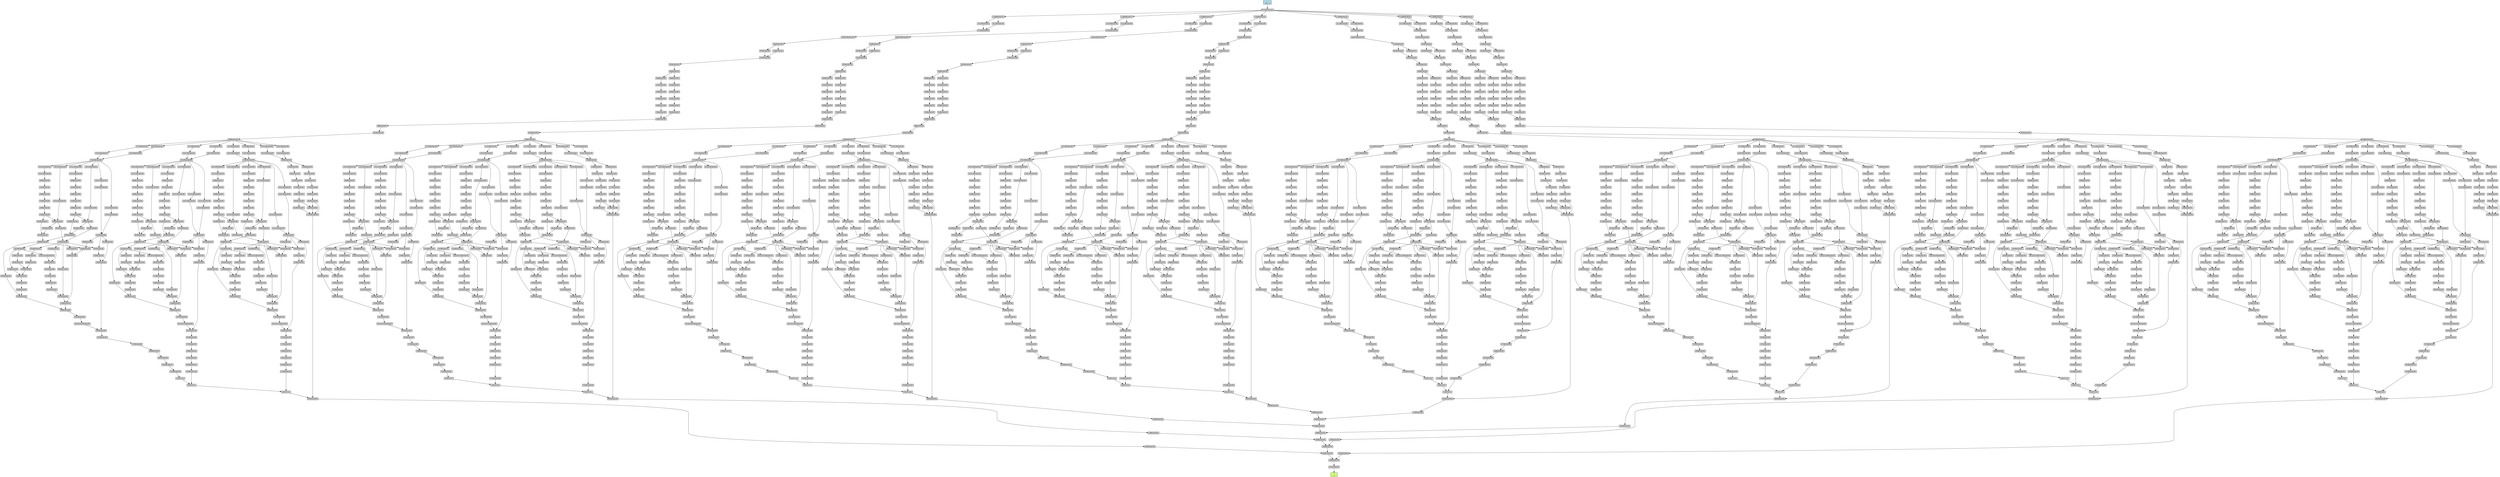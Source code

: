 digraph {
	graph [size="810.9,810.9"]
	node [align=left fontname=monospace fontsize=10 height=0.2 ranksep=0.1 shape=box style=filled]
	1786136040752 [label="
 ()" fillcolor=darkolivegreen1]
	1786154455232 [label=DivBackward0]
	1786154461664 -> 1786154455232
	1786154461664 [label=AddBackward0]
	1786154462768 -> 1786154461664
	1786154462768 [label=AddBackward0]
	1786154456192 -> 1786154462768
	1786154456192 [label=AddBackward0]
	1786154454512 -> 1786154456192
	1786154454512 [label=AddBackward0]
	1786154454224 -> 1786154454512
	1786154454224 [label=AddBackward0]
	1786154455616 -> 1786154454224
	1786154455616 [label=AddBackward0]
	1786154453168 -> 1786154455616
	1786154453168 [label=AddBackward0]
	1786154457680 -> 1786154453168
	1786154457680 [label=AddBackward0]
	1786154454992 -> 1786154457680
	1786154454992 [label=SumBackward0]
	1786154451200 -> 1786154454992
	1786154451200 [label=MulBackward0]
	1786154451248 -> 1786154451200
	1786154451248 [label=CopySlices]
	1786154462192 -> 1786154451248
	1786154462192 [label=CopySlices]
	1786154458016 -> 1786154462192
	1786154458016 [label=CopySlices]
	1786157986528 -> 1786154458016
	1786157986528 [label=ViewBackward0]
	1786157986624 -> 1786157986528
	1786157986624 [label=RsubBackward1]
	1786157983696 -> 1786157986624
	1786157983696 [label=MulBackward0]
	1786157983792 -> 1786157983696
	1786157983792 [label=AddBackward0]
	1786157983888 -> 1786157983792
	1786157983888 [label=ErfBackward0]
	1786157974960 -> 1786157983888
	1786157974960 [label=DivBackward0]
	1786157978944 -> 1786157974960
	1786157978944 [label=MulBackward0]
	1786157975776 -> 1786157978944
	1786157975776 [label=SubBackward0]
	1786157979136 -> 1786157975776
	1786157979136 [label=DivBackward0]
	1786157979760 -> 1786157979136
	1786157979760 [label=DivBackward0]
	1786157979328 -> 1786157979760
	1786157979328 [label=SelectBackward0]
	1786157979664 -> 1786157979328
	1786157979664 [label=SelectBackward0]
	1786157976352 -> 1786157979664
	1786157976352 [label=StackBackward0]
	1786157979568 -> 1786157976352
	1786157979568 [label=SelectBackward0]
	1786157976400 -> 1786157979568
	1786157976400 [label=SliceBackward0]
	1786157979904 -> 1786157976400
	1786157979904 [label=AddBackward0]
	1786157980432 -> 1786157979904
	1786157980432 [label=MulBackward0]
	1786157980720 -> 1786157980432
	1786157980720 [label=MmBackward0]
	1786157979952 -> 1786157980720
	1786157979952 [label=AddBackward0]
	1786157980096 -> 1786157979952
	1786157980096 [label=PowBackward0]
	1786157980480 -> 1786157980096
	1786157980480 [label=AddBackward0]
	1786157976544 -> 1786157980480
	1786157976544 [label=ExpBackward0]
	1786157981344 -> 1786157976544
	1786157981344 [label=AddBackward0]
	1786157981488 -> 1786157981344
	1786157981488 [label=DivBackward0]
	1786157979280 -> 1786157981488
	1786157979280 [label=NegBackward0]
	1786157979472 -> 1786157979280
	1786157979472 [label=AddBackward0]
	1786157983024 -> 1786157979472
	1786157983024 [label=MulBackward0]
	1786157982832 -> 1786157983024
	1786157982832 [label=DivBackward0]
	1786157982736 -> 1786157982832
	1786157982736 [label=MulBackward0]
	1786157982448 -> 1786157982736
	1786157982448 [label=ExpBackward0]
	1786157982304 -> 1786157982448
	1786157982304 [label=SqueezeBackward0]
	1786157982208 -> 1786157982304
	1786157982208 [label=StackBackward0]
	1786157983216 -> 1786157982208
	1786157983216 [label=SliceBackward0]
	1786157982352 -> 1786157983216
	1786157982352 [label=ClampBackward1]
	1786157982592 -> 1786157982352
	1786158635408 [label="
 (28, 1)" fillcolor=lightblue]
	1786158635408 -> 1786157982592
	1786157982592 [label=AccumulateGrad]
	1786157982064 -> 1786157982208
	1786157982064 [label=SliceBackward0]
	1786157982352 -> 1786157982064
	1786157982784 -> 1786157982832
	1786157982784 [label=SumBackward1]
	1786157982448 -> 1786157982784
	1786157980576 -> 1786157979952
	1786157980576 [label=PowBackward0]
	1786157981248 -> 1786157980576
	1786157981248 [label=AddBackward0]
	1786157979376 -> 1786157981248
	1786157979376 [label=ExpBackward0]
	1786157983168 -> 1786157979376
	1786157983168 [label=AddBackward0]
	1786157980528 -> 1786157983168
	1786157980528 [label=DivBackward0]
	1786157982400 -> 1786157980528
	1786157982400 [label=NegBackward0]
	1786157979472 -> 1786157982400
	1786157980288 -> 1786157976352
	1786157980288 [label=SelectBackward0]
	1786157980144 -> 1786157980288
	1786157980144 [label=SliceBackward0]
	1786157979904 -> 1786157980144
	1786157979808 -> 1786157979760
	1786157979808 [label=SelectBackward0]
	1786157975056 -> 1786157979808
	1786157975056 [label=SelectBackward0]
	1786157976352 -> 1786157975056
	1786157979520 -> 1786157975776
	1786157979520 [label=SubBackward0]
	1786157978848 -> 1786157979520
	1786157978848 [label=MulBackward0]
	1786157979856 -> 1786157978848
	1786157979856 [label=SubBackward0]
	1786157979232 -> 1786157979856
	1786157979232 [label=MulBackward0]
	1786157973568 -> 1786157979232
	1786157973568 [label=MulBackward0]
	1786157975632 -> 1786157973568
	1786157975632 [label=SelectBackward0]
	1786157982688 -> 1786157975632
	1786157982688 [label=SelectBackward0]
	1786157976352 -> 1786157982688
	1786157981440 -> 1786157973568
	1786157981440 [label=PowBackward0]
	1786157982544 -> 1786157981440
	1786157982544 [label=AddBackward0]
	1786157982496 -> 1786157982544
	1786157982496 [label=ExpBackward0]
	1786157982976 -> 1786157982496
	1786157982976 [label=AddBackward0]
	1786157983120 -> 1786157982976
	1786157983120 [label=DivBackward0]
	1786157983072 -> 1786157983120
	1786157983072 [label=NegBackward0]
	1786157982160 -> 1786157983072
	1786157982160 [label=SelectBackward0]
	1786157981392 -> 1786157982160
	1786157981392 [label=SelectBackward0]
	1786157976352 -> 1786157981392
	1786157978800 -> 1786157979856
	1786157978800 [label=MulBackward0]
	1786157980240 -> 1786157978800
	1786157980240 [label=MulBackward0]
	1786157982928 -> 1786157980240
	1786157982928 [label=SelectBackward0]
	1786157982640 -> 1786157982928
	1786157982640 [label=SelectBackward0]
	1786157976352 -> 1786157982640
	1786157982880 -> 1786157980240
	1786157982880 [label=PowBackward0]
	1786157982112 -> 1786157982880
	1786157982112 [label=AddBackward0]
	1786157981968 -> 1786157982112
	1786157981968 [label=ExpBackward0]
	1786157981872 -> 1786157981968
	1786157981872 [label=AddBackward0]
	1786157981776 -> 1786157981872
	1786157981776 [label=DivBackward0]
	1786157981680 -> 1786157981776
	1786157981680 [label=NegBackward0]
	1786157981632 -> 1786157981680
	1786157981632 [label=SelectBackward0]
	1786157979088 -> 1786157981632
	1786157979088 [label=SelectBackward0]
	1786157976352 -> 1786157979088
	1786157979760 -> 1786157978848
	1786157975680 -> 1786157978944
	1786157975680 [label=ReciprocalBackward0]
	1786157980384 -> 1786157975680
	1786157980384 [label=SqrtBackward0]
	1786157978704 -> 1786157980384
	1786157978704 [label=AddBackward0]
	1786157981920 -> 1786157978704
	1786157981920 [label=SubBackward0]
	1786157981824 -> 1786157981920
	1786157981824 [label=AddBackward0]
	1786157981584 -> 1786157981824
	1786157981584 [label=MulBackward0]
	1786157979856 -> 1786157981584
	1786157981200 -> 1786157981824
	1786157981200 [label=MulBackward0]
	1786157976256 -> 1786157981200
	1786157976256 [label=AddBackward0]
	1786157976880 -> 1786157976256
	1786157976880 [label=MulBackward0]
	1786157974528 -> 1786157976880
	1786157974528 [label=MulBackward0]
	1786157973568 -> 1786157974528
	1786157974480 -> 1786157976880
	1786157974480 [label=RsubBackward1]
	1786157981440 -> 1786157974480
	1786157976832 -> 1786157976256
	1786157976832 [label=MulBackward0]
	1786157978416 -> 1786157976832
	1786157978416 [label=MulBackward0]
	1786157980240 -> 1786157978416
	1786157978512 -> 1786157976832
	1786157978512 [label=RsubBackward1]
	1786157982880 -> 1786157978512
	1786157976448 -> 1786157981200
	1786157976448 [label=PowBackward0]
	1786157979760 -> 1786157976448
	1786157982256 -> 1786157981920
	1786157982256 [label=MulBackward0]
	1786157978368 -> 1786157982256
	1786157978368 [label=MulBackward0]
	1786157979856 -> 1786157978368
	1786157982016 -> 1786157982256
	1786157982016 [label=MulBackward0]
	1786157974624 -> 1786157982016
	1786157974624 [label=AddBackward0]
	1786157978128 -> 1786157974624
	1786157978128 [label=ErfBackward0]
	1786157978032 -> 1786157978128
	1786157978032 [label=DivBackward0]
	1786157977840 -> 1786157978032
	1786157977840 [label=MulBackward0]
	1786157977696 -> 1786157977840
	1786157977696 [label=RsubBackward1]
	1786157979856 -> 1786157977696
	1786157977744 -> 1786157977840
	1786157977744 [label=ReciprocalBackward0]
	1786157977600 -> 1786157977744
	1786157977600 [label=SqrtBackward0]
	1786157976256 -> 1786157977600
	1786157980048 -> 1786157978704
	1786157980048 [label=MulBackward0]
	1786157976736 -> 1786157980048
	1786157976736 [label=MulBackward0]
	1786157976256 -> 1786157976736
	1786157981728 -> 1786157980048
	1786157981728 [label=ExpBackward0]
	1786157978176 -> 1786157981728
	1786157978176 [label=SubBackward0]
	1786157977456 -> 1786157978176
	1786157977456 [label=SubBackward0]
	1786157978608 -> 1786157977456
	1786157978608 [label=DivBackward0]
	1786157978272 -> 1786157978608
	1786157978272 [label=NegBackward0]
	1786157977792 -> 1786157978272
	1786157977792 [label=PowBackward0]
	1786157978464 -> 1786157977792
	1786157978464 [label=RsubBackward1]
	1786157979856 -> 1786157978464
	1786157977648 -> 1786157978608
	1786157977648 [label=MulBackward0]
	1786157977552 -> 1786157977648
	1786157977552 [label=PowBackward0]
	1786157977600 -> 1786157977552
	1786157978320 -> 1786157977456
	1786157978320 [label=LogBackward0]
	1786157977600 -> 1786157978320
	1786154456864 -> 1786154462192
	1786154456864 [label=ViewBackward0]
	1786157983840 -> 1786154456864
	1786157983840 [label=RsubBackward1]
	1786157986240 -> 1786157983840
	1786157986240 [label=MulBackward0]
	1786157978896 -> 1786157986240
	1786157978896 [label=AddBackward0]
	1786157979616 -> 1786157978896
	1786157979616 [label=ErfBackward0]
	1786157976160 -> 1786157979616
	1786157976160 [label=DivBackward0]
	1786157978080 -> 1786157976160
	1786157978080 [label=MulBackward0]
	1786157977984 -> 1786157978080
	1786157977984 [label=SubBackward0]
	1786157978560 -> 1786157977984
	1786157978560 [label=DivBackward0]
	1786157977504 -> 1786157978560
	1786157977504 [label=DivBackward0]
	1786157977360 -> 1786157977504
	1786157977360 [label=SelectBackward0]
	1786157977216 -> 1786157977360
	1786157977216 [label=SelectBackward0]
	1786157977120 -> 1786157977216
	1786157977120 [label=StackBackward0]
	1786157976592 -> 1786157977120
	1786157976592 [label=SelectBackward0]
	1786157976976 -> 1786157976592
	1786157976976 [label=SliceBackward0]
	1786157979904 -> 1786157976976
	1786157977072 -> 1786157977120
	1786157977072 [label=SelectBackward0]
	1786157977024 -> 1786157977072
	1786157977024 [label=SliceBackward0]
	1786157979904 -> 1786157977024
	1786157976784 -> 1786157977504
	1786157976784 [label=SelectBackward0]
	1786157977312 -> 1786157976784
	1786157977312 [label=SelectBackward0]
	1786157977120 -> 1786157977312
	1786157977408 -> 1786157977984
	1786157977408 [label=SubBackward0]
	1786157977168 -> 1786157977408
	1786157977168 [label=MulBackward0]
	1786157977264 -> 1786157977168
	1786157977264 [label=SubBackward0]
	1786154642560 -> 1786157977264
	1786154642560 [label=MulBackward0]
	1786154641120 -> 1786154642560
	1786154641120 [label=MulBackward0]
	1786154642128 -> 1786154641120
	1786154642128 [label=SelectBackward0]
	1786154646352 -> 1786154642128
	1786154646352 [label=SelectBackward0]
	1786157977120 -> 1786154646352
	1786154646208 -> 1786154641120
	1786154646208 [label=PowBackward0]
	1786154647360 -> 1786154646208
	1786154647360 [label=AddBackward0]
	1786154642320 -> 1786154647360
	1786154642320 [label=ExpBackward0]
	1786154645536 -> 1786154642320
	1786154645536 [label=AddBackward0]
	1786154645632 -> 1786154645536
	1786154645632 [label=DivBackward0]
	1786154642464 -> 1786154645632
	1786154642464 [label=NegBackward0]
	1786154639968 -> 1786154642464
	1786154639968 [label=SelectBackward0]
	1786154640160 -> 1786154639968
	1786154640160 [label=SelectBackward0]
	1786157977120 -> 1786154640160
	1786154647024 -> 1786157977264
	1786154647024 [label=MulBackward0]
	1786154645440 -> 1786154647024
	1786154645440 [label=MulBackward0]
	1786154645920 -> 1786154645440
	1786154645920 [label=SelectBackward0]
	1786154641888 -> 1786154645920
	1786154641888 [label=SelectBackward0]
	1786157977120 -> 1786154641888
	1786154646784 -> 1786154645440
	1786154646784 [label=PowBackward0]
	1786154645728 -> 1786154646784
	1786154645728 [label=AddBackward0]
	1786154643232 -> 1786154645728
	1786154643232 [label=ExpBackward0]
	1786154647216 -> 1786154643232
	1786154647216 [label=AddBackward0]
	1786154645968 -> 1786154647216
	1786154645968 [label=DivBackward0]
	1786154647264 -> 1786154645968
	1786154647264 [label=NegBackward0]
	1786154646016 -> 1786154647264
	1786154646016 [label=SelectBackward0]
	1786154645824 -> 1786154646016
	1786154645824 [label=SelectBackward0]
	1786157977120 -> 1786154645824
	1786157977504 -> 1786157977168
	1786157978224 -> 1786157978080
	1786157978224 [label=ReciprocalBackward0]
	1786157976688 -> 1786157978224
	1786157976688 [label=SqrtBackward0]
	1786157977888 -> 1786157976688
	1786157977888 [label=AddBackward0]
	1786154647120 -> 1786157977888
	1786154647120 [label=SubBackward0]
	1786154647168 -> 1786154647120
	1786154647168 [label=AddBackward0]
	1786154645392 -> 1786154647168
	1786154645392 [label=MulBackward0]
	1786157977264 -> 1786154645392
	1786154646160 -> 1786154647168
	1786154646160 [label=MulBackward0]
	1786154645584 -> 1786154646160
	1786154645584 [label=AddBackward0]
	1786154640016 -> 1786154645584
	1786154640016 [label=MulBackward0]
	1786154642080 -> 1786154640016
	1786154642080 [label=MulBackward0]
	1786154641120 -> 1786154642080
	1786154645872 -> 1786154640016
	1786154645872 [label=RsubBackward1]
	1786154646208 -> 1786154645872
	1786154646064 -> 1786154645584
	1786154646064 [label=MulBackward0]
	1786154642704 -> 1786154646064
	1786154642704 [label=MulBackward0]
	1786154645440 -> 1786154642704
	1786154645296 -> 1786154646064
	1786154645296 [label=RsubBackward1]
	1786154646784 -> 1786154645296
	1786154641696 -> 1786154646160
	1786154641696 [label=PowBackward0]
	1786157977504 -> 1786154641696
	1786154645680 -> 1786154647120
	1786154645680 [label=MulBackward0]
	1786154645248 -> 1786154645680
	1786154645248 [label=MulBackward0]
	1786157977264 -> 1786154645248
	1786154641936 -> 1786154645680
	1786154641936 [label=MulBackward0]
	1786154645344 -> 1786154641936
	1786154645344 [label=AddBackward0]
	1786154641504 -> 1786154645344
	1786154641504 [label=ErfBackward0]
	1786154645776 -> 1786154641504
	1786154645776 [label=DivBackward0]
	1786154641984 -> 1786154645776
	1786154641984 [label=MulBackward0]
	1786154642512 -> 1786154641984
	1786154642512 [label=RsubBackward1]
	1786157977264 -> 1786154642512
	1786154639920 -> 1786154641984
	1786154639920 [label=ReciprocalBackward0]
	1786154642752 -> 1786154639920
	1786154642752 [label=SqrtBackward0]
	1786154645584 -> 1786154642752
	1786154647504 -> 1786157977888
	1786154647504 [label=MulBackward0]
	1786154641792 -> 1786154647504
	1786154641792 [label=MulBackward0]
	1786154645584 -> 1786154641792
	1786154641552 -> 1786154647504
	1786154641552 [label=ExpBackward0]
	1786154641648 -> 1786154641552
	1786154641648 [label=SubBackward0]
	1786154646976 -> 1786154641648
	1786154646976 [label=SubBackward0]
	1786154641264 -> 1786154646976
	1786154641264 [label=DivBackward0]
	1786154642656 -> 1786154641264
	1786154642656 [label=NegBackward0]
	1786159121072 -> 1786154642656
	1786159121072 [label=PowBackward0]
	1786159121168 -> 1786159121072
	1786159121168 [label=RsubBackward1]
	1786157977264 -> 1786159121168
	1786154642992 -> 1786154641264
	1786154642992 [label=MulBackward0]
	1786159121264 -> 1786154642992
	1786159121264 [label=PowBackward0]
	1786154642752 -> 1786159121264
	1786154642896 -> 1786154646976
	1786154642896 [label=LogBackward0]
	1786154642752 -> 1786154642896
	1786154456672 -> 1786154451248
	1786154456672 [label=ViewBackward0]
	1786154456336 -> 1786154456672
	1786154456336 [label=RsubBackward1]
	1786157984416 -> 1786154456336
	1786157984416 [label=MulBackward0]
	1786157981296 -> 1786157984416
	1786157981296 [label=AddBackward0]
	1786157977936 -> 1786157981296
	1786157977936 [label=ErfBackward0]
	1786157988400 -> 1786157977936
	1786157988400 [label=DivBackward0]
	1786154641840 -> 1786157988400
	1786154641840 [label=MulBackward0]
	1786154646256 -> 1786154641840
	1786154646256 [label=SubBackward0]
	1786159120928 -> 1786154646256
	1786159120928 [label=DivBackward0]
	1786159121312 -> 1786159120928
	1786159121312 [label=DivBackward0]
	1786159121408 -> 1786159121312
	1786159121408 [label=SelectBackward0]
	1786159121552 -> 1786159121408
	1786159121552 [label=SelectBackward0]
	1786159121648 -> 1786159121552
	1786159121648 [label=StackBackward0]
	1786159121744 -> 1786159121648
	1786159121744 [label=SelectBackward0]
	1786159121888 -> 1786159121744
	1786159121888 [label=SliceBackward0]
	1786157979904 -> 1786159121888
	1786159121696 -> 1786159121648
	1786159121696 [label=SelectBackward0]
	1786159121936 -> 1786159121696
	1786159121936 [label=SliceBackward0]
	1786157979904 -> 1786159121936
	1786159121360 -> 1786159121312
	1786159121360 [label=SelectBackward0]
	1786159121456 -> 1786159121360
	1786159121456 [label=SelectBackward0]
	1786159121648 -> 1786159121456
	1786159121120 -> 1786154646256
	1786159121120 [label=SubBackward0]
	1786159121600 -> 1786159121120
	1786159121600 [label=MulBackward0]
	1786159121984 -> 1786159121600
	1786159121984 [label=SubBackward0]
	1786159121792 -> 1786159121984
	1786159121792 [label=MulBackward0]
	1786159122176 -> 1786159121792
	1786159122176 [label=MulBackward0]
	1786159122272 -> 1786159122176
	1786159122272 [label=SelectBackward0]
	1786159122416 -> 1786159122272
	1786159122416 [label=SelectBackward0]
	1786159121648 -> 1786159122416
	1786159122224 -> 1786159122176
	1786159122224 [label=PowBackward0]
	1786159122464 -> 1786159122224
	1786159122464 [label=AddBackward0]
	1786159122560 -> 1786159122464
	1786159122560 [label=ExpBackward0]
	1786159122656 -> 1786159122560
	1786159122656 [label=AddBackward0]
	1786159122752 -> 1786159122656
	1786159122752 [label=DivBackward0]
	1786159122848 -> 1786159122752
	1786159122848 [label=NegBackward0]
	1786159122944 -> 1786159122848
	1786159122944 [label=SelectBackward0]
	1786159123040 -> 1786159122944
	1786159123040 [label=SelectBackward0]
	1786159121648 -> 1786159123040
	1786159121504 -> 1786159121984
	1786159121504 [label=MulBackward0]
	1786159122512 -> 1786159121504
	1786159122512 [label=MulBackward0]
	1786159122608 -> 1786159122512
	1786159122608 [label=SelectBackward0]
	1786159122896 -> 1786159122608
	1786159122896 [label=SelectBackward0]
	1786159121648 -> 1786159122896
	1786159122320 -> 1786159122512
	1786159122320 [label=PowBackward0]
	1786159122992 -> 1786159122320
	1786159122992 [label=AddBackward0]
	1786159123088 -> 1786159122992
	1786159123088 [label=ExpBackward0]
	1786159123184 -> 1786159123088
	1786159123184 [label=AddBackward0]
	1786159123280 -> 1786159123184
	1786159123280 [label=DivBackward0]
	1786159123376 -> 1786159123280
	1786159123376 [label=NegBackward0]
	1786159123472 -> 1786159123376
	1786159123472 [label=SelectBackward0]
	1786159123568 -> 1786159123472
	1786159123568 [label=SelectBackward0]
	1786159121648 -> 1786159123568
	1786159121312 -> 1786159121600
	1786154641600 -> 1786154641840
	1786154641600 [label=ReciprocalBackward0]
	1786159122032 -> 1786154641600
	1786159122032 [label=SqrtBackward0]
	1786159122080 -> 1786159122032
	1786159122080 [label=AddBackward0]
	1786159123136 -> 1786159122080
	1786159123136 [label=SubBackward0]
	1786159123232 -> 1786159123136
	1786159123232 [label=AddBackward0]
	1786159123520 -> 1786159123232
	1786159123520 [label=MulBackward0]
	1786159121984 -> 1786159123520
	1786159123424 -> 1786159123232
	1786159123424 [label=MulBackward0]
	1786159123664 -> 1786159123424
	1786159123664 [label=AddBackward0]
	1786159123808 -> 1786159123664
	1786159123808 [label=MulBackward0]
	1786159123952 -> 1786159123808
	1786159123952 [label=MulBackward0]
	1786159122176 -> 1786159123952
	1786159123904 -> 1786159123808
	1786159123904 [label=RsubBackward1]
	1786159122224 -> 1786159123904
	1786159123760 -> 1786159123664
	1786159123760 [label=MulBackward0]
	1786159124048 -> 1786159123760
	1786159124048 [label=MulBackward0]
	1786159122512 -> 1786159124048
	1786159124000 -> 1786159123760
	1786159124000 [label=RsubBackward1]
	1786159122320 -> 1786159124000
	1786159123616 -> 1786159123424
	1786159123616 [label=PowBackward0]
	1786159121312 -> 1786159123616
	1786159122368 -> 1786159123136
	1786159122368 [label=MulBackward0]
	1786159124096 -> 1786159122368
	1786159124096 [label=MulBackward0]
	1786159121984 -> 1786159124096
	1786159122800 -> 1786159122368
	1786159122800 [label=MulBackward0]
	1786159123856 -> 1786159122800
	1786159123856 [label=AddBackward0]
	1786159124240 -> 1786159123856
	1786159124240 [label=ErfBackward0]
	1786159124336 -> 1786159124240
	1786159124336 [label=DivBackward0]
	1786159124432 -> 1786159124336
	1786159124432 [label=MulBackward0]
	1786159124528 -> 1786159124432
	1786159124528 [label=RsubBackward1]
	1786159121984 -> 1786159124528
	1786159124480 -> 1786159124432
	1786159124480 [label=ReciprocalBackward0]
	1786159124576 -> 1786159124480
	1786159124576 [label=SqrtBackward0]
	1786159123664 -> 1786159124576
	1786159122128 -> 1786159122080
	1786159122128 [label=MulBackward0]
	1786159123712 -> 1786159122128
	1786159123712 [label=MulBackward0]
	1786159123664 -> 1786159123712
	1786159123328 -> 1786159122128
	1786159123328 [label=ExpBackward0]
	1786159124192 -> 1786159123328
	1786159124192 [label=SubBackward0]
	1786159124624 -> 1786159124192
	1786159124624 [label=SubBackward0]
	1786159124720 -> 1786159124624
	1786159124720 [label=DivBackward0]
	1786159124864 -> 1786159124720
	1786159124864 [label=NegBackward0]
	1786159125008 -> 1786159124864
	1786159125008 [label=PowBackward0]
	1786159125104 -> 1786159125008
	1786159125104 [label=RsubBackward1]
	1786159121984 -> 1786159125104
	1786159124816 -> 1786159124720
	1786159124816 [label=MulBackward0]
	1786159125200 -> 1786159124816
	1786159125200 [label=PowBackward0]
	1786159124576 -> 1786159125200
	1786159124768 -> 1786159124624
	1786159124768 [label=LogBackward0]
	1786159124576 -> 1786159124768
	1786154457776 -> 1786154451200
	1786154457776 [label=StackBackward0]
	1786154462624 -> 1786154457776
	1786154462624 [label=RsubBackward1]
	1786157981008 -> 1786154462624
	1786157981008 [label=MulBackward0]
	1786154647072 -> 1786157981008
	1786154647072 [label=AddBackward0]
	1786159120976 -> 1786154647072
	1786159120976 [label=ErfBackward0]
	1786159124288 -> 1786159120976
	1786159124288 [label=DivBackward0]
	1786159124384 -> 1786159124288
	1786159124384 [label=MulBackward0]
	1786159125056 -> 1786159124384
	1786159125056 [label=SubBackward0]
	1786159125152 -> 1786159125056
	1786159125152 [label=SubBackward0]
	1786159125248 -> 1786159125152
	1786159125248 [label=SelectBackward0]
	1786159125392 -> 1786159125248
	1786159125392 [label=SelectBackward0]
	1786157979904 -> 1786159125392
	1786159124960 -> 1786159125152
	1786159124960 [label=SelectBackward0]
	1786159125440 -> 1786159124960
	1786159125440 [label=SelectBackward0]
	1786157979904 -> 1786159125440
	1786157988496 -> 1786154457776
	1786157988496 [label=SubBackward0]
	1786157981008 -> 1786157988496
	1786157983936 -> 1786157988496
	1786157983936 [label=MulBackward0]
	1786154646112 -> 1786157983936
	1786154646112 [label=AddBackward0]
	1786159124912 -> 1786154646112
	1786159124912 [label=ErfBackward0]
	1786159121216 -> 1786159124912
	1786159121216 [label=DivBackward0]
	1786159125536 -> 1786159121216
	1786159125536 [label=MulBackward0]
	1786159125344 -> 1786159125536
	1786159125344 [label=SubBackward0]
	1786159125152 -> 1786159125344
	1786157983936 -> 1786154457776
	1786154455664 -> 1786154453168
	1786154455664 [label=SumBackward0]
	1786154456816 -> 1786154455664
	1786154456816 [label=MulBackward0]
	1786154646592 -> 1786154456816
	1786154646592 [label=CopySlices]
	1786159124672 -> 1786154646592
	1786159124672 [label=CopySlices]
	1786159125632 -> 1786159124672
	1786159125632 [label=CopySlices]
	1786159125680 -> 1786159125632
	1786159125680 [label=ViewBackward0]
	1786159125776 -> 1786159125680
	1786159125776 [label=RsubBackward1]
	1786159125872 -> 1786159125776
	1786159125872 [label=MulBackward0]
	1786159125968 -> 1786159125872
	1786159125968 [label=AddBackward0]
	1786159126064 -> 1786159125968
	1786159126064 [label=ErfBackward0]
	1786159126160 -> 1786159126064
	1786159126160 [label=DivBackward0]
	1786159126256 -> 1786159126160
	1786159126256 [label=MulBackward0]
	1786159126352 -> 1786159126256
	1786159126352 [label=SubBackward0]
	1786159126496 -> 1786159126352
	1786159126496 [label=DivBackward0]
	1786159126640 -> 1786159126496
	1786159126640 [label=DivBackward0]
	1786159126736 -> 1786159126640
	1786159126736 [label=SelectBackward0]
	1786159126880 -> 1786159126736
	1786159126880 [label=SelectBackward0]
	1786159126976 -> 1786159126880
	1786159126976 [label=StackBackward0]
	1786159127072 -> 1786159126976
	1786159127072 [label=SelectBackward0]
	1786159127216 -> 1786159127072
	1786159127216 [label=SliceBackward0]
	1786159127312 -> 1786159127216
	1786159127312 [label=AddBackward0]
	1786159127408 -> 1786159127312
	1786159127408 [label=MulBackward0]
	1786159127504 -> 1786159127408
	1786159127504 [label=MmBackward0]
	1786159127600 -> 1786159127504
	1786159127600 [label=AddBackward0]
	1786159127696 -> 1786159127600
	1786159127696 [label=PowBackward0]
	1786159127840 -> 1786159127696
	1786159127840 [label=AddBackward0]
	1786159127936 -> 1786159127840
	1786159127936 [label=ExpBackward0]
	1786159128032 -> 1786159127936
	1786159128032 [label=AddBackward0]
	1786159128128 -> 1786159128032
	1786159128128 [label=DivBackward0]
	1786159128224 -> 1786159128128
	1786159128224 [label=NegBackward0]
	1786159128320 -> 1786159128224
	1786159128320 [label=AddBackward0]
	1786159128416 -> 1786159128320
	1786159128416 [label=MulBackward0]
	1786159128512 -> 1786159128416
	1786159128512 [label=DivBackward0]
	1786159128608 -> 1786159128512
	1786159128608 [label=MulBackward0]
	1786159128752 -> 1786159128608
	1786159128752 [label=ExpBackward0]
	1786159128848 -> 1786159128752
	1786159128848 [label=SqueezeBackward0]
	1786159128944 -> 1786159128848
	1786159128944 [label=StackBackward0]
	1786159129040 -> 1786159128944
	1786159129040 [label=SliceBackward0]
	1786159129184 -> 1786159129040
	1786159129184 [label=ClampBackward1]
	1786157982592 -> 1786159129184
	1786159128992 -> 1786159128944
	1786159128992 [label=SliceBackward0]
	1786159129184 -> 1786159128992
	1786159128560 -> 1786159128512
	1786159128560 [label=SumBackward1]
	1786159128752 -> 1786159128560
	1786159127648 -> 1786159127600
	1786159127648 [label=PowBackward0]
	1786159127984 -> 1786159127648
	1786159127984 [label=AddBackward0]
	1786159128176 -> 1786159127984
	1786159128176 [label=ExpBackward0]
	1786159128368 -> 1786159128176
	1786159128368 [label=AddBackward0]
	1786159127744 -> 1786159128368
	1786159127744 [label=DivBackward0]
	1786159128800 -> 1786159127744
	1786159128800 [label=NegBackward0]
	1786159128320 -> 1786159128800
	1786159127024 -> 1786159126976
	1786159127024 [label=SelectBackward0]
	1786159127360 -> 1786159127024
	1786159127360 [label=SliceBackward0]
	1786159127312 -> 1786159127360
	1786159126688 -> 1786159126640
	1786159126688 [label=SelectBackward0]
	1786159126784 -> 1786159126688
	1786159126784 [label=SelectBackward0]
	1786159126976 -> 1786159126784
	1786159126448 -> 1786159126352
	1786159126448 [label=SubBackward0]
	1786159126928 -> 1786159126448
	1786159126928 [label=MulBackward0]
	1786159127264 -> 1786159126928
	1786159127264 [label=SubBackward0]
	1786159127456 -> 1786159127264
	1786159127456 [label=MulBackward0]
	1786159127888 -> 1786159127456
	1786159127888 [label=MulBackward0]
	1786159128272 -> 1786159127888
	1786159128272 [label=SelectBackward0]
	1786159128656 -> 1786159128272
	1786159128656 [label=SelectBackward0]
	1786159126976 -> 1786159128656
	1786159128080 -> 1786159127888
	1786159128080 [label=PowBackward0]
	1786159128704 -> 1786159128080
	1786159128704 [label=AddBackward0]
	1786159129232 -> 1786159128704
	1786159129232 [label=ExpBackward0]
	1786159129136 -> 1786159129232
	1786159129136 [label=AddBackward0]
	1786159129328 -> 1786159129136
	1786159129328 [label=DivBackward0]
	1786159129424 -> 1786159129328
	1786159129424 [label=NegBackward0]
	1786159129520 -> 1786159129424
	1786159129520 [label=SelectBackward0]
	1786159129616 -> 1786159129520
	1786159129616 [label=SelectBackward0]
	1786159126976 -> 1786159129616
	1786159126832 -> 1786159127264
	1786159126832 [label=MulBackward0]
	1786159127792 -> 1786159126832
	1786159127792 [label=MulBackward0]
	1786159129280 -> 1786159127792
	1786159129280 [label=SelectBackward0]
	1786159129472 -> 1786159129280
	1786159129472 [label=SelectBackward0]
	1786159126976 -> 1786159129472
	1786159128464 -> 1786159127792
	1786159128464 [label=PowBackward0]
	1786159129568 -> 1786159128464
	1786159129568 [label=AddBackward0]
	1786159129664 -> 1786159129568
	1786159129664 [label=ExpBackward0]
	1786159129760 -> 1786159129664
	1786159129760 [label=AddBackward0]
	1786159129856 -> 1786159129760
	1786159129856 [label=DivBackward0]
	1786159129952 -> 1786159129856
	1786159129952 [label=NegBackward0]
	1786159130048 -> 1786159129952
	1786159130048 [label=SelectBackward0]
	1786159130144 -> 1786159130048
	1786159130144 [label=SelectBackward0]
	1786159126976 -> 1786159130144
	1786159126640 -> 1786159126928
	1786159126304 -> 1786159126256
	1786159126304 [label=ReciprocalBackward0]
	1786159127552 -> 1786159126304
	1786159127552 [label=SqrtBackward0]
	1786159127168 -> 1786159127552
	1786159127168 [label=AddBackward0]
	1786159129712 -> 1786159127168
	1786159129712 [label=SubBackward0]
	1786159129808 -> 1786159129712
	1786159129808 [label=AddBackward0]
	1786159130096 -> 1786159129808
	1786159130096 [label=MulBackward0]
	1786159127264 -> 1786159130096
	1786159130000 -> 1786159129808
	1786159130000 [label=MulBackward0]
	1786159130240 -> 1786159130000
	1786159130240 [label=AddBackward0]
	1786159130384 -> 1786159130240
	1786159130384 [label=MulBackward0]
	1786159130528 -> 1786159130384
	1786159130528 [label=MulBackward0]
	1786159127888 -> 1786159130528
	1786159130480 -> 1786159130384
	1786159130480 [label=RsubBackward1]
	1786159128080 -> 1786159130480
	1786159130336 -> 1786159130240
	1786159130336 [label=MulBackward0]
	1786159130624 -> 1786159130336
	1786159130624 [label=MulBackward0]
	1786159127792 -> 1786159130624
	1786159130576 -> 1786159130336
	1786159130576 [label=RsubBackward1]
	1786159128464 -> 1786159130576
	1786159130192 -> 1786159130000
	1786159130192 [label=PowBackward0]
	1786159126640 -> 1786159130192
	1786159128896 -> 1786159129712
	1786159128896 [label=MulBackward0]
	1786159130672 -> 1786159128896
	1786159130672 [label=MulBackward0]
	1786159127264 -> 1786159130672
	1786159129376 -> 1786159128896
	1786159129376 [label=MulBackward0]
	1786159130432 -> 1786159129376
	1786159130432 [label=AddBackward0]
	1786159130816 -> 1786159130432
	1786159130816 [label=ErfBackward0]
	1786159130912 -> 1786159130816
	1786159130912 [label=DivBackward0]
	1786159131008 -> 1786159130912
	1786159131008 [label=MulBackward0]
	1786159131104 -> 1786159131008
	1786159131104 [label=RsubBackward1]
	1786159127264 -> 1786159131104
	1786159131056 -> 1786159131008
	1786159131056 [label=ReciprocalBackward0]
	1786159131152 -> 1786159131056
	1786159131152 [label=SqrtBackward0]
	1786159130240 -> 1786159131152
	1786159127120 -> 1786159127168
	1786159127120 [label=MulBackward0]
	1786159130288 -> 1786159127120
	1786159130288 [label=MulBackward0]
	1786159130240 -> 1786159130288
	1786159129904 -> 1786159127120
	1786159129904 [label=ExpBackward0]
	1786159130768 -> 1786159129904
	1786159130768 [label=SubBackward0]
	1786159131200 -> 1786159130768
	1786159131200 [label=SubBackward0]
	1786159131296 -> 1786159131200
	1786159131296 [label=DivBackward0]
	1786159131440 -> 1786159131296
	1786159131440 [label=NegBackward0]
	1786159131632 -> 1786159131440
	1786159131632 [label=PowBackward0]
	1786159131728 -> 1786159131632
	1786159131728 [label=RsubBackward1]
	1786159127264 -> 1786159131728
	1786159131392 -> 1786159131296
	1786159131392 [label=MulBackward0]
	1786159131824 -> 1786159131392
	1786159131824 [label=PowBackward0]
	1786159131152 -> 1786159131824
	1786159131344 -> 1786159131200
	1786159131344 [label=LogBackward0]
	1786159131152 -> 1786159131344
	1786159125296 -> 1786159124672
	1786159125296 [label=ViewBackward0]
	1786159125824 -> 1786159125296
	1786159125824 [label=RsubBackward1]
	1786159126016 -> 1786159125824
	1786159126016 [label=MulBackward0]
	1786159126208 -> 1786159126016
	1786159126208 [label=AddBackward0]
	1786159126544 -> 1786159126208
	1786159126544 [label=ErfBackward0]
	1786159126400 -> 1786159126544
	1786159126400 [label=DivBackward0]
	1786159130864 -> 1786159126400
	1786159130864 [label=MulBackward0]
	1786159130960 -> 1786159130864
	1786159130960 [label=SubBackward0]
	1786159131248 -> 1786159130960
	1786159131248 [label=DivBackward0]
	1786159131872 -> 1786159131248
	1786159131872 [label=DivBackward0]
	1786159131968 -> 1786159131872
	1786159131968 [label=SelectBackward0]
	1786159132112 -> 1786159131968
	1786159132112 [label=SelectBackward0]
	1786159132208 -> 1786159132112
	1786159132208 [label=StackBackward0]
	1786159132304 -> 1786159132208
	1786159132304 [label=SelectBackward0]
	1786159132448 -> 1786159132304
	1786159132448 [label=SliceBackward0]
	1786159127312 -> 1786159132448
	1786159132256 -> 1786159132208
	1786159132256 [label=SelectBackward0]
	1786159132496 -> 1786159132256
	1786159132496 [label=SliceBackward0]
	1786159127312 -> 1786159132496
	1786159131920 -> 1786159131872
	1786159131920 [label=SelectBackward0]
	1786159132016 -> 1786159131920
	1786159132016 [label=SelectBackward0]
	1786159132208 -> 1786159132016
	1786159131680 -> 1786159130960
	1786159131680 [label=SubBackward0]
	1786159132160 -> 1786159131680
	1786159132160 [label=MulBackward0]
	1786159132544 -> 1786159132160
	1786159132544 [label=SubBackward0]
	1786159132352 -> 1786159132544
	1786159132352 [label=MulBackward0]
	1786159132688 -> 1786159132352
	1786159132688 [label=MulBackward0]
	1786159132784 -> 1786159132688
	1786159132784 [label=SelectBackward0]
	1786159132928 -> 1786159132784
	1786159132928 [label=SelectBackward0]
	1786159132208 -> 1786159132928
	1786159132736 -> 1786159132688
	1786159132736 [label=PowBackward0]
	1786159132976 -> 1786159132736
	1786159132976 [label=AddBackward0]
	1786159133072 -> 1786159132976
	1786159133072 [label=ExpBackward0]
	1786159133168 -> 1786159133072
	1786159133168 [label=AddBackward0]
	1786159133264 -> 1786159133168
	1786159133264 [label=DivBackward0]
	1786159133360 -> 1786159133264
	1786159133360 [label=NegBackward0]
	1786159133456 -> 1786159133360
	1786159133456 [label=SelectBackward0]
	1786159133552 -> 1786159133456
	1786159133552 [label=SelectBackward0]
	1786159132208 -> 1786159133552
	1786159132064 -> 1786159132544
	1786159132064 [label=MulBackward0]
	1786159133024 -> 1786159132064
	1786159133024 [label=MulBackward0]
	1786159133120 -> 1786159133024
	1786159133120 [label=SelectBackward0]
	1786159133408 -> 1786159133120
	1786159133408 [label=SelectBackward0]
	1786159132208 -> 1786159133408
	1786159132832 -> 1786159133024
	1786159132832 [label=PowBackward0]
	1786159133504 -> 1786159132832
	1786159133504 [label=AddBackward0]
	1786159133600 -> 1786159133504
	1786159133600 [label=ExpBackward0]
	1786159133696 -> 1786159133600
	1786159133696 [label=AddBackward0]
	1786159133792 -> 1786159133696
	1786159133792 [label=DivBackward0]
	1786159133888 -> 1786159133792
	1786159133888 [label=NegBackward0]
	1786159133984 -> 1786159133888
	1786159133984 [label=SelectBackward0]
	1786159134080 -> 1786159133984
	1786159134080 [label=SelectBackward0]
	1786159132208 -> 1786159134080
	1786159131872 -> 1786159132160
	1786159130720 -> 1786159130864
	1786159130720 [label=ReciprocalBackward0]
	1786159132592 -> 1786159130720
	1786159132592 [label=SqrtBackward0]
	1786159132400 -> 1786159132592
	1786159132400 [label=AddBackward0]
	1786159133648 -> 1786159132400
	1786159133648 [label=SubBackward0]
	1786159133744 -> 1786159133648
	1786159133744 [label=AddBackward0]
	1786159134032 -> 1786159133744
	1786159134032 [label=MulBackward0]
	1786159132544 -> 1786159134032
	1786159133936 -> 1786159133744
	1786159133936 [label=MulBackward0]
	1786159134176 -> 1786159133936
	1786159134176 [label=AddBackward0]
	1786159134320 -> 1786159134176
	1786159134320 [label=MulBackward0]
	1786159134464 -> 1786159134320
	1786159134464 [label=MulBackward0]
	1786159132688 -> 1786159134464
	1786159134416 -> 1786159134320
	1786159134416 [label=RsubBackward1]
	1786159132736 -> 1786159134416
	1786159134272 -> 1786159134176
	1786159134272 [label=MulBackward0]
	1786159134560 -> 1786159134272
	1786159134560 [label=MulBackward0]
	1786159133024 -> 1786159134560
	1786159134512 -> 1786159134272
	1786159134512 [label=RsubBackward1]
	1786159132832 -> 1786159134512
	1786159134128 -> 1786159133936
	1786159134128 [label=PowBackward0]
	1786159131872 -> 1786159134128
	1786159132880 -> 1786159133648
	1786159132880 [label=MulBackward0]
	1786159134608 -> 1786159132880
	1786159134608 [label=MulBackward0]
	1786159132544 -> 1786159134608
	1786159133312 -> 1786159132880
	1786159133312 [label=MulBackward0]
	1786159134368 -> 1786159133312
	1786159134368 [label=AddBackward0]
	1786159134752 -> 1786159134368
	1786159134752 [label=ErfBackward0]
	1786159134848 -> 1786159134752
	1786159134848 [label=DivBackward0]
	1786159134944 -> 1786159134848
	1786159134944 [label=MulBackward0]
	1786159135040 -> 1786159134944
	1786159135040 [label=RsubBackward1]
	1786159132544 -> 1786159135040
	1786159134992 -> 1786159134944
	1786159134992 [label=ReciprocalBackward0]
	1786159135088 -> 1786159134992
	1786159135088 [label=SqrtBackward0]
	1786159134176 -> 1786159135088
	1786159132640 -> 1786159132400
	1786159132640 [label=MulBackward0]
	1786159134224 -> 1786159132640
	1786159134224 [label=MulBackward0]
	1786159134176 -> 1786159134224
	1786159133840 -> 1786159132640
	1786159133840 [label=ExpBackward0]
	1786159134704 -> 1786159133840
	1786159134704 [label=SubBackward0]
	1786159135136 -> 1786159134704
	1786159135136 [label=SubBackward0]
	1786159135232 -> 1786159135136
	1786159135232 [label=DivBackward0]
	1786159135376 -> 1786159135232
	1786159135376 [label=NegBackward0]
	1786159135520 -> 1786159135376
	1786159135520 [label=PowBackward0]
	1786159135616 -> 1786159135520
	1786159135616 [label=RsubBackward1]
	1786159132544 -> 1786159135616
	1786159135328 -> 1786159135232
	1786159135328 [label=MulBackward0]
	1786159135712 -> 1786159135328
	1786159135712 [label=PowBackward0]
	1786159135088 -> 1786159135712
	1786159135280 -> 1786159135136
	1786159135280 [label=LogBackward0]
	1786159135088 -> 1786159135280
	1786159124144 -> 1786154646592
	1786159124144 [label=ViewBackward0]
	1786159125920 -> 1786159124144
	1786159125920 [label=RsubBackward1]
	1786159125584 -> 1786159125920
	1786159125584 [label=MulBackward0]
	1786159129088 -> 1786159125584
	1786159129088 [label=AddBackward0]
	1786159131776 -> 1786159129088
	1786159131776 [label=ErfBackward0]
	1786159131536 -> 1786159131776
	1786159131536 [label=DivBackward0]
	1786159134800 -> 1786159131536
	1786159134800 [label=MulBackward0]
	1786159134896 -> 1786159134800
	1786159134896 [label=SubBackward0]
	1786159135184 -> 1786159134896
	1786159135184 [label=DivBackward0]
	1786159135760 -> 1786159135184
	1786159135760 [label=DivBackward0]
	1786159135856 -> 1786159135760
	1786159135856 [label=SelectBackward0]
	1786159136000 -> 1786159135856
	1786159136000 [label=SelectBackward0]
	1786159136096 -> 1786159136000
	1786159136096 [label=StackBackward0]
	1786159136192 -> 1786159136096
	1786159136192 [label=SelectBackward0]
	1786159136336 -> 1786159136192
	1786159136336 [label=SliceBackward0]
	1786159127312 -> 1786159136336
	1786159136144 -> 1786159136096
	1786159136144 [label=SelectBackward0]
	1786159136384 -> 1786159136144
	1786159136384 [label=SliceBackward0]
	1786159127312 -> 1786159136384
	1786159135808 -> 1786159135760
	1786159135808 [label=SelectBackward0]
	1786159135904 -> 1786159135808
	1786159135904 [label=SelectBackward0]
	1786159136096 -> 1786159135904
	1786159135568 -> 1786159134896
	1786159135568 [label=SubBackward0]
	1786159136048 -> 1786159135568
	1786159136048 [label=MulBackward0]
	1786159136432 -> 1786159136048
	1786159136432 [label=SubBackward0]
	1786159136240 -> 1786159136432
	1786159136240 [label=MulBackward0]
	1786159136576 -> 1786159136240
	1786159136576 [label=MulBackward0]
	1786159136672 -> 1786159136576
	1786159136672 [label=SelectBackward0]
	1786159136720 -> 1786159136672
	1786159136720 [label=SelectBackward0]
	1786159136096 -> 1786159136720
	1786159136624 -> 1786159136576
	1786159136624 [label=PowBackward0]
	1786158891168 -> 1786159136624
	1786158891168 [label=AddBackward0]
	1786158891264 -> 1786158891168
	1786158891264 [label=ExpBackward0]
	1786158891360 -> 1786158891264
	1786158891360 [label=AddBackward0]
	1786158891456 -> 1786158891360
	1786158891456 [label=DivBackward0]
	1786158891552 -> 1786158891456
	1786158891552 [label=NegBackward0]
	1786158891648 -> 1786158891552
	1786158891648 [label=SelectBackward0]
	1786158891744 -> 1786158891648
	1786158891744 [label=SelectBackward0]
	1786159136096 -> 1786158891744
	1786159135952 -> 1786159136432
	1786159135952 [label=MulBackward0]
	1786159136288 -> 1786159135952
	1786159136288 [label=MulBackward0]
	1786158891312 -> 1786159136288
	1786158891312 [label=SelectBackward0]
	1786158891600 -> 1786158891312
	1786158891600 [label=SelectBackward0]
	1786159136096 -> 1786158891600
	1786158891072 -> 1786159136288
	1786158891072 [label=PowBackward0]
	1786158891696 -> 1786158891072
	1786158891696 [label=AddBackward0]
	1786158891792 -> 1786158891696
	1786158891792 [label=ExpBackward0]
	1786158891888 -> 1786158891792
	1786158891888 [label=AddBackward0]
	1786158891984 -> 1786158891888
	1786158891984 [label=DivBackward0]
	1786158892080 -> 1786158891984
	1786158892080 [label=NegBackward0]
	1786158892176 -> 1786158892080
	1786158892176 [label=SelectBackward0]
	1786158892272 -> 1786158892176
	1786158892272 [label=SelectBackward0]
	1786159136096 -> 1786158892272
	1786159135760 -> 1786159136048
	1786159134656 -> 1786159134800
	1786159134656 [label=ReciprocalBackward0]
	1786159136480 -> 1786159134656
	1786159136480 [label=SqrtBackward0]
	1786159136528 -> 1786159136480
	1786159136528 [label=AddBackward0]
	1786159135424 -> 1786159136528
	1786159135424 [label=SubBackward0]
	1786158891936 -> 1786159135424
	1786158891936 [label=AddBackward0]
	1786158892224 -> 1786158891936
	1786158892224 [label=MulBackward0]
	1786159136432 -> 1786158892224
	1786158892128 -> 1786158891936
	1786158892128 [label=MulBackward0]
	1786158892368 -> 1786158892128
	1786158892368 [label=AddBackward0]
	1786158892512 -> 1786158892368
	1786158892512 [label=MulBackward0]
	1786158892656 -> 1786158892512
	1786158892656 [label=MulBackward0]
	1786159136576 -> 1786158892656
	1786158892608 -> 1786158892512
	1786158892608 [label=RsubBackward1]
	1786159136624 -> 1786158892608
	1786158892464 -> 1786158892368
	1786158892464 [label=MulBackward0]
	1786158892752 -> 1786158892464
	1786158892752 [label=MulBackward0]
	1786159136288 -> 1786158892752
	1786158892704 -> 1786158892464
	1786158892704 [label=RsubBackward1]
	1786158891072 -> 1786158892704
	1786158892320 -> 1786158892128
	1786158892320 [label=PowBackward0]
	1786159135760 -> 1786158892320
	1786158891120 -> 1786159135424
	1786158891120 [label=MulBackward0]
	1786158892800 -> 1786158891120
	1786158892800 [label=MulBackward0]
	1786159136432 -> 1786158892800
	1786158891504 -> 1786158891120
	1786158891504 [label=MulBackward0]
	1786158892560 -> 1786158891504
	1786158892560 [label=AddBackward0]
	1786158892944 -> 1786158892560
	1786158892944 [label=ErfBackward0]
	1786158893040 -> 1786158892944
	1786158893040 [label=DivBackward0]
	1786158893136 -> 1786158893040
	1786158893136 [label=MulBackward0]
	1786158893232 -> 1786158893136
	1786158893232 [label=RsubBackward1]
	1786159136432 -> 1786158893232
	1786158893184 -> 1786158893136
	1786158893184 [label=ReciprocalBackward0]
	1786158893280 -> 1786158893184
	1786158893280 [label=SqrtBackward0]
	1786158892368 -> 1786158893280
	1786158891840 -> 1786159136528
	1786158891840 [label=MulBackward0]
	1786158892416 -> 1786158891840
	1786158892416 [label=MulBackward0]
	1786158892368 -> 1786158892416
	1786158892032 -> 1786158891840
	1786158892032 [label=ExpBackward0]
	1786158892896 -> 1786158892032
	1786158892896 [label=SubBackward0]
	1786158893328 -> 1786158892896
	1786158893328 [label=SubBackward0]
	1786158893424 -> 1786158893328
	1786158893424 [label=DivBackward0]
	1786158893568 -> 1786158893424
	1786158893568 [label=NegBackward0]
	1786158893712 -> 1786158893568
	1786158893712 [label=PowBackward0]
	1786158893808 -> 1786158893712
	1786158893808 [label=RsubBackward1]
	1786159136432 -> 1786158893808
	1786158893520 -> 1786158893424
	1786158893520 [label=MulBackward0]
	1786158893904 -> 1786158893520
	1786158893904 [label=PowBackward0]
	1786158893280 -> 1786158893904
	1786158893472 -> 1786158893328
	1786158893472 [label=LogBackward0]
	1786158893280 -> 1786158893472
	1786157979712 -> 1786154456816
	1786157979712 [label=StackBackward0]
	1786159126112 -> 1786157979712
	1786159126112 [label=RsubBackward1]
	1786159133216 -> 1786159126112
	1786159133216 [label=MulBackward0]
	1786159135664 -> 1786159133216
	1786159135664 [label=AddBackward0]
	1786159135472 -> 1786159135664
	1786159135472 [label=ErfBackward0]
	1786158892992 -> 1786159135472
	1786158892992 [label=DivBackward0]
	1786158893088 -> 1786158892992
	1786158893088 [label=MulBackward0]
	1786158893760 -> 1786158893088
	1786158893760 [label=SubBackward0]
	1786158893856 -> 1786158893760
	1786158893856 [label=SubBackward0]
	1786158893952 -> 1786158893856
	1786158893952 [label=SelectBackward0]
	1786158894096 -> 1786158893952
	1786158894096 [label=SelectBackward0]
	1786159127312 -> 1786158894096
	1786158893664 -> 1786158893856
	1786158893664 [label=SelectBackward0]
	1786158894144 -> 1786158893664
	1786158894144 [label=SelectBackward0]
	1786159127312 -> 1786158894144
	1786159125728 -> 1786157979712
	1786159125728 [label=SubBackward0]
	1786159133216 -> 1786159125728
	1786159122704 -> 1786159125728
	1786159122704 [label=MulBackward0]
	1786159131584 -> 1786159122704
	1786159131584 [label=AddBackward0]
	1786158893616 -> 1786159131584
	1786158893616 [label=ErfBackward0]
	1786158891216 -> 1786158893616
	1786158891216 [label=DivBackward0]
	1786158894240 -> 1786158891216
	1786158894240 [label=MulBackward0]
	1786158894048 -> 1786158894240
	1786158894048 [label=SubBackward0]
	1786158893856 -> 1786158894048
	1786159122704 -> 1786157979712
	1786154454272 -> 1786154455616
	1786154454272 [label=SumBackward0]
	1786154457056 -> 1786154454272
	1786154457056 [label=MulBackward0]
	1786154456384 -> 1786154457056
	1786154456384 [label=CopySlices]
	1786159125488 -> 1786154456384
	1786159125488 [label=CopySlices]
	1786158894336 -> 1786159125488
	1786158894336 [label=CopySlices]
	1786158894384 -> 1786158894336
	1786158894384 [label=ViewBackward0]
	1786158894480 -> 1786158894384
	1786158894480 [label=RsubBackward1]
	1786158894576 -> 1786158894480
	1786158894576 [label=MulBackward0]
	1786158894672 -> 1786158894576
	1786158894672 [label=AddBackward0]
	1786158894768 -> 1786158894672
	1786158894768 [label=ErfBackward0]
	1786158894864 -> 1786158894768
	1786158894864 [label=DivBackward0]
	1786158894960 -> 1786158894864
	1786158894960 [label=MulBackward0]
	1786158895056 -> 1786158894960
	1786158895056 [label=SubBackward0]
	1786158895200 -> 1786158895056
	1786158895200 [label=DivBackward0]
	1786158895344 -> 1786158895200
	1786158895344 [label=DivBackward0]
	1786158895440 -> 1786158895344
	1786158895440 [label=SelectBackward0]
	1786158895584 -> 1786158895440
	1786158895584 [label=SelectBackward0]
	1786158895680 -> 1786158895584
	1786158895680 [label=StackBackward0]
	1786158895776 -> 1786158895680
	1786158895776 [label=SelectBackward0]
	1786158895920 -> 1786158895776
	1786158895920 [label=SliceBackward0]
	1786158896016 -> 1786158895920
	1786158896016 [label=AddBackward0]
	1786158896112 -> 1786158896016
	1786158896112 [label=MulBackward0]
	1786158896208 -> 1786158896112
	1786158896208 [label=MmBackward0]
	1786158896304 -> 1786158896208
	1786158896304 [label=AddBackward0]
	1786158896400 -> 1786158896304
	1786158896400 [label=PowBackward0]
	1786158896544 -> 1786158896400
	1786158896544 [label=AddBackward0]
	1786158896640 -> 1786158896544
	1786158896640 [label=ExpBackward0]
	1786158896736 -> 1786158896640
	1786158896736 [label=AddBackward0]
	1786158896832 -> 1786158896736
	1786158896832 [label=DivBackward0]
	1786158896928 -> 1786158896832
	1786158896928 [label=NegBackward0]
	1786158897024 -> 1786158896928
	1786158897024 [label=AddBackward0]
	1786158897120 -> 1786158897024
	1786158897120 [label=MulBackward0]
	1786158897216 -> 1786158897120
	1786158897216 [label=DivBackward0]
	1786158897312 -> 1786158897216
	1786158897312 [label=MulBackward0]
	1786158897456 -> 1786158897312
	1786158897456 [label=ExpBackward0]
	1786158897552 -> 1786158897456
	1786158897552 [label=SqueezeBackward0]
	1786158897648 -> 1786158897552
	1786158897648 [label=StackBackward0]
	1786158897744 -> 1786158897648
	1786158897744 [label=SliceBackward0]
	1786158897888 -> 1786158897744
	1786158897888 [label=ClampBackward1]
	1786157982592 -> 1786158897888
	1786158897696 -> 1786158897648
	1786158897696 [label=SliceBackward0]
	1786158897888 -> 1786158897696
	1786158897264 -> 1786158897216
	1786158897264 [label=SumBackward1]
	1786158897456 -> 1786158897264
	1786158896352 -> 1786158896304
	1786158896352 [label=PowBackward0]
	1786158896688 -> 1786158896352
	1786158896688 [label=AddBackward0]
	1786158896880 -> 1786158896688
	1786158896880 [label=ExpBackward0]
	1786158897072 -> 1786158896880
	1786158897072 [label=AddBackward0]
	1786158896448 -> 1786158897072
	1786158896448 [label=DivBackward0]
	1786158897504 -> 1786158896448
	1786158897504 [label=NegBackward0]
	1786158897024 -> 1786158897504
	1786158895728 -> 1786158895680
	1786158895728 [label=SelectBackward0]
	1786158896064 -> 1786158895728
	1786158896064 [label=SliceBackward0]
	1786158896016 -> 1786158896064
	1786158895392 -> 1786158895344
	1786158895392 [label=SelectBackward0]
	1786158895488 -> 1786158895392
	1786158895488 [label=SelectBackward0]
	1786158895680 -> 1786158895488
	1786158895152 -> 1786158895056
	1786158895152 [label=SubBackward0]
	1786158895632 -> 1786158895152
	1786158895632 [label=MulBackward0]
	1786158895968 -> 1786158895632
	1786158895968 [label=SubBackward0]
	1786158896160 -> 1786158895968
	1786158896160 [label=MulBackward0]
	1786158896592 -> 1786158896160
	1786158896592 [label=MulBackward0]
	1786158896976 -> 1786158896592
	1786158896976 [label=SelectBackward0]
	1786158897360 -> 1786158896976
	1786158897360 [label=SelectBackward0]
	1786158895680 -> 1786158897360
	1786158896784 -> 1786158896592
	1786158896784 [label=PowBackward0]
	1786158897408 -> 1786158896784
	1786158897408 [label=AddBackward0]
	1786158897936 -> 1786158897408
	1786158897936 [label=ExpBackward0]
	1786158897840 -> 1786158897936
	1786158897840 [label=AddBackward0]
	1786158898032 -> 1786158897840
	1786158898032 [label=DivBackward0]
	1786158898128 -> 1786158898032
	1786158898128 [label=NegBackward0]
	1786158898224 -> 1786158898128
	1786158898224 [label=SelectBackward0]
	1786158898320 -> 1786158898224
	1786158898320 [label=SelectBackward0]
	1786158895680 -> 1786158898320
	1786158895536 -> 1786158895968
	1786158895536 [label=MulBackward0]
	1786158896496 -> 1786158895536
	1786158896496 [label=MulBackward0]
	1786158897984 -> 1786158896496
	1786158897984 [label=SelectBackward0]
	1786158898176 -> 1786158897984
	1786158898176 [label=SelectBackward0]
	1786158895680 -> 1786158898176
	1786158897168 -> 1786158896496
	1786158897168 [label=PowBackward0]
	1786158898272 -> 1786158897168
	1786158898272 [label=AddBackward0]
	1786158898368 -> 1786158898272
	1786158898368 [label=ExpBackward0]
	1786158898464 -> 1786158898368
	1786158898464 [label=AddBackward0]
	1786158898560 -> 1786158898464
	1786158898560 [label=DivBackward0]
	1786158898656 -> 1786158898560
	1786158898656 [label=NegBackward0]
	1786158898752 -> 1786158898656
	1786158898752 [label=SelectBackward0]
	1786158898848 -> 1786158898752
	1786158898848 [label=SelectBackward0]
	1786158895680 -> 1786158898848
	1786158895344 -> 1786158895632
	1786158895008 -> 1786158894960
	1786158895008 [label=ReciprocalBackward0]
	1786158896256 -> 1786158895008
	1786158896256 [label=SqrtBackward0]
	1786158895872 -> 1786158896256
	1786158895872 [label=AddBackward0]
	1786158898416 -> 1786158895872
	1786158898416 [label=SubBackward0]
	1786158898512 -> 1786158898416
	1786158898512 [label=AddBackward0]
	1786158898800 -> 1786158898512
	1786158898800 [label=MulBackward0]
	1786158895968 -> 1786158898800
	1786158898704 -> 1786158898512
	1786158898704 [label=MulBackward0]
	1786158898944 -> 1786158898704
	1786158898944 [label=AddBackward0]
	1786158899088 -> 1786158898944
	1786158899088 [label=MulBackward0]
	1786158899232 -> 1786158899088
	1786158899232 [label=MulBackward0]
	1786158896592 -> 1786158899232
	1786158899184 -> 1786158899088
	1786158899184 [label=RsubBackward1]
	1786158896784 -> 1786158899184
	1786158899040 -> 1786158898944
	1786158899040 [label=MulBackward0]
	1786158899328 -> 1786158899040
	1786158899328 [label=MulBackward0]
	1786158896496 -> 1786158899328
	1786158899280 -> 1786158899040
	1786158899280 [label=RsubBackward1]
	1786158897168 -> 1786158899280
	1786158898896 -> 1786158898704
	1786158898896 [label=PowBackward0]
	1786158895344 -> 1786158898896
	1786158897600 -> 1786158898416
	1786158897600 [label=MulBackward0]
	1786158899376 -> 1786158897600
	1786158899376 [label=MulBackward0]
	1786158895968 -> 1786158899376
	1786158898080 -> 1786158897600
	1786158898080 [label=MulBackward0]
	1786158899136 -> 1786158898080
	1786158899136 [label=AddBackward0]
	1786158899520 -> 1786158899136
	1786158899520 [label=ErfBackward0]
	1786158899616 -> 1786158899520
	1786158899616 [label=DivBackward0]
	1786158899712 -> 1786158899616
	1786158899712 [label=MulBackward0]
	1786158899808 -> 1786158899712
	1786158899808 [label=RsubBackward1]
	1786158895968 -> 1786158899808
	1786158899760 -> 1786158899712
	1786158899760 [label=ReciprocalBackward0]
	1786158899856 -> 1786158899760
	1786158899856 [label=SqrtBackward0]
	1786158898944 -> 1786158899856
	1786158895824 -> 1786158895872
	1786158895824 [label=MulBackward0]
	1786158898992 -> 1786158895824
	1786158898992 [label=MulBackward0]
	1786158898944 -> 1786158898992
	1786158898608 -> 1786158895824
	1786158898608 [label=ExpBackward0]
	1786158899472 -> 1786158898608
	1786158899472 [label=SubBackward0]
	1786158899904 -> 1786158899472
	1786158899904 [label=SubBackward0]
	1786158900000 -> 1786158899904
	1786158900000 [label=DivBackward0]
	1786158900144 -> 1786158900000
	1786158900144 [label=NegBackward0]
	1786158900288 -> 1786158900144
	1786158900288 [label=PowBackward0]
	1786158900384 -> 1786158900288
	1786158900384 [label=RsubBackward1]
	1786158895968 -> 1786158900384
	1786158900096 -> 1786158900000
	1786158900096 [label=MulBackward0]
	1786158900480 -> 1786158900096
	1786158900480 [label=PowBackward0]
	1786158899856 -> 1786158900480
	1786158900048 -> 1786158899904
	1786158900048 [label=LogBackward0]
	1786158899856 -> 1786158900048
	1786158894000 -> 1786159125488
	1786158894000 [label=ViewBackward0]
	1786158894528 -> 1786158894000
	1786158894528 [label=RsubBackward1]
	1786158894720 -> 1786158894528
	1786158894720 [label=MulBackward0]
	1786158894912 -> 1786158894720
	1786158894912 [label=AddBackward0]
	1786158895248 -> 1786158894912
	1786158895248 [label=ErfBackward0]
	1786158895104 -> 1786158895248
	1786158895104 [label=DivBackward0]
	1786158899568 -> 1786158895104
	1786158899568 [label=MulBackward0]
	1786158899664 -> 1786158899568
	1786158899664 [label=SubBackward0]
	1786158899952 -> 1786158899664
	1786158899952 [label=DivBackward0]
	1786158900528 -> 1786158899952
	1786158900528 [label=DivBackward0]
	1786158900624 -> 1786158900528
	1786158900624 [label=SelectBackward0]
	1786158900768 -> 1786158900624
	1786158900768 [label=SelectBackward0]
	1786158900864 -> 1786158900768
	1786158900864 [label=StackBackward0]
	1786158900960 -> 1786158900864
	1786158900960 [label=SelectBackward0]
	1786158901104 -> 1786158900960
	1786158901104 [label=SliceBackward0]
	1786158896016 -> 1786158901104
	1786158900912 -> 1786158900864
	1786158900912 [label=SelectBackward0]
	1786158901152 -> 1786158900912
	1786158901152 [label=SliceBackward0]
	1786158896016 -> 1786158901152
	1786158900576 -> 1786158900528
	1786158900576 [label=SelectBackward0]
	1786158900672 -> 1786158900576
	1786158900672 [label=SelectBackward0]
	1786158900864 -> 1786158900672
	1786158900336 -> 1786158899664
	1786158900336 [label=SubBackward0]
	1786158900816 -> 1786158900336
	1786158900816 [label=MulBackward0]
	1786158901200 -> 1786158900816
	1786158901200 [label=SubBackward0]
	1786158901008 -> 1786158901200
	1786158901008 [label=MulBackward0]
	1786158901344 -> 1786158901008
	1786158901344 [label=MulBackward0]
	1786158901440 -> 1786158901344
	1786158901440 [label=SelectBackward0]
	1786158901584 -> 1786158901440
	1786158901584 [label=SelectBackward0]
	1786158900864 -> 1786158901584
	1786158901392 -> 1786158901344
	1786158901392 [label=PowBackward0]
	1786158901632 -> 1786158901392
	1786158901632 [label=AddBackward0]
	1786158901728 -> 1786158901632
	1786158901728 [label=ExpBackward0]
	1786158901824 -> 1786158901728
	1786158901824 [label=AddBackward0]
	1786158901920 -> 1786158901824
	1786158901920 [label=DivBackward0]
	1786158902016 -> 1786158901920
	1786158902016 [label=NegBackward0]
	1786158902112 -> 1786158902016
	1786158902112 [label=SelectBackward0]
	1786158902208 -> 1786158902112
	1786158902208 [label=SelectBackward0]
	1786158900864 -> 1786158902208
	1786158900720 -> 1786158901200
	1786158900720 [label=MulBackward0]
	1786158901680 -> 1786158900720
	1786158901680 [label=MulBackward0]
	1786158901776 -> 1786158901680
	1786158901776 [label=SelectBackward0]
	1786158902064 -> 1786158901776
	1786158902064 [label=SelectBackward0]
	1786158900864 -> 1786158902064
	1786158901488 -> 1786158901680
	1786158901488 [label=PowBackward0]
	1786158902160 -> 1786158901488
	1786158902160 [label=AddBackward0]
	1786158902256 -> 1786158902160
	1786158902256 [label=ExpBackward0]
	1786158902352 -> 1786158902256
	1786158902352 [label=AddBackward0]
	1786158902448 -> 1786158902352
	1786158902448 [label=DivBackward0]
	1786158902544 -> 1786158902448
	1786158902544 [label=NegBackward0]
	1786158902640 -> 1786158902544
	1786158902640 [label=SelectBackward0]
	1786158902736 -> 1786158902640
	1786158902736 [label=SelectBackward0]
	1786158900864 -> 1786158902736
	1786158900528 -> 1786158900816
	1786158899424 -> 1786158899568
	1786158899424 [label=ReciprocalBackward0]
	1786158901248 -> 1786158899424
	1786158901248 [label=SqrtBackward0]
	1786158901056 -> 1786158901248
	1786158901056 [label=AddBackward0]
	1786158902304 -> 1786158901056
	1786158902304 [label=SubBackward0]
	1786158902400 -> 1786158902304
	1786158902400 [label=AddBackward0]
	1786158902688 -> 1786158902400
	1786158902688 [label=MulBackward0]
	1786158901200 -> 1786158902688
	1786158902592 -> 1786158902400
	1786158902592 [label=MulBackward0]
	1786158902832 -> 1786158902592
	1786158902832 [label=AddBackward0]
	1786158902976 -> 1786158902832
	1786158902976 [label=MulBackward0]
	1786158903120 -> 1786158902976
	1786158903120 [label=MulBackward0]
	1786158901344 -> 1786158903120
	1786158903072 -> 1786158902976
	1786158903072 [label=RsubBackward1]
	1786158901392 -> 1786158903072
	1786158902928 -> 1786158902832
	1786158902928 [label=MulBackward0]
	1786158903216 -> 1786158902928
	1786158903216 [label=MulBackward0]
	1786158901680 -> 1786158903216
	1786158903168 -> 1786158902928
	1786158903168 [label=RsubBackward1]
	1786158901488 -> 1786158903168
	1786158902784 -> 1786158902592
	1786158902784 [label=PowBackward0]
	1786158900528 -> 1786158902784
	1786158901536 -> 1786158902304
	1786158901536 [label=MulBackward0]
	1786158903264 -> 1786158901536
	1786158903264 [label=MulBackward0]
	1786158901200 -> 1786158903264
	1786158901968 -> 1786158901536
	1786158901968 [label=MulBackward0]
	1786158903024 -> 1786158901968
	1786158903024 [label=AddBackward0]
	1786158903408 -> 1786158903024
	1786158903408 [label=ErfBackward0]
	1786158903504 -> 1786158903408
	1786158903504 [label=DivBackward0]
	1786158903600 -> 1786158903504
	1786158903600 [label=MulBackward0]
	1786158903696 -> 1786158903600
	1786158903696 [label=RsubBackward1]
	1786158901200 -> 1786158903696
	1786158903648 -> 1786158903600
	1786158903648 [label=ReciprocalBackward0]
	1786158903744 -> 1786158903648
	1786158903744 [label=SqrtBackward0]
	1786158902832 -> 1786158903744
	1786158901296 -> 1786158901056
	1786158901296 [label=MulBackward0]
	1786158902880 -> 1786158901296
	1786158902880 [label=MulBackward0]
	1786158902832 -> 1786158902880
	1786158902496 -> 1786158901296
	1786158902496 [label=ExpBackward0]
	1786158903360 -> 1786158902496
	1786158903360 [label=SubBackward0]
	1786158903792 -> 1786158903360
	1786158903792 [label=SubBackward0]
	1786158903888 -> 1786158903792
	1786158903888 [label=DivBackward0]
	1786158904032 -> 1786158903888
	1786158904032 [label=NegBackward0]
	1786158904176 -> 1786158904032
	1786158904176 [label=PowBackward0]
	1786158904272 -> 1786158904176
	1786158904272 [label=RsubBackward1]
	1786158901200 -> 1786158904272
	1786158903984 -> 1786158903888
	1786158903984 [label=MulBackward0]
	1786158904368 -> 1786158903984
	1786158904368 [label=PowBackward0]
	1786158903744 -> 1786158904368
	1786158903936 -> 1786158903792
	1786158903936 [label=LogBackward0]
	1786158903744 -> 1786158903936
	1786158893376 -> 1786154456384
	1786158893376 [label=ViewBackward0]
	1786158894624 -> 1786158893376
	1786158894624 [label=RsubBackward1]
	1786158894288 -> 1786158894624
	1786158894288 [label=MulBackward0]
	1786158897792 -> 1786158894288
	1786158897792 [label=AddBackward0]
	1786158900432 -> 1786158897792
	1786158900432 [label=ErfBackward0]
	1786158900192 -> 1786158900432
	1786158900192 [label=DivBackward0]
	1786158903456 -> 1786158900192
	1786158903456 [label=MulBackward0]
	1786158903552 -> 1786158903456
	1786158903552 [label=SubBackward0]
	1786158903840 -> 1786158903552
	1786158903840 [label=DivBackward0]
	1786158904416 -> 1786158903840
	1786158904416 [label=DivBackward0]
	1786158904512 -> 1786158904416
	1786158904512 [label=SelectBackward0]
	1786158904656 -> 1786158904512
	1786158904656 [label=SelectBackward0]
	1786158904752 -> 1786158904656
	1786158904752 [label=StackBackward0]
	1786158904848 -> 1786158904752
	1786158904848 [label=SelectBackward0]
	1786158904992 -> 1786158904848
	1786158904992 [label=SliceBackward0]
	1786158896016 -> 1786158904992
	1786158904800 -> 1786158904752
	1786158904800 [label=SelectBackward0]
	1786158905040 -> 1786158904800
	1786158905040 [label=SliceBackward0]
	1786158896016 -> 1786158905040
	1786158904464 -> 1786158904416
	1786158904464 [label=SelectBackward0]
	1786158904560 -> 1786158904464
	1786158904560 [label=SelectBackward0]
	1786158904752 -> 1786158904560
	1786158904224 -> 1786158903552
	1786158904224 [label=SubBackward0]
	1786158904704 -> 1786158904224
	1786158904704 [label=MulBackward0]
	1786158905088 -> 1786158904704
	1786158905088 [label=SubBackward0]
	1786158904896 -> 1786158905088
	1786158904896 [label=MulBackward0]
	1786158905232 -> 1786158904896
	1786158905232 [label=MulBackward0]
	1786158905328 -> 1786158905232
	1786158905328 [label=SelectBackward0]
	1786158905520 -> 1786158905328
	1786158905520 [label=SelectBackward0]
	1786158904752 -> 1786158905520
	1786158905280 -> 1786158905232
	1786158905280 [label=PowBackward0]
	1786158905568 -> 1786158905280
	1786158905568 [label=AddBackward0]
	1786158905664 -> 1786158905568
	1786158905664 [label=ExpBackward0]
	1786158905760 -> 1786158905664
	1786158905760 [label=AddBackward0]
	1786158905856 -> 1786158905760
	1786158905856 [label=DivBackward0]
	1786158905952 -> 1786158905856
	1786158905952 [label=NegBackward0]
	1786158906048 -> 1786158905952
	1786158906048 [label=SelectBackward0]
	1786158906144 -> 1786158906048
	1786158906144 [label=SelectBackward0]
	1786158904752 -> 1786158906144
	1786158904608 -> 1786158905088
	1786158904608 [label=MulBackward0]
	1786158905616 -> 1786158904608
	1786158905616 [label=MulBackward0]
	1786158905712 -> 1786158905616
	1786158905712 [label=SelectBackward0]
	1786158906000 -> 1786158905712
	1786158906000 [label=SelectBackward0]
	1786158904752 -> 1786158906000
	1786158905424 -> 1786158905616
	1786158905424 [label=PowBackward0]
	1786158906096 -> 1786158905424
	1786158906096 [label=AddBackward0]
	1786158906192 -> 1786158906096
	1786158906192 [label=ExpBackward0]
	1786158906288 -> 1786158906192
	1786158906288 [label=AddBackward0]
	1786158906384 -> 1786158906288
	1786158906384 [label=DivBackward0]
	1786158906480 -> 1786158906384
	1786158906480 [label=NegBackward0]
	1786158906576 -> 1786158906480
	1786158906576 [label=SelectBackward0]
	1786158906672 -> 1786158906576
	1786158906672 [label=SelectBackward0]
	1786158904752 -> 1786158906672
	1786158904416 -> 1786158904704
	1786158903312 -> 1786158903456
	1786158903312 [label=ReciprocalBackward0]
	1786158905136 -> 1786158903312
	1786158905136 [label=SqrtBackward0]
	1786158904944 -> 1786158905136
	1786158904944 [label=AddBackward0]
	1786158906240 -> 1786158904944
	1786158906240 [label=SubBackward0]
	1786158906336 -> 1786158906240
	1786158906336 [label=AddBackward0]
	1786158906624 -> 1786158906336
	1786158906624 [label=MulBackward0]
	1786158905088 -> 1786158906624
	1786158906528 -> 1786158906336
	1786158906528 [label=MulBackward0]
	1786158906768 -> 1786158906528
	1786158906768 [label=AddBackward0]
	1786158906912 -> 1786158906768
	1786158906912 [label=MulBackward0]
	1786158907056 -> 1786158906912
	1786158907056 [label=MulBackward0]
	1786158905232 -> 1786158907056
	1786158907008 -> 1786158906912
	1786158907008 [label=RsubBackward1]
	1786158905280 -> 1786158907008
	1786158906864 -> 1786158906768
	1786158906864 [label=MulBackward0]
	1786158907152 -> 1786158906864
	1786158907152 [label=MulBackward0]
	1786158905616 -> 1786158907152
	1786158907104 -> 1786158906864
	1786158907104 [label=RsubBackward1]
	1786158905424 -> 1786158907104
	1786158906720 -> 1786158906528
	1786158906720 [label=PowBackward0]
	1786158904416 -> 1786158906720
	1786158905472 -> 1786158906240
	1786158905472 [label=MulBackward0]
	1786158907200 -> 1786158905472
	1786158907200 [label=MulBackward0]
	1786158905088 -> 1786158907200
	1786158905904 -> 1786158905472
	1786158905904 [label=MulBackward0]
	1786158906960 -> 1786158905904
	1786158906960 [label=AddBackward0]
	1786158907344 -> 1786158906960
	1786158907344 [label=ErfBackward0]
	1786158907248 -> 1786158907344
	1786158907248 [label=DivBackward0]
	1786159268048 -> 1786158907248
	1786159268048 [label=MulBackward0]
	1786159268144 -> 1786159268048
	1786159268144 [label=RsubBackward1]
	1786158905088 -> 1786159268144
	1786159268096 -> 1786159268048
	1786159268096 [label=ReciprocalBackward0]
	1786159268192 -> 1786159268096
	1786159268192 [label=SqrtBackward0]
	1786158906768 -> 1786159268192
	1786158905184 -> 1786158904944
	1786158905184 [label=MulBackward0]
	1786158906816 -> 1786158905184
	1786158906816 [label=MulBackward0]
	1786158906768 -> 1786158906816
	1786158906432 -> 1786158905184
	1786158906432 [label=ExpBackward0]
	1786158907296 -> 1786158906432
	1786158907296 [label=SubBackward0]
	1786159268240 -> 1786158907296
	1786159268240 [label=SubBackward0]
	1786159268336 -> 1786159268240
	1786159268336 [label=DivBackward0]
	1786159268480 -> 1786159268336
	1786159268480 [label=NegBackward0]
	1786159268624 -> 1786159268480
	1786159268624 [label=PowBackward0]
	1786159268720 -> 1786159268624
	1786159268720 [label=RsubBackward1]
	1786158905088 -> 1786159268720
	1786159268432 -> 1786159268336
	1786159268432 [label=MulBackward0]
	1786159268816 -> 1786159268432
	1786159268816 [label=PowBackward0]
	1786159268192 -> 1786159268816
	1786159268384 -> 1786159268240
	1786159268384 [label=LogBackward0]
	1786159268192 -> 1786159268384
	1786159121024 -> 1786154457056
	1786159121024 [label=StackBackward0]
	1786158894816 -> 1786159121024
	1786158894816 [label=RsubBackward1]
	1786158901872 -> 1786158894816
	1786158901872 [label=MulBackward0]
	1786158904320 -> 1786158901872
	1786158904320 [label=AddBackward0]
	1786158904080 -> 1786158904320
	1786158904080 [label=ErfBackward0]
	1786158905808 -> 1786158904080
	1786158905808 [label=DivBackward0]
	1786159268000 -> 1786158905808
	1786159268000 [label=MulBackward0]
	1786159268672 -> 1786159268000
	1786159268672 [label=SubBackward0]
	1786159268768 -> 1786159268672
	1786159268768 [label=SubBackward0]
	1786159268864 -> 1786159268768
	1786159268864 [label=SelectBackward0]
	1786159269008 -> 1786159268864
	1786159269008 [label=SelectBackward0]
	1786158896016 -> 1786159269008
	1786159268576 -> 1786159268768
	1786159268576 [label=SelectBackward0]
	1786159269056 -> 1786159268576
	1786159269056 [label=SelectBackward0]
	1786158896016 -> 1786159269056
	1786158894432 -> 1786159121024
	1786158894432 [label=SubBackward0]
	1786158901872 -> 1786158894432
	1786158892848 -> 1786158894432
	1786158892848 [label=MulBackward0]
	1786158891408 -> 1786158892848
	1786158891408 [label=AddBackward0]
	1786158894192 -> 1786158891408
	1786158894192 [label=ErfBackward0]
	1786159267952 -> 1786158894192
	1786159267952 [label=DivBackward0]
	1786159269152 -> 1786159267952
	1786159269152 [label=MulBackward0]
	1786159268960 -> 1786159269152
	1786159268960 [label=SubBackward0]
	1786159268768 -> 1786159268960
	1786158892848 -> 1786159121024
	1786154456144 -> 1786154454224
	1786154456144 [label=SumBackward0]
	1786159126592 -> 1786154456144
	1786159126592 [label=MulBackward0]
	1786154456240 -> 1786159126592
	1786154456240 [label=CopySlices]
	1786158900240 -> 1786154456240
	1786158900240 [label=CopySlices]
	1786159269248 -> 1786158900240
	1786159269248 [label=CopySlices]
	1786159269296 -> 1786159269248
	1786159269296 [label=ViewBackward0]
	1786159269392 -> 1786159269296
	1786159269392 [label=RsubBackward1]
	1786159269488 -> 1786159269392
	1786159269488 [label=MulBackward0]
	1786159269584 -> 1786159269488
	1786159269584 [label=AddBackward0]
	1786159269680 -> 1786159269584
	1786159269680 [label=ErfBackward0]
	1786159269776 -> 1786159269680
	1786159269776 [label=DivBackward0]
	1786159269872 -> 1786159269776
	1786159269872 [label=MulBackward0]
	1786159269968 -> 1786159269872
	1786159269968 [label=SubBackward0]
	1786159270112 -> 1786159269968
	1786159270112 [label=DivBackward0]
	1786159270256 -> 1786159270112
	1786159270256 [label=DivBackward0]
	1786159270352 -> 1786159270256
	1786159270352 [label=SelectBackward0]
	1786159270496 -> 1786159270352
	1786159270496 [label=SelectBackward0]
	1786159270592 -> 1786159270496
	1786159270592 [label=StackBackward0]
	1786159270688 -> 1786159270592
	1786159270688 [label=SelectBackward0]
	1786159270832 -> 1786159270688
	1786159270832 [label=SliceBackward0]
	1786159270928 -> 1786159270832
	1786159270928 [label=AddBackward0]
	1786159271024 -> 1786159270928
	1786159271024 [label=MulBackward0]
	1786159271120 -> 1786159271024
	1786159271120 [label=MmBackward0]
	1786159271216 -> 1786159271120
	1786159271216 [label=AddBackward0]
	1786159271312 -> 1786159271216
	1786159271312 [label=PowBackward0]
	1786159271456 -> 1786159271312
	1786159271456 [label=AddBackward0]
	1786159271552 -> 1786159271456
	1786159271552 [label=ExpBackward0]
	1786159271648 -> 1786159271552
	1786159271648 [label=AddBackward0]
	1786159271744 -> 1786159271648
	1786159271744 [label=DivBackward0]
	1786159271840 -> 1786159271744
	1786159271840 [label=NegBackward0]
	1786159271936 -> 1786159271840
	1786159271936 [label=AddBackward0]
	1786159272032 -> 1786159271936
	1786159272032 [label=MulBackward0]
	1786159272128 -> 1786159272032
	1786159272128 [label=DivBackward0]
	1786159272224 -> 1786159272128
	1786159272224 [label=MulBackward0]
	1786159272368 -> 1786159272224
	1786159272368 [label=ExpBackward0]
	1786159272464 -> 1786159272368
	1786159272464 [label=SqueezeBackward0]
	1786159272560 -> 1786159272464
	1786159272560 [label=StackBackward0]
	1786159272656 -> 1786159272560
	1786159272656 [label=SliceBackward0]
	1786159272800 -> 1786159272656
	1786159272800 [label=ClampBackward1]
	1786157982592 -> 1786159272800
	1786159272608 -> 1786159272560
	1786159272608 [label=SliceBackward0]
	1786159272800 -> 1786159272608
	1786159272176 -> 1786159272128
	1786159272176 [label=SumBackward1]
	1786159272368 -> 1786159272176
	1786159271264 -> 1786159271216
	1786159271264 [label=PowBackward0]
	1786159271600 -> 1786159271264
	1786159271600 [label=AddBackward0]
	1786159271792 -> 1786159271600
	1786159271792 [label=ExpBackward0]
	1786159271984 -> 1786159271792
	1786159271984 [label=AddBackward0]
	1786159271360 -> 1786159271984
	1786159271360 [label=DivBackward0]
	1786159272416 -> 1786159271360
	1786159272416 [label=NegBackward0]
	1786159271936 -> 1786159272416
	1786159270640 -> 1786159270592
	1786159270640 [label=SelectBackward0]
	1786159270976 -> 1786159270640
	1786159270976 [label=SliceBackward0]
	1786159270928 -> 1786159270976
	1786159270304 -> 1786159270256
	1786159270304 [label=SelectBackward0]
	1786159270400 -> 1786159270304
	1786159270400 [label=SelectBackward0]
	1786159270592 -> 1786159270400
	1786159270064 -> 1786159269968
	1786159270064 [label=SubBackward0]
	1786159270544 -> 1786159270064
	1786159270544 [label=MulBackward0]
	1786159270880 -> 1786159270544
	1786159270880 [label=SubBackward0]
	1786159271072 -> 1786159270880
	1786159271072 [label=MulBackward0]
	1786159271504 -> 1786159271072
	1786159271504 [label=MulBackward0]
	1786159271888 -> 1786159271504
	1786159271888 [label=SelectBackward0]
	1786159272272 -> 1786159271888
	1786159272272 [label=SelectBackward0]
	1786159270592 -> 1786159272272
	1786159271696 -> 1786159271504
	1786159271696 [label=PowBackward0]
	1786159272320 -> 1786159271696
	1786159272320 [label=AddBackward0]
	1786159272848 -> 1786159272320
	1786159272848 [label=ExpBackward0]
	1786159272752 -> 1786159272848
	1786159272752 [label=AddBackward0]
	1786159272944 -> 1786159272752
	1786159272944 [label=DivBackward0]
	1786159273040 -> 1786159272944
	1786159273040 [label=NegBackward0]
	1786159273136 -> 1786159273040
	1786159273136 [label=SelectBackward0]
	1786159273232 -> 1786159273136
	1786159273232 [label=SelectBackward0]
	1786159270592 -> 1786159273232
	1786159270448 -> 1786159270880
	1786159270448 [label=MulBackward0]
	1786159271408 -> 1786159270448
	1786159271408 [label=MulBackward0]
	1786159272896 -> 1786159271408
	1786159272896 [label=SelectBackward0]
	1786159273088 -> 1786159272896
	1786159273088 [label=SelectBackward0]
	1786159270592 -> 1786159273088
	1786159272080 -> 1786159271408
	1786159272080 [label=PowBackward0]
	1786159273184 -> 1786159272080
	1786159273184 [label=AddBackward0]
	1786159273280 -> 1786159273184
	1786159273280 [label=ExpBackward0]
	1786159273376 -> 1786159273280
	1786159273376 [label=AddBackward0]
	1786159273472 -> 1786159273376
	1786159273472 [label=DivBackward0]
	1786159273568 -> 1786159273472
	1786159273568 [label=NegBackward0]
	1786159273664 -> 1786159273568
	1786159273664 [label=SelectBackward0]
	1786159273760 -> 1786159273664
	1786159273760 [label=SelectBackward0]
	1786159270592 -> 1786159273760
	1786159270256 -> 1786159270544
	1786159269920 -> 1786159269872
	1786159269920 [label=ReciprocalBackward0]
	1786159271168 -> 1786159269920
	1786159271168 [label=SqrtBackward0]
	1786159270784 -> 1786159271168
	1786159270784 [label=AddBackward0]
	1786159273328 -> 1786159270784
	1786159273328 [label=SubBackward0]
	1786159273424 -> 1786159273328
	1786159273424 [label=AddBackward0]
	1786159273712 -> 1786159273424
	1786159273712 [label=MulBackward0]
	1786159270880 -> 1786159273712
	1786159273616 -> 1786159273424
	1786159273616 [label=MulBackward0]
	1786159273856 -> 1786159273616
	1786159273856 [label=AddBackward0]
	1786159274000 -> 1786159273856
	1786159274000 [label=MulBackward0]
	1786159274144 -> 1786159274000
	1786159274144 [label=MulBackward0]
	1786159271504 -> 1786159274144
	1786159274096 -> 1786159274000
	1786159274096 [label=RsubBackward1]
	1786159271696 -> 1786159274096
	1786159273952 -> 1786159273856
	1786159273952 [label=MulBackward0]
	1786159274240 -> 1786159273952
	1786159274240 [label=MulBackward0]
	1786159271408 -> 1786159274240
	1786159274192 -> 1786159273952
	1786159274192 [label=RsubBackward1]
	1786159272080 -> 1786159274192
	1786159273808 -> 1786159273616
	1786159273808 [label=PowBackward0]
	1786159270256 -> 1786159273808
	1786159272512 -> 1786159273328
	1786159272512 [label=MulBackward0]
	1786159274288 -> 1786159272512
	1786159274288 [label=MulBackward0]
	1786159270880 -> 1786159274288
	1786159272992 -> 1786159272512
	1786159272992 [label=MulBackward0]
	1786159274048 -> 1786159272992
	1786159274048 [label=AddBackward0]
	1786159274432 -> 1786159274048
	1786159274432 [label=ErfBackward0]
	1786159274528 -> 1786159274432
	1786159274528 [label=DivBackward0]
	1786159274624 -> 1786159274528
	1786159274624 [label=MulBackward0]
	1786159274720 -> 1786159274624
	1786159274720 [label=RsubBackward1]
	1786159270880 -> 1786159274720
	1786159274672 -> 1786159274624
	1786159274672 [label=ReciprocalBackward0]
	1786159274768 -> 1786159274672
	1786159274768 [label=SqrtBackward0]
	1786159273856 -> 1786159274768
	1786159270736 -> 1786159270784
	1786159270736 [label=MulBackward0]
	1786159273904 -> 1786159270736
	1786159273904 [label=MulBackward0]
	1786159273856 -> 1786159273904
	1786159273520 -> 1786159270736
	1786159273520 [label=ExpBackward0]
	1786159274384 -> 1786159273520
	1786159274384 [label=SubBackward0]
	1786159274816 -> 1786159274384
	1786159274816 [label=SubBackward0]
	1786159274912 -> 1786159274816
	1786159274912 [label=DivBackward0]
	1786159275056 -> 1786159274912
	1786159275056 [label=NegBackward0]
	1786159275200 -> 1786159275056
	1786159275200 [label=PowBackward0]
	1786159275296 -> 1786159275200
	1786159275296 [label=RsubBackward1]
	1786159270880 -> 1786159275296
	1786159275008 -> 1786159274912
	1786159275008 [label=MulBackward0]
	1786159275392 -> 1786159275008
	1786159275392 [label=PowBackward0]
	1786159274768 -> 1786159275392
	1786159274960 -> 1786159274816
	1786159274960 [label=LogBackward0]
	1786159274768 -> 1786159274960
	1786159268912 -> 1786158900240
	1786159268912 [label=ViewBackward0]
	1786159269440 -> 1786159268912
	1786159269440 [label=RsubBackward1]
	1786159269632 -> 1786159269440
	1786159269632 [label=MulBackward0]
	1786159269824 -> 1786159269632
	1786159269824 [label=AddBackward0]
	1786159270160 -> 1786159269824
	1786159270160 [label=ErfBackward0]
	1786159270016 -> 1786159270160
	1786159270016 [label=DivBackward0]
	1786159274480 -> 1786159270016
	1786159274480 [label=MulBackward0]
	1786159274576 -> 1786159274480
	1786159274576 [label=SubBackward0]
	1786159274864 -> 1786159274576
	1786159274864 [label=DivBackward0]
	1786159275440 -> 1786159274864
	1786159275440 [label=DivBackward0]
	1786159275536 -> 1786159275440
	1786159275536 [label=SelectBackward0]
	1786159275680 -> 1786159275536
	1786159275680 [label=SelectBackward0]
	1786159275776 -> 1786159275680
	1786159275776 [label=StackBackward0]
	1786159275872 -> 1786159275776
	1786159275872 [label=SelectBackward0]
	1786159276016 -> 1786159275872
	1786159276016 [label=SliceBackward0]
	1786159270928 -> 1786159276016
	1786159275824 -> 1786159275776
	1786159275824 [label=SelectBackward0]
	1786159276064 -> 1786159275824
	1786159276064 [label=SliceBackward0]
	1786159270928 -> 1786159276064
	1786159275488 -> 1786159275440
	1786159275488 [label=SelectBackward0]
	1786159275584 -> 1786159275488
	1786159275584 [label=SelectBackward0]
	1786159275776 -> 1786159275584
	1786159275248 -> 1786159274576
	1786159275248 [label=SubBackward0]
	1786159275728 -> 1786159275248
	1786159275728 [label=MulBackward0]
	1786159276112 -> 1786159275728
	1786159276112 [label=SubBackward0]
	1786159275920 -> 1786159276112
	1786159275920 [label=MulBackward0]
	1786159276256 -> 1786159275920
	1786159276256 [label=MulBackward0]
	1786159276352 -> 1786159276256
	1786159276352 [label=SelectBackward0]
	1786159276496 -> 1786159276352
	1786159276496 [label=SelectBackward0]
	1786159275776 -> 1786159276496
	1786159276304 -> 1786159276256
	1786159276304 [label=PowBackward0]
	1786159276544 -> 1786159276304
	1786159276544 [label=AddBackward0]
	1786159276640 -> 1786159276544
	1786159276640 [label=ExpBackward0]
	1786159276736 -> 1786159276640
	1786159276736 [label=AddBackward0]
	1786159276832 -> 1786159276736
	1786159276832 [label=DivBackward0]
	1786159276928 -> 1786159276832
	1786159276928 [label=NegBackward0]
	1786159277024 -> 1786159276928
	1786159277024 [label=SelectBackward0]
	1786159277120 -> 1786159277024
	1786159277120 [label=SelectBackward0]
	1786159275776 -> 1786159277120
	1786159275632 -> 1786159276112
	1786159275632 [label=MulBackward0]
	1786159276592 -> 1786159275632
	1786159276592 [label=MulBackward0]
	1786159276688 -> 1786159276592
	1786159276688 [label=SelectBackward0]
	1786159276976 -> 1786159276688
	1786159276976 [label=SelectBackward0]
	1786159275776 -> 1786159276976
	1786159276400 -> 1786159276592
	1786159276400 [label=PowBackward0]
	1786159277072 -> 1786159276400
	1786159277072 [label=AddBackward0]
	1786159277168 -> 1786159277072
	1786159277168 [label=ExpBackward0]
	1786159277264 -> 1786159277168
	1786159277264 [label=AddBackward0]
	1786159277360 -> 1786159277264
	1786159277360 [label=DivBackward0]
	1786159277456 -> 1786159277360
	1786159277456 [label=NegBackward0]
	1786159277552 -> 1786159277456
	1786159277552 [label=SelectBackward0]
	1786159277648 -> 1786159277552
	1786159277648 [label=SelectBackward0]
	1786159275776 -> 1786159277648
	1786159275440 -> 1786159275728
	1786159274336 -> 1786159274480
	1786159274336 [label=ReciprocalBackward0]
	1786159276160 -> 1786159274336
	1786159276160 [label=SqrtBackward0]
	1786159275968 -> 1786159276160
	1786159275968 [label=AddBackward0]
	1786159277216 -> 1786159275968
	1786159277216 [label=SubBackward0]
	1786159277312 -> 1786159277216
	1786159277312 [label=AddBackward0]
	1786159277600 -> 1786159277312
	1786159277600 [label=MulBackward0]
	1786159276112 -> 1786159277600
	1786159277504 -> 1786159277312
	1786159277504 [label=MulBackward0]
	1786159277744 -> 1786159277504
	1786159277744 [label=AddBackward0]
	1786159277888 -> 1786159277744
	1786159277888 [label=MulBackward0]
	1786159278032 -> 1786159277888
	1786159278032 [label=MulBackward0]
	1786159276256 -> 1786159278032
	1786159277984 -> 1786159277888
	1786159277984 [label=RsubBackward1]
	1786159276304 -> 1786159277984
	1786159277840 -> 1786159277744
	1786159277840 [label=MulBackward0]
	1786159278128 -> 1786159277840
	1786159278128 [label=MulBackward0]
	1786159276592 -> 1786159278128
	1786159278080 -> 1786159277840
	1786159278080 [label=RsubBackward1]
	1786159276400 -> 1786159278080
	1786159277696 -> 1786159277504
	1786159277696 [label=PowBackward0]
	1786159275440 -> 1786159277696
	1786159276448 -> 1786159277216
	1786159276448 [label=MulBackward0]
	1786159278176 -> 1786159276448
	1786159278176 [label=MulBackward0]
	1786159276112 -> 1786159278176
	1786159276880 -> 1786159276448
	1786159276880 [label=MulBackward0]
	1786159277936 -> 1786159276880
	1786159277936 [label=AddBackward0]
	1786159278320 -> 1786159277936
	1786159278320 [label=ErfBackward0]
	1786159278416 -> 1786159278320
	1786159278416 [label=DivBackward0]
	1786159278512 -> 1786159278416
	1786159278512 [label=MulBackward0]
	1786159278608 -> 1786159278512
	1786159278608 [label=RsubBackward1]
	1786159276112 -> 1786159278608
	1786159278560 -> 1786159278512
	1786159278560 [label=ReciprocalBackward0]
	1786159278656 -> 1786159278560
	1786159278656 [label=SqrtBackward0]
	1786159277744 -> 1786159278656
	1786159276208 -> 1786159275968
	1786159276208 [label=MulBackward0]
	1786159277792 -> 1786159276208
	1786159277792 [label=MulBackward0]
	1786159277744 -> 1786159277792
	1786159277408 -> 1786159276208
	1786159277408 [label=ExpBackward0]
	1786159278272 -> 1786159277408
	1786159278272 [label=SubBackward0]
	1786159278704 -> 1786159278272
	1786159278704 [label=SubBackward0]
	1786159278800 -> 1786159278704
	1786159278800 [label=DivBackward0]
	1786159278944 -> 1786159278800
	1786159278944 [label=NegBackward0]
	1786159279088 -> 1786159278944
	1786159279088 [label=PowBackward0]
	1786159279184 -> 1786159279088
	1786159279184 [label=RsubBackward1]
	1786159276112 -> 1786159279184
	1786159278896 -> 1786159278800
	1786159278896 [label=MulBackward0]
	1786159279280 -> 1786159278896
	1786159279280 [label=PowBackward0]
	1786159278656 -> 1786159279280
	1786159278848 -> 1786159278704
	1786159278848 [label=LogBackward0]
	1786159278656 -> 1786159278848
	1786159268288 -> 1786154456240
	1786159268288 [label=ViewBackward0]
	1786159269536 -> 1786159268288
	1786159269536 [label=RsubBackward1]
	1786159269200 -> 1786159269536
	1786159269200 [label=MulBackward0]
	1786159272704 -> 1786159269200
	1786159272704 [label=AddBackward0]
	1786159275344 -> 1786159272704
	1786159275344 [label=ErfBackward0]
	1786159275104 -> 1786159275344
	1786159275104 [label=DivBackward0]
	1786159278368 -> 1786159275104
	1786159278368 [label=MulBackward0]
	1786159278464 -> 1786159278368
	1786159278464 [label=SubBackward0]
	1786159278752 -> 1786159278464
	1786159278752 [label=DivBackward0]
	1786159279328 -> 1786159278752
	1786159279328 [label=DivBackward0]
	1786159279424 -> 1786159279328
	1786159279424 [label=SelectBackward0]
	1786159279568 -> 1786159279424
	1786159279568 [label=SelectBackward0]
	1786159279664 -> 1786159279568
	1786159279664 [label=StackBackward0]
	1786159279760 -> 1786159279664
	1786159279760 [label=SelectBackward0]
	1786159279904 -> 1786159279760
	1786159279904 [label=SliceBackward0]
	1786159270928 -> 1786159279904
	1786159279712 -> 1786159279664
	1786159279712 [label=SelectBackward0]
	1786159279952 -> 1786159279712
	1786159279952 [label=SliceBackward0]
	1786159270928 -> 1786159279952
	1786159279376 -> 1786159279328
	1786159279376 [label=SelectBackward0]
	1786159279472 -> 1786159279376
	1786159279472 [label=SelectBackward0]
	1786159279664 -> 1786159279472
	1786159279136 -> 1786159278464
	1786159279136 [label=SubBackward0]
	1786159279616 -> 1786159279136
	1786159279616 [label=MulBackward0]
	1786159280000 -> 1786159279616
	1786159280000 [label=SubBackward0]
	1786159279808 -> 1786159280000
	1786159279808 [label=MulBackward0]
	1786159280144 -> 1786159279808
	1786159280144 [label=MulBackward0]
	1786159280240 -> 1786159280144
	1786159280240 [label=SelectBackward0]
	1786159280384 -> 1786159280240
	1786159280384 [label=SelectBackward0]
	1786159279664 -> 1786159280384
	1786159280192 -> 1786159280144
	1786159280192 [label=PowBackward0]
	1786159280432 -> 1786159280192
	1786159280432 [label=AddBackward0]
	1786159280528 -> 1786159280432
	1786159280528 [label=ExpBackward0]
	1786159280624 -> 1786159280528
	1786159280624 [label=AddBackward0]
	1786159280720 -> 1786159280624
	1786159280720 [label=DivBackward0]
	1786159280816 -> 1786159280720
	1786159280816 [label=NegBackward0]
	1786159280912 -> 1786159280816
	1786159280912 [label=SelectBackward0]
	1786159281008 -> 1786159280912
	1786159281008 [label=SelectBackward0]
	1786159279664 -> 1786159281008
	1786159279520 -> 1786159280000
	1786159279520 [label=MulBackward0]
	1786159280480 -> 1786159279520
	1786159280480 [label=MulBackward0]
	1786159280576 -> 1786159280480
	1786159280576 [label=SelectBackward0]
	1786159280864 -> 1786159280576
	1786159280864 [label=SelectBackward0]
	1786159279664 -> 1786159280864
	1786159280288 -> 1786159280480
	1786159280288 [label=PowBackward0]
	1786159280960 -> 1786159280288
	1786159280960 [label=AddBackward0]
	1786159281056 -> 1786159280960
	1786159281056 [label=ExpBackward0]
	1786159281152 -> 1786159281056
	1786159281152 [label=AddBackward0]
	1786159281248 -> 1786159281152
	1786159281248 [label=DivBackward0]
	1786159281344 -> 1786159281248
	1786159281344 [label=NegBackward0]
	1786159281440 -> 1786159281344
	1786159281440 [label=SelectBackward0]
	1786159281536 -> 1786159281440
	1786159281536 [label=SelectBackward0]
	1786159279664 -> 1786159281536
	1786159279328 -> 1786159279616
	1786159278224 -> 1786159278368
	1786159278224 [label=ReciprocalBackward0]
	1786159280048 -> 1786159278224
	1786159280048 [label=SqrtBackward0]
	1786159279856 -> 1786159280048
	1786159279856 [label=AddBackward0]
	1786159281104 -> 1786159279856
	1786159281104 [label=SubBackward0]
	1786159281200 -> 1786159281104
	1786159281200 [label=AddBackward0]
	1786159281488 -> 1786159281200
	1786159281488 [label=MulBackward0]
	1786159280000 -> 1786159281488
	1786159281392 -> 1786159281200
	1786159281392 [label=MulBackward0]
	1786159281632 -> 1786159281392
	1786159281632 [label=AddBackward0]
	1786159281776 -> 1786159281632
	1786159281776 [label=MulBackward0]
	1786159281920 -> 1786159281776
	1786159281920 [label=MulBackward0]
	1786159280144 -> 1786159281920
	1786159281872 -> 1786159281776
	1786159281872 [label=RsubBackward1]
	1786159280192 -> 1786159281872
	1786159281728 -> 1786159281632
	1786159281728 [label=MulBackward0]
	1786159282016 -> 1786159281728
	1786159282016 [label=MulBackward0]
	1786159280480 -> 1786159282016
	1786159281968 -> 1786159281728
	1786159281968 [label=RsubBackward1]
	1786159280288 -> 1786159281968
	1786159281584 -> 1786159281392
	1786159281584 [label=PowBackward0]
	1786159279328 -> 1786159281584
	1786159280336 -> 1786159281104
	1786159280336 [label=MulBackward0]
	1786159282064 -> 1786159280336
	1786159282064 [label=MulBackward0]
	1786159280000 -> 1786159282064
	1786159280768 -> 1786159280336
	1786159280768 [label=MulBackward0]
	1786159281824 -> 1786159280768
	1786159281824 [label=AddBackward0]
	1786159282208 -> 1786159281824
	1786159282208 [label=ErfBackward0]
	1786159282304 -> 1786159282208
	1786159282304 [label=DivBackward0]
	1786159282400 -> 1786159282304
	1786159282400 [label=MulBackward0]
	1786159282496 -> 1786159282400
	1786159282496 [label=RsubBackward1]
	1786159280000 -> 1786159282496
	1786159282448 -> 1786159282400
	1786159282448 [label=ReciprocalBackward0]
	1786159282544 -> 1786159282448
	1786159282544 [label=SqrtBackward0]
	1786159281632 -> 1786159282544
	1786159280096 -> 1786159279856
	1786159280096 [label=MulBackward0]
	1786159281680 -> 1786159280096
	1786159281680 [label=MulBackward0]
	1786159281632 -> 1786159281680
	1786159281296 -> 1786159280096
	1786159281296 [label=ExpBackward0]
	1786159282160 -> 1786159281296
	1786159282160 [label=SubBackward0]
	1786159282592 -> 1786159282160
	1786159282592 [label=SubBackward0]
	1786159282688 -> 1786159282592
	1786159282688 [label=DivBackward0]
	1786159282832 -> 1786159282688
	1786159282832 [label=NegBackward0]
	1786159282976 -> 1786159282832
	1786159282976 [label=PowBackward0]
	1786159283072 -> 1786159282976
	1786159283072 [label=RsubBackward1]
	1786159280000 -> 1786159283072
	1786159282784 -> 1786159282688
	1786159282784 [label=MulBackward0]
	1786159283168 -> 1786159282784
	1786159283168 [label=PowBackward0]
	1786159282544 -> 1786159283168
	1786159282736 -> 1786159282592
	1786159282736 [label=LogBackward0]
	1786159282544 -> 1786159282736
	1786158904128 -> 1786159126592
	1786158904128 [label=StackBackward0]
	1786159269728 -> 1786158904128
	1786159269728 [label=RsubBackward1]
	1786159276784 -> 1786159269728
	1786159276784 [label=MulBackward0]
	1786159279232 -> 1786159276784
	1786159279232 [label=AddBackward0]
	1786159278992 -> 1786159279232
	1786159278992 [label=ErfBackward0]
	1786159282256 -> 1786159278992
	1786159282256 [label=DivBackward0]
	1786159282352 -> 1786159282256
	1786159282352 [label=MulBackward0]
	1786159283024 -> 1786159282352
	1786159283024 [label=SubBackward0]
	1786159283120 -> 1786159283024
	1786159283120 [label=SubBackward0]
	1786159283216 -> 1786159283120
	1786159283216 [label=SelectBackward0]
	1786159283360 -> 1786159283216
	1786159283360 [label=SelectBackward0]
	1786159270928 -> 1786159283360
	1786159282928 -> 1786159283120
	1786159282928 [label=SelectBackward0]
	1786159283408 -> 1786159282928
	1786159283408 [label=SelectBackward0]
	1786159270928 -> 1786159283408
	1786159269344 -> 1786158904128
	1786159269344 [label=SubBackward0]
	1786159276784 -> 1786159269344
	1786159268528 -> 1786159269344
	1786159268528 [label=MulBackward0]
	1786159280672 -> 1786159268528
	1786159280672 [label=AddBackward0]
	1786159282880 -> 1786159280672
	1786159282880 [label=ErfBackward0]
	1786159267904 -> 1786159282880
	1786159267904 [label=DivBackward0]
	1786159283504 -> 1786159267904
	1786159283504 [label=MulBackward0]
	1786159283312 -> 1786159283504
	1786159283312 [label=SubBackward0]
	1786159283120 -> 1786159283312
	1786159268528 -> 1786158904128
	1786154455376 -> 1786154454512
	1786154455376 [label=SumBackward0]
	1786158895296 -> 1786154455376
	1786158895296 [label=MulBackward0]
	1786154454752 -> 1786158895296
	1786154454752 [label=CopySlices]
	1786159282640 -> 1786154454752
	1786159282640 [label=CopySlices]
	1786159283600 -> 1786159282640
	1786159283600 [label=CopySlices]
	1786159283648 -> 1786159283600
	1786159283648 [label=ViewBackward0]
	1786159283744 -> 1786159283648
	1786159283744 [label=RsubBackward1]
	1786159283840 -> 1786159283744
	1786159283840 [label=MulBackward0]
	1786159283936 -> 1786159283840
	1786159283936 [label=AddBackward0]
	1786159284032 -> 1786159283936
	1786159284032 [label=ErfBackward0]
	1786159284128 -> 1786159284032
	1786159284128 [label=DivBackward0]
	1786159284176 -> 1786159284128
	1786159284176 [label=MulBackward0]
	1786159382688 -> 1786159284176
	1786159382688 [label=SubBackward0]
	1786159382832 -> 1786159382688
	1786159382832 [label=DivBackward0]
	1786159382976 -> 1786159382832
	1786159382976 [label=DivBackward0]
	1786159383072 -> 1786159382976
	1786159383072 [label=SelectBackward0]
	1786159383216 -> 1786159383072
	1786159383216 [label=SelectBackward0]
	1786159383312 -> 1786159383216
	1786159383312 [label=StackBackward0]
	1786159383408 -> 1786159383312
	1786159383408 [label=SelectBackward0]
	1786159383552 -> 1786159383408
	1786159383552 [label=SliceBackward0]
	1786159383648 -> 1786159383552
	1786159383648 [label=AddBackward0]
	1786159383744 -> 1786159383648
	1786159383744 [label=MulBackward0]
	1786159383840 -> 1786159383744
	1786159383840 [label=MmBackward0]
	1786159383936 -> 1786159383840
	1786159383936 [label=AddBackward0]
	1786159384032 -> 1786159383936
	1786159384032 [label=PowBackward0]
	1786159384176 -> 1786159384032
	1786159384176 [label=AddBackward0]
	1786159384272 -> 1786159384176
	1786159384272 [label=ExpBackward0]
	1786159384368 -> 1786159384272
	1786159384368 [label=AddBackward0]
	1786159384464 -> 1786159384368
	1786159384464 [label=DivBackward0]
	1786159384560 -> 1786159384464
	1786159384560 [label=NegBackward0]
	1786159384656 -> 1786159384560
	1786159384656 [label=AddBackward0]
	1786159384752 -> 1786159384656
	1786159384752 [label=MulBackward0]
	1786159384848 -> 1786159384752
	1786159384848 [label=DivBackward0]
	1786159384944 -> 1786159384848
	1786159384944 [label=MulBackward0]
	1786159385088 -> 1786159384944
	1786159385088 [label=ExpBackward0]
	1786159385184 -> 1786159385088
	1786159385184 [label=SqueezeBackward0]
	1786159385280 -> 1786159385184
	1786159385280 [label=StackBackward0]
	1786159385376 -> 1786159385280
	1786159385376 [label=SliceBackward0]
	1786159385520 -> 1786159385376
	1786159385520 [label=ClampBackward1]
	1786157982592 -> 1786159385520
	1786159385328 -> 1786159385280
	1786159385328 [label=SliceBackward0]
	1786159385520 -> 1786159385328
	1786159384896 -> 1786159384848
	1786159384896 [label=SumBackward1]
	1786159385088 -> 1786159384896
	1786159383984 -> 1786159383936
	1786159383984 [label=PowBackward0]
	1786159384320 -> 1786159383984
	1786159384320 [label=AddBackward0]
	1786159384512 -> 1786159384320
	1786159384512 [label=ExpBackward0]
	1786159384704 -> 1786159384512
	1786159384704 [label=AddBackward0]
	1786159384080 -> 1786159384704
	1786159384080 [label=DivBackward0]
	1786159385136 -> 1786159384080
	1786159385136 [label=NegBackward0]
	1786159384656 -> 1786159385136
	1786159383360 -> 1786159383312
	1786159383360 [label=SelectBackward0]
	1786159383696 -> 1786159383360
	1786159383696 [label=SliceBackward0]
	1786159383648 -> 1786159383696
	1786159383024 -> 1786159382976
	1786159383024 [label=SelectBackward0]
	1786159383120 -> 1786159383024
	1786159383120 [label=SelectBackward0]
	1786159383312 -> 1786159383120
	1786159382784 -> 1786159382688
	1786159382784 [label=SubBackward0]
	1786159383264 -> 1786159382784
	1786159383264 [label=MulBackward0]
	1786159383600 -> 1786159383264
	1786159383600 [label=SubBackward0]
	1786159383792 -> 1786159383600
	1786159383792 [label=MulBackward0]
	1786159384224 -> 1786159383792
	1786159384224 [label=MulBackward0]
	1786159384608 -> 1786159384224
	1786159384608 [label=SelectBackward0]
	1786159384992 -> 1786159384608
	1786159384992 [label=SelectBackward0]
	1786159383312 -> 1786159384992
	1786159384416 -> 1786159384224
	1786159384416 [label=PowBackward0]
	1786159385040 -> 1786159384416
	1786159385040 [label=AddBackward0]
	1786159385568 -> 1786159385040
	1786159385568 [label=ExpBackward0]
	1786159385472 -> 1786159385568
	1786159385472 [label=AddBackward0]
	1786159385664 -> 1786159385472
	1786159385664 [label=DivBackward0]
	1786159385760 -> 1786159385664
	1786159385760 [label=NegBackward0]
	1786159385856 -> 1786159385760
	1786159385856 [label=SelectBackward0]
	1786159385952 -> 1786159385856
	1786159385952 [label=SelectBackward0]
	1786159383312 -> 1786159385952
	1786159383168 -> 1786159383600
	1786159383168 [label=MulBackward0]
	1786159384128 -> 1786159383168
	1786159384128 [label=MulBackward0]
	1786159385616 -> 1786159384128
	1786159385616 [label=SelectBackward0]
	1786159385808 -> 1786159385616
	1786159385808 [label=SelectBackward0]
	1786159383312 -> 1786159385808
	1786159384800 -> 1786159384128
	1786159384800 [label=PowBackward0]
	1786159385904 -> 1786159384800
	1786159385904 [label=AddBackward0]
	1786159386000 -> 1786159385904
	1786159386000 [label=ExpBackward0]
	1786159386096 -> 1786159386000
	1786159386096 [label=AddBackward0]
	1786159386192 -> 1786159386096
	1786159386192 [label=DivBackward0]
	1786159386288 -> 1786159386192
	1786159386288 [label=NegBackward0]
	1786159386384 -> 1786159386288
	1786159386384 [label=SelectBackward0]
	1786159386480 -> 1786159386384
	1786159386480 [label=SelectBackward0]
	1786159383312 -> 1786159386480
	1786159382976 -> 1786159383264
	1786159382640 -> 1786159284176
	1786159382640 [label=ReciprocalBackward0]
	1786159383888 -> 1786159382640
	1786159383888 [label=SqrtBackward0]
	1786159383504 -> 1786159383888
	1786159383504 [label=AddBackward0]
	1786159386048 -> 1786159383504
	1786159386048 [label=SubBackward0]
	1786159386144 -> 1786159386048
	1786159386144 [label=AddBackward0]
	1786159386432 -> 1786159386144
	1786159386432 [label=MulBackward0]
	1786159383600 -> 1786159386432
	1786159386336 -> 1786159386144
	1786159386336 [label=MulBackward0]
	1786159386576 -> 1786159386336
	1786159386576 [label=AddBackward0]
	1786159386720 -> 1786159386576
	1786159386720 [label=MulBackward0]
	1786159386864 -> 1786159386720
	1786159386864 [label=MulBackward0]
	1786159384224 -> 1786159386864
	1786159386816 -> 1786159386720
	1786159386816 [label=RsubBackward1]
	1786159384416 -> 1786159386816
	1786159386672 -> 1786159386576
	1786159386672 [label=MulBackward0]
	1786159386960 -> 1786159386672
	1786159386960 [label=MulBackward0]
	1786159384128 -> 1786159386960
	1786159386912 -> 1786159386672
	1786159386912 [label=RsubBackward1]
	1786159384800 -> 1786159386912
	1786159386528 -> 1786159386336
	1786159386528 [label=PowBackward0]
	1786159382976 -> 1786159386528
	1786159385232 -> 1786159386048
	1786159385232 [label=MulBackward0]
	1786159387008 -> 1786159385232
	1786159387008 [label=MulBackward0]
	1786159383600 -> 1786159387008
	1786159385712 -> 1786159385232
	1786159385712 [label=MulBackward0]
	1786159386768 -> 1786159385712
	1786159386768 [label=AddBackward0]
	1786159387152 -> 1786159386768
	1786159387152 [label=ErfBackward0]
	1786159387248 -> 1786159387152
	1786159387248 [label=DivBackward0]
	1786159387344 -> 1786159387248
	1786159387344 [label=MulBackward0]
	1786159387440 -> 1786159387344
	1786159387440 [label=RsubBackward1]
	1786159383600 -> 1786159387440
	1786159387392 -> 1786159387344
	1786159387392 [label=ReciprocalBackward0]
	1786159387488 -> 1786159387392
	1786159387488 [label=SqrtBackward0]
	1786159386576 -> 1786159387488
	1786159383456 -> 1786159383504
	1786159383456 [label=MulBackward0]
	1786159386624 -> 1786159383456
	1786159386624 [label=MulBackward0]
	1786159386576 -> 1786159386624
	1786159386240 -> 1786159383456
	1786159386240 [label=ExpBackward0]
	1786159387104 -> 1786159386240
	1786159387104 [label=SubBackward0]
	1786159387536 -> 1786159387104
	1786159387536 [label=SubBackward0]
	1786159387632 -> 1786159387536
	1786159387632 [label=DivBackward0]
	1786159387776 -> 1786159387632
	1786159387776 [label=NegBackward0]
	1786159387920 -> 1786159387776
	1786159387920 [label=PowBackward0]
	1786159388016 -> 1786159387920
	1786159388016 [label=RsubBackward1]
	1786159383600 -> 1786159388016
	1786159387728 -> 1786159387632
	1786159387728 [label=MulBackward0]
	1786159388112 -> 1786159387728
	1786159388112 [label=PowBackward0]
	1786159387488 -> 1786159388112
	1786159387680 -> 1786159387536
	1786159387680 [label=LogBackward0]
	1786159387488 -> 1786159387680
	1786159283264 -> 1786159282640
	1786159283264 [label=ViewBackward0]
	1786159283792 -> 1786159283264
	1786159283792 [label=RsubBackward1]
	1786159283984 -> 1786159283792
	1786159283984 [label=MulBackward0]
	1786159283552 -> 1786159283984
	1786159283552 [label=AddBackward0]
	1786159269104 -> 1786159283552
	1786159269104 [label=ErfBackward0]
	1786159382736 -> 1786159269104
	1786159382736 [label=DivBackward0]
	1786159387200 -> 1786159382736
	1786159387200 [label=MulBackward0]
	1786159387296 -> 1786159387200
	1786159387296 [label=SubBackward0]
	1786159387584 -> 1786159387296
	1786159387584 [label=DivBackward0]
	1786159388160 -> 1786159387584
	1786159388160 [label=DivBackward0]
	1786159388256 -> 1786159388160
	1786159388256 [label=SelectBackward0]
	1786159388400 -> 1786159388256
	1786159388400 [label=SelectBackward0]
	1786159388496 -> 1786159388400
	1786159388496 [label=StackBackward0]
	1786159388592 -> 1786159388496
	1786159388592 [label=SelectBackward0]
	1786159388736 -> 1786159388592
	1786159388736 [label=SliceBackward0]
	1786159383648 -> 1786159388736
	1786159388544 -> 1786159388496
	1786159388544 [label=SelectBackward0]
	1786159388784 -> 1786159388544
	1786159388784 [label=SliceBackward0]
	1786159383648 -> 1786159388784
	1786159388208 -> 1786159388160
	1786159388208 [label=SelectBackward0]
	1786159388304 -> 1786159388208
	1786159388304 [label=SelectBackward0]
	1786159388496 -> 1786159388304
	1786159387968 -> 1786159387296
	1786159387968 [label=SubBackward0]
	1786159388448 -> 1786159387968
	1786159388448 [label=MulBackward0]
	1786159388832 -> 1786159388448
	1786159388832 [label=SubBackward0]
	1786159388640 -> 1786159388832
	1786159388640 [label=MulBackward0]
	1786159388976 -> 1786159388640
	1786159388976 [label=MulBackward0]
	1786159389072 -> 1786159388976
	1786159389072 [label=SelectBackward0]
	1786159389216 -> 1786159389072
	1786159389216 [label=SelectBackward0]
	1786159388496 -> 1786159389216
	1786159389024 -> 1786159388976
	1786159389024 [label=PowBackward0]
	1786159389264 -> 1786159389024
	1786159389264 [label=AddBackward0]
	1786159389360 -> 1786159389264
	1786159389360 [label=ExpBackward0]
	1786159389456 -> 1786159389360
	1786159389456 [label=AddBackward0]
	1786159389552 -> 1786159389456
	1786159389552 [label=DivBackward0]
	1786159389648 -> 1786159389552
	1786159389648 [label=NegBackward0]
	1786159389744 -> 1786159389648
	1786159389744 [label=SelectBackward0]
	1786159389840 -> 1786159389744
	1786159389840 [label=SelectBackward0]
	1786159388496 -> 1786159389840
	1786159388352 -> 1786159388832
	1786159388352 [label=MulBackward0]
	1786159389312 -> 1786159388352
	1786159389312 [label=MulBackward0]
	1786159389408 -> 1786159389312
	1786159389408 [label=SelectBackward0]
	1786159389696 -> 1786159389408
	1786159389696 [label=SelectBackward0]
	1786159388496 -> 1786159389696
	1786159389120 -> 1786159389312
	1786159389120 [label=PowBackward0]
	1786159389792 -> 1786159389120
	1786159389792 [label=AddBackward0]
	1786159389888 -> 1786159389792
	1786159389888 [label=ExpBackward0]
	1786159389984 -> 1786159389888
	1786159389984 [label=AddBackward0]
	1786159390080 -> 1786159389984
	1786159390080 [label=DivBackward0]
	1786159390176 -> 1786159390080
	1786159390176 [label=NegBackward0]
	1786159390272 -> 1786159390176
	1786159390272 [label=SelectBackward0]
	1786159390368 -> 1786159390272
	1786159390368 [label=SelectBackward0]
	1786159388496 -> 1786159390368
	1786159388160 -> 1786159388448
	1786159387056 -> 1786159387200
	1786159387056 [label=ReciprocalBackward0]
	1786159388880 -> 1786159387056
	1786159388880 [label=SqrtBackward0]
	1786159388688 -> 1786159388880
	1786159388688 [label=AddBackward0]
	1786159389936 -> 1786159388688
	1786159389936 [label=SubBackward0]
	1786159390032 -> 1786159389936
	1786159390032 [label=AddBackward0]
	1786159390320 -> 1786159390032
	1786159390320 [label=MulBackward0]
	1786159388832 -> 1786159390320
	1786159390224 -> 1786159390032
	1786159390224 [label=MulBackward0]
	1786159390464 -> 1786159390224
	1786159390464 [label=AddBackward0]
	1786159390608 -> 1786159390464
	1786159390608 [label=MulBackward0]
	1786159390752 -> 1786159390608
	1786159390752 [label=MulBackward0]
	1786159388976 -> 1786159390752
	1786159390704 -> 1786159390608
	1786159390704 [label=RsubBackward1]
	1786159389024 -> 1786159390704
	1786159390560 -> 1786159390464
	1786159390560 [label=MulBackward0]
	1786159390848 -> 1786159390560
	1786159390848 [label=MulBackward0]
	1786159389312 -> 1786159390848
	1786159390800 -> 1786159390560
	1786159390800 [label=RsubBackward1]
	1786159389120 -> 1786159390800
	1786159390416 -> 1786159390224
	1786159390416 [label=PowBackward0]
	1786159388160 -> 1786159390416
	1786159389168 -> 1786159389936
	1786159389168 [label=MulBackward0]
	1786159390896 -> 1786159389168
	1786159390896 [label=MulBackward0]
	1786159388832 -> 1786159390896
	1786159389600 -> 1786159389168
	1786159389600 [label=MulBackward0]
	1786159390656 -> 1786159389600
	1786159390656 [label=AddBackward0]
	1786159391040 -> 1786159390656
	1786159391040 [label=ErfBackward0]
	1786159391136 -> 1786159391040
	1786159391136 [label=DivBackward0]
	1786159391232 -> 1786159391136
	1786159391232 [label=MulBackward0]
	1786159391328 -> 1786159391232
	1786159391328 [label=RsubBackward1]
	1786159388832 -> 1786159391328
	1786159391280 -> 1786159391232
	1786159391280 [label=ReciprocalBackward0]
	1786159391376 -> 1786159391280
	1786159391376 [label=SqrtBackward0]
	1786159390464 -> 1786159391376
	1786159388928 -> 1786159388688
	1786159388928 [label=MulBackward0]
	1786159390512 -> 1786159388928
	1786159390512 [label=MulBackward0]
	1786159390464 -> 1786159390512
	1786159390128 -> 1786159388928
	1786159390128 [label=ExpBackward0]
	1786159390992 -> 1786159390128
	1786159390992 [label=SubBackward0]
	1786159391424 -> 1786159390992
	1786159391424 [label=SubBackward0]
	1786159391520 -> 1786159391424
	1786159391520 [label=DivBackward0]
	1786159391664 -> 1786159391520
	1786159391664 [label=NegBackward0]
	1786159391808 -> 1786159391664
	1786159391808 [label=PowBackward0]
	1786159391904 -> 1786159391808
	1786159391904 [label=RsubBackward1]
	1786159388832 -> 1786159391904
	1786159391616 -> 1786159391520
	1786159391616 [label=MulBackward0]
	1786159392000 -> 1786159391616
	1786159392000 [label=PowBackward0]
	1786159391376 -> 1786159392000
	1786159391568 -> 1786159391424
	1786159391568 [label=LogBackward0]
	1786159391376 -> 1786159391568
	1786159282112 -> 1786154454752
	1786159282112 [label=ViewBackward0]
	1786159283888 -> 1786159282112
	1786159283888 [label=RsubBackward1]
	1786159284080 -> 1786159283888
	1786159284080 [label=MulBackward0]
	1786159385424 -> 1786159284080
	1786159385424 [label=AddBackward0]
	1786159388064 -> 1786159385424
	1786159388064 [label=ErfBackward0]
	1786159387824 -> 1786159388064
	1786159387824 [label=DivBackward0]
	1786159391088 -> 1786159387824
	1786159391088 [label=MulBackward0]
	1786159391184 -> 1786159391088
	1786159391184 [label=SubBackward0]
	1786159391472 -> 1786159391184
	1786159391472 [label=DivBackward0]
	1786159392048 -> 1786159391472
	1786159392048 [label=DivBackward0]
	1786159392144 -> 1786159392048
	1786159392144 [label=SelectBackward0]
	1786159392288 -> 1786159392144
	1786159392288 [label=SelectBackward0]
	1786159392384 -> 1786159392288
	1786159392384 [label=StackBackward0]
	1786159392480 -> 1786159392384
	1786159392480 [label=SelectBackward0]
	1786159392624 -> 1786159392480
	1786159392624 [label=SliceBackward0]
	1786159383648 -> 1786159392624
	1786159392432 -> 1786159392384
	1786159392432 [label=SelectBackward0]
	1786159392672 -> 1786159392432
	1786159392672 [label=SliceBackward0]
	1786159383648 -> 1786159392672
	1786159392096 -> 1786159392048
	1786159392096 [label=SelectBackward0]
	1786159392192 -> 1786159392096
	1786159392192 [label=SelectBackward0]
	1786159392384 -> 1786159392192
	1786159391856 -> 1786159391184
	1786159391856 [label=SubBackward0]
	1786159392336 -> 1786159391856
	1786159392336 [label=MulBackward0]
	1786159392720 -> 1786159392336
	1786159392720 [label=SubBackward0]
	1786159392528 -> 1786159392720
	1786159392528 [label=MulBackward0]
	1786159392864 -> 1786159392528
	1786159392864 [label=MulBackward0]
	1786159392960 -> 1786159392864
	1786159392960 [label=SelectBackward0]
	1786159393104 -> 1786159392960
	1786159393104 [label=SelectBackward0]
	1786159392384 -> 1786159393104
	1786159392912 -> 1786159392864
	1786159392912 [label=PowBackward0]
	1786159393152 -> 1786159392912
	1786159393152 [label=AddBackward0]
	1786159393248 -> 1786159393152
	1786159393248 [label=ExpBackward0]
	1786159393344 -> 1786159393248
	1786159393344 [label=AddBackward0]
	1786159393440 -> 1786159393344
	1786159393440 [label=DivBackward0]
	1786159393536 -> 1786159393440
	1786159393536 [label=NegBackward0]
	1786159393632 -> 1786159393536
	1786159393632 [label=SelectBackward0]
	1786159393728 -> 1786159393632
	1786159393728 [label=SelectBackward0]
	1786159392384 -> 1786159393728
	1786159392240 -> 1786159392720
	1786159392240 [label=MulBackward0]
	1786159393200 -> 1786159392240
	1786159393200 [label=MulBackward0]
	1786159393296 -> 1786159393200
	1786159393296 [label=SelectBackward0]
	1786159393584 -> 1786159393296
	1786159393584 [label=SelectBackward0]
	1786159392384 -> 1786159393584
	1786159393008 -> 1786159393200
	1786159393008 [label=PowBackward0]
	1786159393680 -> 1786159393008
	1786159393680 [label=AddBackward0]
	1786159393776 -> 1786159393680
	1786159393776 [label=ExpBackward0]
	1786159393872 -> 1786159393776
	1786159393872 [label=AddBackward0]
	1786159393968 -> 1786159393872
	1786159393968 [label=DivBackward0]
	1786159394064 -> 1786159393968
	1786159394064 [label=NegBackward0]
	1786159394160 -> 1786159394064
	1786159394160 [label=SelectBackward0]
	1786159394256 -> 1786159394160
	1786159394256 [label=SelectBackward0]
	1786159392384 -> 1786159394256
	1786159392048 -> 1786159392336
	1786159390944 -> 1786159391088
	1786159390944 [label=ReciprocalBackward0]
	1786159392768 -> 1786159390944
	1786159392768 [label=SqrtBackward0]
	1786159392576 -> 1786159392768
	1786159392576 [label=AddBackward0]
	1786159393824 -> 1786159392576
	1786159393824 [label=SubBackward0]
	1786159393920 -> 1786159393824
	1786159393920 [label=AddBackward0]
	1786159394208 -> 1786159393920
	1786159394208 [label=MulBackward0]
	1786159392720 -> 1786159394208
	1786159394112 -> 1786159393920
	1786159394112 [label=MulBackward0]
	1786159394352 -> 1786159394112
	1786159394352 [label=AddBackward0]
	1786159394496 -> 1786159394352
	1786159394496 [label=MulBackward0]
	1786159394640 -> 1786159394496
	1786159394640 [label=MulBackward0]
	1786159392864 -> 1786159394640
	1786159394592 -> 1786159394496
	1786159394592 [label=RsubBackward1]
	1786159392912 -> 1786159394592
	1786159394448 -> 1786159394352
	1786159394448 [label=MulBackward0]
	1786159394736 -> 1786159394448
	1786159394736 [label=MulBackward0]
	1786159393200 -> 1786159394736
	1786159394688 -> 1786159394448
	1786159394688 [label=RsubBackward1]
	1786159393008 -> 1786159394688
	1786159394304 -> 1786159394112
	1786159394304 [label=PowBackward0]
	1786159392048 -> 1786159394304
	1786159393056 -> 1786159393824
	1786159393056 [label=MulBackward0]
	1786159394784 -> 1786159393056
	1786159394784 [label=MulBackward0]
	1786159392720 -> 1786159394784
	1786159393488 -> 1786159393056
	1786159393488 [label=MulBackward0]
	1786159394544 -> 1786159393488
	1786159394544 [label=AddBackward0]
	1786159394928 -> 1786159394544
	1786159394928 [label=ErfBackward0]
	1786159395024 -> 1786159394928
	1786159395024 [label=DivBackward0]
	1786159395120 -> 1786159395024
	1786159395120 [label=MulBackward0]
	1786159395216 -> 1786159395120
	1786159395216 [label=RsubBackward1]
	1786159392720 -> 1786159395216
	1786159395168 -> 1786159395120
	1786159395168 [label=ReciprocalBackward0]
	1786159395264 -> 1786159395168
	1786159395264 [label=SqrtBackward0]
	1786159394352 -> 1786159395264
	1786159392816 -> 1786159392576
	1786159392816 [label=MulBackward0]
	1786159394400 -> 1786159392816
	1786159394400 [label=MulBackward0]
	1786159394352 -> 1786159394400
	1786159394016 -> 1786159392816
	1786159394016 [label=ExpBackward0]
	1786159394880 -> 1786159394016
	1786159394880 [label=SubBackward0]
	1786159395312 -> 1786159394880
	1786159395312 [label=SubBackward0]
	1786159395408 -> 1786159395312
	1786159395408 [label=DivBackward0]
	1786159395552 -> 1786159395408
	1786159395552 [label=NegBackward0]
	1786159395696 -> 1786159395552
	1786159395696 [label=PowBackward0]
	1786159395792 -> 1786159395696
	1786159395792 [label=RsubBackward1]
	1786159392720 -> 1786159395792
	1786159395504 -> 1786159395408
	1786159395504 [label=MulBackward0]
	1786159395888 -> 1786159395504
	1786159395888 [label=PowBackward0]
	1786159395264 -> 1786159395888
	1786159395456 -> 1786159395312
	1786159395456 [label=LogBackward0]
	1786159395264 -> 1786159395456
	1786159279040 -> 1786158895296
	1786159279040 [label=StackBackward0]
	1786159283456 -> 1786159279040
	1786159283456 [label=RsubBackward1]
	1786159389504 -> 1786159283456
	1786159389504 [label=MulBackward0]
	1786159391952 -> 1786159389504
	1786159391952 [label=AddBackward0]
	1786159391712 -> 1786159391952
	1786159391712 [label=ErfBackward0]
	1786159394976 -> 1786159391712
	1786159394976 [label=DivBackward0]
	1786159395072 -> 1786159394976
	1786159395072 [label=MulBackward0]
	1786159395744 -> 1786159395072
	1786159395744 [label=SubBackward0]
	1786159395840 -> 1786159395744
	1786159395840 [label=SubBackward0]
	1786159395936 -> 1786159395840
	1786159395936 [label=SelectBackward0]
	1786159396080 -> 1786159395936
	1786159396080 [label=SelectBackward0]
	1786159383648 -> 1786159396080
	1786159395648 -> 1786159395840
	1786159395648 [label=SelectBackward0]
	1786159396128 -> 1786159395648
	1786159396128 [label=SelectBackward0]
	1786159383648 -> 1786159396128
	1786159283696 -> 1786159279040
	1786159283696 [label=SubBackward0]
	1786159389504 -> 1786159283696
	1786159275152 -> 1786159283696
	1786159275152 [label=MulBackward0]
	1786159393392 -> 1786159275152
	1786159393392 [label=AddBackward0]
	1786159395600 -> 1786159393392
	1786159395600 [label=ErfBackward0]
	1786159382592 -> 1786159395600
	1786159382592 [label=DivBackward0]
	1786159396224 -> 1786159382592
	1786159396224 [label=MulBackward0]
	1786159396032 -> 1786159396224
	1786159396032 [label=SubBackward0]
	1786159395840 -> 1786159396032
	1786159275152 -> 1786159279040
	1786154462672 -> 1786154456192
	1786154462672 [label=SumBackward0]
	1786159270208 -> 1786154462672
	1786159270208 [label=MulBackward0]
	1786154454656 -> 1786159270208
	1786154454656 [label=CopySlices]
	1786159395360 -> 1786154454656
	1786159395360 [label=CopySlices]
	1786159396320 -> 1786159395360
	1786159396320 [label=CopySlices]
	1786159396368 -> 1786159396320
	1786159396368 [label=ViewBackward0]
	1786159396464 -> 1786159396368
	1786159396464 [label=RsubBackward1]
	1786159396560 -> 1786159396464
	1786159396560 [label=MulBackward0]
	1786159396656 -> 1786159396560
	1786159396656 [label=AddBackward0]
	1786159396752 -> 1786159396656
	1786159396752 [label=ErfBackward0]
	1786159396848 -> 1786159396752
	1786159396848 [label=DivBackward0]
	1786159396944 -> 1786159396848
	1786159396944 [label=MulBackward0]
	1786159397040 -> 1786159396944
	1786159397040 [label=SubBackward0]
	1786159397184 -> 1786159397040
	1786159397184 [label=DivBackward0]
	1786159397328 -> 1786159397184
	1786159397328 [label=DivBackward0]
	1786159397424 -> 1786159397328
	1786159397424 [label=SelectBackward0]
	1786159397568 -> 1786159397424
	1786159397568 [label=SelectBackward0]
	1786159397664 -> 1786159397568
	1786159397664 [label=StackBackward0]
	1786159397760 -> 1786159397664
	1786159397760 [label=SelectBackward0]
	1786159397904 -> 1786159397760
	1786159397904 [label=SliceBackward0]
	1786159398000 -> 1786159397904
	1786159398000 [label=AddBackward0]
	1786159398096 -> 1786159398000
	1786159398096 [label=MulBackward0]
	1786159398192 -> 1786159398096
	1786159398192 [label=MmBackward0]
	1786159398288 -> 1786159398192
	1786159398288 [label=AddBackward0]
	1786159398384 -> 1786159398288
	1786159398384 [label=PowBackward0]
	1786159398528 -> 1786159398384
	1786159398528 [label=AddBackward0]
	1786159398624 -> 1786159398528
	1786159398624 [label=ExpBackward0]
	1786159398720 -> 1786159398624
	1786159398720 [label=AddBackward0]
	1786159398816 -> 1786159398720
	1786159398816 [label=DivBackward0]
	1786159398864 -> 1786159398816
	1786159398864 [label=NegBackward0]
	1786159055008 -> 1786159398864
	1786159055008 [label=AddBackward0]
	1786159055104 -> 1786159055008
	1786159055104 [label=MulBackward0]
	1786159055200 -> 1786159055104
	1786159055200 [label=DivBackward0]
	1786159055296 -> 1786159055200
	1786159055296 [label=MulBackward0]
	1786159055440 -> 1786159055296
	1786159055440 [label=ExpBackward0]
	1786159055536 -> 1786159055440
	1786159055536 [label=SqueezeBackward0]
	1786159055632 -> 1786159055536
	1786159055632 [label=StackBackward0]
	1786159055728 -> 1786159055632
	1786159055728 [label=SliceBackward0]
	1786159055872 -> 1786159055728
	1786159055872 [label=ClampBackward1]
	1786157982592 -> 1786159055872
	1786159055680 -> 1786159055632
	1786159055680 [label=SliceBackward0]
	1786159055872 -> 1786159055680
	1786159055248 -> 1786159055200
	1786159055248 [label=SumBackward1]
	1786159055440 -> 1786159055248
	1786159398336 -> 1786159398288
	1786159398336 [label=PowBackward0]
	1786159398672 -> 1786159398336
	1786159398672 [label=AddBackward0]
	1786159398432 -> 1786159398672
	1786159398432 [label=ExpBackward0]
	1786159398480 -> 1786159398432
	1786159398480 [label=AddBackward0]
	1786159054912 -> 1786159398480
	1786159054912 [label=DivBackward0]
	1786159055488 -> 1786159054912
	1786159055488 [label=NegBackward0]
	1786159055008 -> 1786159055488
	1786159397712 -> 1786159397664
	1786159397712 [label=SelectBackward0]
	1786159398048 -> 1786159397712
	1786159398048 [label=SliceBackward0]
	1786159398000 -> 1786159398048
	1786159397376 -> 1786159397328
	1786159397376 [label=SelectBackward0]
	1786159397472 -> 1786159397376
	1786159397472 [label=SelectBackward0]
	1786159397664 -> 1786159397472
	1786159397136 -> 1786159397040
	1786159397136 [label=SubBackward0]
	1786159397616 -> 1786159397136
	1786159397616 [label=MulBackward0]
	1786159397952 -> 1786159397616
	1786159397952 [label=SubBackward0]
	1786159398144 -> 1786159397952
	1786159398144 [label=MulBackward0]
	1786159398576 -> 1786159398144
	1786159398576 [label=MulBackward0]
	1786159398768 -> 1786159398576
	1786159398768 [label=SelectBackward0]
	1786159055344 -> 1786159398768
	1786159055344 [label=SelectBackward0]
	1786159397664 -> 1786159055344
	1786159397856 -> 1786159398576
	1786159397856 [label=PowBackward0]
	1786159055392 -> 1786159397856
	1786159055392 [label=AddBackward0]
	1786159055920 -> 1786159055392
	1786159055920 [label=ExpBackward0]
	1786159055824 -> 1786159055920
	1786159055824 [label=AddBackward0]
	1786159056016 -> 1786159055824
	1786159056016 [label=DivBackward0]
	1786159056112 -> 1786159056016
	1786159056112 [label=NegBackward0]
	1786159056208 -> 1786159056112
	1786159056208 [label=SelectBackward0]
	1786159056304 -> 1786159056208
	1786159056304 [label=SelectBackward0]
	1786159397664 -> 1786159056304
	1786159397520 -> 1786159397952
	1786159397520 [label=MulBackward0]
	1786159397808 -> 1786159397520
	1786159397808 [label=MulBackward0]
	1786159055968 -> 1786159397808
	1786159055968 [label=SelectBackward0]
	1786159056160 -> 1786159055968
	1786159056160 [label=SelectBackward0]
	1786159397664 -> 1786159056160
	1786159055152 -> 1786159397808
	1786159055152 [label=PowBackward0]
	1786159056256 -> 1786159055152
	1786159056256 [label=AddBackward0]
	1786159056352 -> 1786159056256
	1786159056352 [label=ExpBackward0]
	1786159056448 -> 1786159056352
	1786159056448 [label=AddBackward0]
	1786159056544 -> 1786159056448
	1786159056544 [label=DivBackward0]
	1786159056640 -> 1786159056544
	1786159056640 [label=NegBackward0]
	1786159056736 -> 1786159056640
	1786159056736 [label=SelectBackward0]
	1786159056832 -> 1786159056736
	1786159056832 [label=SelectBackward0]
	1786159397664 -> 1786159056832
	1786159397328 -> 1786159397616
	1786159396992 -> 1786159396944
	1786159396992 [label=ReciprocalBackward0]
	1786159398240 -> 1786159396992
	1786159398240 [label=SqrtBackward0]
	1786159397280 -> 1786159398240
	1786159397280 [label=AddBackward0]
	1786159056400 -> 1786159397280
	1786159056400 [label=SubBackward0]
	1786159056496 -> 1786159056400
	1786159056496 [label=AddBackward0]
	1786159056784 -> 1786159056496
	1786159056784 [label=MulBackward0]
	1786159397952 -> 1786159056784
	1786159056688 -> 1786159056496
	1786159056688 [label=MulBackward0]
	1786159056928 -> 1786159056688
	1786159056928 [label=AddBackward0]
	1786159057072 -> 1786159056928
	1786159057072 [label=MulBackward0]
	1786159057216 -> 1786159057072
	1786159057216 [label=MulBackward0]
	1786159398576 -> 1786159057216
	1786159057168 -> 1786159057072
	1786159057168 [label=RsubBackward1]
	1786159397856 -> 1786159057168
	1786159057024 -> 1786159056928
	1786159057024 [label=MulBackward0]
	1786159057312 -> 1786159057024
	1786159057312 [label=MulBackward0]
	1786159397808 -> 1786159057312
	1786159057264 -> 1786159057024
	1786159057264 [label=RsubBackward1]
	1786159055152 -> 1786159057264
	1786159056880 -> 1786159056688
	1786159056880 [label=PowBackward0]
	1786159397328 -> 1786159056880
	1786159055584 -> 1786159056400
	1786159055584 [label=MulBackward0]
	1786159057360 -> 1786159055584
	1786159057360 [label=MulBackward0]
	1786159397952 -> 1786159057360
	1786159056064 -> 1786159055584
	1786159056064 [label=MulBackward0]
	1786159057120 -> 1786159056064
	1786159057120 [label=AddBackward0]
	1786159057504 -> 1786159057120
	1786159057504 [label=ErfBackward0]
	1786159057600 -> 1786159057504
	1786159057600 [label=DivBackward0]
	1786159057696 -> 1786159057600
	1786159057696 [label=MulBackward0]
	1786159057792 -> 1786159057696
	1786159057792 [label=RsubBackward1]
	1786159397952 -> 1786159057792
	1786159057744 -> 1786159057696
	1786159057744 [label=ReciprocalBackward0]
	1786159057840 -> 1786159057744
	1786159057840 [label=SqrtBackward0]
	1786159056928 -> 1786159057840
	1786159055056 -> 1786159397280
	1786159055056 [label=MulBackward0]
	1786159056976 -> 1786159055056
	1786159056976 [label=MulBackward0]
	1786159056928 -> 1786159056976
	1786159056592 -> 1786159055056
	1786159056592 [label=ExpBackward0]
	1786159057456 -> 1786159056592
	1786159057456 [label=SubBackward0]
	1786159057888 -> 1786159057456
	1786159057888 [label=SubBackward0]
	1786159057984 -> 1786159057888
	1786159057984 [label=DivBackward0]
	1786159058128 -> 1786159057984
	1786159058128 [label=NegBackward0]
	1786159058272 -> 1786159058128
	1786159058272 [label=PowBackward0]
	1786159058368 -> 1786159058272
	1786159058368 [label=RsubBackward1]
	1786159397952 -> 1786159058368
	1786159058080 -> 1786159057984
	1786159058080 [label=MulBackward0]
	1786159058464 -> 1786159058080
	1786159058464 [label=PowBackward0]
	1786159057840 -> 1786159058464
	1786159058032 -> 1786159057888
	1786159058032 [label=LogBackward0]
	1786159057840 -> 1786159058032
	1786159395984 -> 1786159395360
	1786159395984 [label=ViewBackward0]
	1786159396512 -> 1786159395984
	1786159396512 [label=RsubBackward1]
	1786159396704 -> 1786159396512
	1786159396704 [label=MulBackward0]
	1786159396896 -> 1786159396704
	1786159396896 [label=AddBackward0]
	1786159397232 -> 1786159396896
	1786159397232 [label=ErfBackward0]
	1786159397088 -> 1786159397232
	1786159397088 [label=DivBackward0]
	1786159057552 -> 1786159397088
	1786159057552 [label=MulBackward0]
	1786159057648 -> 1786159057552
	1786159057648 [label=SubBackward0]
	1786159057936 -> 1786159057648
	1786159057936 [label=DivBackward0]
	1786159058512 -> 1786159057936
	1786159058512 [label=DivBackward0]
	1786159058608 -> 1786159058512
	1786159058608 [label=SelectBackward0]
	1786159058752 -> 1786159058608
	1786159058752 [label=SelectBackward0]
	1786159058848 -> 1786159058752
	1786159058848 [label=StackBackward0]
	1786159058944 -> 1786159058848
	1786159058944 [label=SelectBackward0]
	1786159059088 -> 1786159058944
	1786159059088 [label=SliceBackward0]
	1786159398000 -> 1786159059088
	1786159058896 -> 1786159058848
	1786159058896 [label=SelectBackward0]
	1786159059136 -> 1786159058896
	1786159059136 [label=SliceBackward0]
	1786159398000 -> 1786159059136
	1786159058560 -> 1786159058512
	1786159058560 [label=SelectBackward0]
	1786159058656 -> 1786159058560
	1786159058656 [label=SelectBackward0]
	1786159058848 -> 1786159058656
	1786159058320 -> 1786159057648
	1786159058320 [label=SubBackward0]
	1786159058800 -> 1786159058320
	1786159058800 [label=MulBackward0]
	1786159059184 -> 1786159058800
	1786159059184 [label=SubBackward0]
	1786159058992 -> 1786159059184
	1786159058992 [label=MulBackward0]
	1786159059328 -> 1786159058992
	1786159059328 [label=MulBackward0]
	1786159059424 -> 1786159059328
	1786159059424 [label=SelectBackward0]
	1786159059568 -> 1786159059424
	1786159059568 [label=SelectBackward0]
	1786159058848 -> 1786159059568
	1786159059376 -> 1786159059328
	1786159059376 [label=PowBackward0]
	1786159059616 -> 1786159059376
	1786159059616 [label=AddBackward0]
	1786159059712 -> 1786159059616
	1786159059712 [label=ExpBackward0]
	1786159059808 -> 1786159059712
	1786159059808 [label=AddBackward0]
	1786159059904 -> 1786159059808
	1786159059904 [label=DivBackward0]
	1786159060000 -> 1786159059904
	1786159060000 [label=NegBackward0]
	1786159060096 -> 1786159060000
	1786159060096 [label=SelectBackward0]
	1786159060192 -> 1786159060096
	1786159060192 [label=SelectBackward0]
	1786159058848 -> 1786159060192
	1786159058704 -> 1786159059184
	1786159058704 [label=MulBackward0]
	1786159059664 -> 1786159058704
	1786159059664 [label=MulBackward0]
	1786159059760 -> 1786159059664
	1786159059760 [label=SelectBackward0]
	1786159060048 -> 1786159059760
	1786159060048 [label=SelectBackward0]
	1786159058848 -> 1786159060048
	1786159059472 -> 1786159059664
	1786159059472 [label=PowBackward0]
	1786159060144 -> 1786159059472
	1786159060144 [label=AddBackward0]
	1786159060240 -> 1786159060144
	1786159060240 [label=ExpBackward0]
	1786159060336 -> 1786159060240
	1786159060336 [label=AddBackward0]
	1786159060432 -> 1786159060336
	1786159060432 [label=DivBackward0]
	1786159060528 -> 1786159060432
	1786159060528 [label=NegBackward0]
	1786159060624 -> 1786159060528
	1786159060624 [label=SelectBackward0]
	1786159060720 -> 1786159060624
	1786159060720 [label=SelectBackward0]
	1786159058848 -> 1786159060720
	1786159058512 -> 1786159058800
	1786159057408 -> 1786159057552
	1786159057408 [label=ReciprocalBackward0]
	1786159059232 -> 1786159057408
	1786159059232 [label=SqrtBackward0]
	1786159059040 -> 1786159059232
	1786159059040 [label=AddBackward0]
	1786159060288 -> 1786159059040
	1786159060288 [label=SubBackward0]
	1786159060384 -> 1786159060288
	1786159060384 [label=AddBackward0]
	1786159060672 -> 1786159060384
	1786159060672 [label=MulBackward0]
	1786159059184 -> 1786159060672
	1786159060576 -> 1786159060384
	1786159060576 [label=MulBackward0]
	1786159060816 -> 1786159060576
	1786159060816 [label=AddBackward0]
	1786159060960 -> 1786159060816
	1786159060960 [label=MulBackward0]
	1786159061104 -> 1786159060960
	1786159061104 [label=MulBackward0]
	1786159059328 -> 1786159061104
	1786159061056 -> 1786159060960
	1786159061056 [label=RsubBackward1]
	1786159059376 -> 1786159061056
	1786159060912 -> 1786159060816
	1786159060912 [label=MulBackward0]
	1786159061200 -> 1786159060912
	1786159061200 [label=MulBackward0]
	1786159059664 -> 1786159061200
	1786159061152 -> 1786159060912
	1786159061152 [label=RsubBackward1]
	1786159059472 -> 1786159061152
	1786159060768 -> 1786159060576
	1786159060768 [label=PowBackward0]
	1786159058512 -> 1786159060768
	1786159059520 -> 1786159060288
	1786159059520 [label=MulBackward0]
	1786159061248 -> 1786159059520
	1786159061248 [label=MulBackward0]
	1786159059184 -> 1786159061248
	1786159059952 -> 1786159059520
	1786159059952 [label=MulBackward0]
	1786159061008 -> 1786159059952
	1786159061008 [label=AddBackward0]
	1786159061392 -> 1786159061008
	1786159061392 [label=ErfBackward0]
	1786159061488 -> 1786159061392
	1786159061488 [label=DivBackward0]
	1786159061584 -> 1786159061488
	1786159061584 [label=MulBackward0]
	1786159061680 -> 1786159061584
	1786159061680 [label=RsubBackward1]
	1786159059184 -> 1786159061680
	1786159061632 -> 1786159061584
	1786159061632 [label=ReciprocalBackward0]
	1786159061728 -> 1786159061632
	1786159061728 [label=SqrtBackward0]
	1786159060816 -> 1786159061728
	1786159059280 -> 1786159059040
	1786159059280 [label=MulBackward0]
	1786159060864 -> 1786159059280
	1786159060864 [label=MulBackward0]
	1786159060816 -> 1786159060864
	1786159060480 -> 1786159059280
	1786159060480 [label=ExpBackward0]
	1786159061344 -> 1786159060480
	1786159061344 [label=SubBackward0]
	1786159061776 -> 1786159061344
	1786159061776 [label=SubBackward0]
	1786159061872 -> 1786159061776
	1786159061872 [label=DivBackward0]
	1786159062016 -> 1786159061872
	1786159062016 [label=NegBackward0]
	1786159062160 -> 1786159062016
	1786159062160 [label=PowBackward0]
	1786159062256 -> 1786159062160
	1786159062256 [label=RsubBackward1]
	1786159059184 -> 1786159062256
	1786159061968 -> 1786159061872
	1786159061968 [label=MulBackward0]
	1786159062352 -> 1786159061968
	1786159062352 [label=PowBackward0]
	1786159061728 -> 1786159062352
	1786159061920 -> 1786159061776
	1786159061920 [label=LogBackward0]
	1786159061728 -> 1786159061920
	1786159394832 -> 1786154454656
	1786159394832 [label=ViewBackward0]
	1786159396608 -> 1786159394832
	1786159396608 [label=RsubBackward1]
	1786159396272 -> 1786159396608
	1786159396272 [label=MulBackward0]
	1786159382880 -> 1786159396272
	1786159382880 [label=AddBackward0]
	1786159058416 -> 1786159382880
	1786159058416 [label=ErfBackward0]
	1786159058176 -> 1786159058416
	1786159058176 [label=DivBackward0]
	1786159061440 -> 1786159058176
	1786159061440 [label=MulBackward0]
	1786159061536 -> 1786159061440
	1786159061536 [label=SubBackward0]
	1786159061824 -> 1786159061536
	1786159061824 [label=DivBackward0]
	1786159062400 -> 1786159061824
	1786159062400 [label=DivBackward0]
	1786159062496 -> 1786159062400
	1786159062496 [label=SelectBackward0]
	1786159062640 -> 1786159062496
	1786159062640 [label=SelectBackward0]
	1786159062736 -> 1786159062640
	1786159062736 [label=StackBackward0]
	1786159062832 -> 1786159062736
	1786159062832 [label=SelectBackward0]
	1786159062976 -> 1786159062832
	1786159062976 [label=SliceBackward0]
	1786159398000 -> 1786159062976
	1786159062784 -> 1786159062736
	1786159062784 [label=SelectBackward0]
	1786159063024 -> 1786159062784
	1786159063024 [label=SliceBackward0]
	1786159398000 -> 1786159063024
	1786159062448 -> 1786159062400
	1786159062448 [label=SelectBackward0]
	1786159062544 -> 1786159062448
	1786159062544 [label=SelectBackward0]
	1786159062736 -> 1786159062544
	1786159062208 -> 1786159061536
	1786159062208 [label=SubBackward0]
	1786159062688 -> 1786159062208
	1786159062688 [label=MulBackward0]
	1786159063072 -> 1786159062688
	1786159063072 [label=SubBackward0]
	1786159062880 -> 1786159063072
	1786159062880 [label=MulBackward0]
	1786159063216 -> 1786159062880
	1786159063216 [label=MulBackward0]
	1786159063312 -> 1786159063216
	1786159063312 [label=SelectBackward0]
	1786159063456 -> 1786159063312
	1786159063456 [label=SelectBackward0]
	1786159062736 -> 1786159063456
	1786159063264 -> 1786159063216
	1786159063264 [label=PowBackward0]
	1786159063504 -> 1786159063264
	1786159063504 [label=AddBackward0]
	1786159063600 -> 1786159063504
	1786159063600 [label=ExpBackward0]
	1786159063696 -> 1786159063600
	1786159063696 [label=AddBackward0]
	1786159063792 -> 1786159063696
	1786159063792 [label=DivBackward0]
	1786159063888 -> 1786159063792
	1786159063888 [label=NegBackward0]
	1786159063984 -> 1786159063888
	1786159063984 [label=SelectBackward0]
	1786159064080 -> 1786159063984
	1786159064080 [label=SelectBackward0]
	1786159062736 -> 1786159064080
	1786159062592 -> 1786159063072
	1786159062592 [label=MulBackward0]
	1786159063552 -> 1786159062592
	1786159063552 [label=MulBackward0]
	1786159063648 -> 1786159063552
	1786159063648 [label=SelectBackward0]
	1786159063936 -> 1786159063648
	1786159063936 [label=SelectBackward0]
	1786159062736 -> 1786159063936
	1786159063360 -> 1786159063552
	1786159063360 [label=PowBackward0]
	1786159064032 -> 1786159063360
	1786159064032 [label=AddBackward0]
	1786159064128 -> 1786159064032
	1786159064128 [label=ExpBackward0]
	1786159064224 -> 1786159064128
	1786159064224 [label=AddBackward0]
	1786159064320 -> 1786159064224
	1786159064320 [label=DivBackward0]
	1786159064416 -> 1786159064320
	1786159064416 [label=NegBackward0]
	1786159064512 -> 1786159064416
	1786159064512 [label=SelectBackward0]
	1786159064608 -> 1786159064512
	1786159064608 [label=SelectBackward0]
	1786159062736 -> 1786159064608
	1786159062400 -> 1786159062688
	1786159061296 -> 1786159061440
	1786159061296 [label=ReciprocalBackward0]
	1786159063120 -> 1786159061296
	1786159063120 [label=SqrtBackward0]
	1786159062928 -> 1786159063120
	1786159062928 [label=AddBackward0]
	1786159064176 -> 1786159062928
	1786159064176 [label=SubBackward0]
	1786159064272 -> 1786159064176
	1786159064272 [label=AddBackward0]
	1786159064560 -> 1786159064272
	1786159064560 [label=MulBackward0]
	1786159063072 -> 1786159064560
	1786159064464 -> 1786159064272
	1786159064464 [label=MulBackward0]
	1786159064704 -> 1786159064464
	1786159064704 [label=AddBackward0]
	1786159064848 -> 1786159064704
	1786159064848 [label=MulBackward0]
	1786159064992 -> 1786159064848
	1786159064992 [label=MulBackward0]
	1786159063216 -> 1786159064992
	1786159064944 -> 1786159064848
	1786159064944 [label=RsubBackward1]
	1786159063264 -> 1786159064944
	1786159064800 -> 1786159064704
	1786159064800 [label=MulBackward0]
	1786159065088 -> 1786159064800
	1786159065088 [label=MulBackward0]
	1786159063552 -> 1786159065088
	1786159065040 -> 1786159064800
	1786159065040 [label=RsubBackward1]
	1786159063360 -> 1786159065040
	1786159064656 -> 1786159064464
	1786159064656 [label=PowBackward0]
	1786159062400 -> 1786159064656
	1786159063408 -> 1786159064176
	1786159063408 [label=MulBackward0]
	1786159065136 -> 1786159063408
	1786159065136 [label=MulBackward0]
	1786159063072 -> 1786159065136
	1786159063840 -> 1786159063408
	1786159063840 [label=MulBackward0]
	1786159064896 -> 1786159063840
	1786159064896 [label=AddBackward0]
	1786159065280 -> 1786159064896
	1786159065280 [label=ErfBackward0]
	1786159065376 -> 1786159065280
	1786159065376 [label=DivBackward0]
	1786159065472 -> 1786159065376
	1786159065472 [label=MulBackward0]
	1786159065568 -> 1786159065472
	1786159065568 [label=RsubBackward1]
	1786159063072 -> 1786159065568
	1786159065520 -> 1786159065472
	1786159065520 [label=ReciprocalBackward0]
	1786159065616 -> 1786159065520
	1786159065616 [label=SqrtBackward0]
	1786159064704 -> 1786159065616
	1786159063168 -> 1786159062928
	1786159063168 [label=MulBackward0]
	1786159064752 -> 1786159063168
	1786159064752 [label=MulBackward0]
	1786159064704 -> 1786159064752
	1786159064368 -> 1786159063168
	1786159064368 [label=ExpBackward0]
	1786159065232 -> 1786159064368
	1786159065232 [label=SubBackward0]
	1786159065664 -> 1786159065232
	1786159065664 [label=SubBackward0]
	1786159065760 -> 1786159065664
	1786159065760 [label=DivBackward0]
	1786159065904 -> 1786159065760
	1786159065904 [label=NegBackward0]
	1786159066048 -> 1786159065904
	1786159066048 [label=PowBackward0]
	1786159066144 -> 1786159066048
	1786159066144 [label=RsubBackward1]
	1786159063072 -> 1786159066144
	1786159065856 -> 1786159065760
	1786159065856 [label=MulBackward0]
	1786159066240 -> 1786159065856
	1786159066240 [label=PowBackward0]
	1786159065616 -> 1786159066240
	1786159065808 -> 1786159065664
	1786159065808 [label=LogBackward0]
	1786159065616 -> 1786159065808
	1786159391760 -> 1786159270208
	1786159391760 [label=StackBackward0]
	1786159396800 -> 1786159391760
	1786159396800 [label=RsubBackward1]
	1786159059856 -> 1786159396800
	1786159059856 [label=MulBackward0]
	1786159062304 -> 1786159059856
	1786159062304 [label=AddBackward0]
	1786159062064 -> 1786159062304
	1786159062064 [label=ErfBackward0]
	1786159065328 -> 1786159062064
	1786159065328 [label=DivBackward0]
	1786159065424 -> 1786159065328
	1786159065424 [label=MulBackward0]
	1786159066096 -> 1786159065424
	1786159066096 [label=SubBackward0]
	1786159066192 -> 1786159066096
	1786159066192 [label=SubBackward0]
	1786159066288 -> 1786159066192
	1786159066288 [label=SelectBackward0]
	1786159066432 -> 1786159066288
	1786159066432 [label=SelectBackward0]
	1786159398000 -> 1786159066432
	1786159066000 -> 1786159066192
	1786159066000 [label=SelectBackward0]
	1786159066480 -> 1786159066000
	1786159066480 [label=SelectBackward0]
	1786159398000 -> 1786159066480
	1786159396416 -> 1786159391760
	1786159396416 [label=SubBackward0]
	1786159059856 -> 1786159396416
	1786159387872 -> 1786159396416
	1786159387872 [label=MulBackward0]
	1786159063744 -> 1786159387872
	1786159063744 [label=AddBackward0]
	1786159065952 -> 1786159063744
	1786159065952 [label=ErfBackward0]
	1786159054960 -> 1786159065952
	1786159054960 [label=DivBackward0]
	1786159066576 -> 1786159054960
	1786159066576 [label=MulBackward0]
	1786159066384 -> 1786159066576
	1786159066384 [label=SubBackward0]
	1786159066192 -> 1786159066384
	1786159387872 -> 1786159391760
	1786154453408 -> 1786154462768
	1786154453408 [label=SumBackward0]
	1786154456912 -> 1786154453408
	1786154456912 [label=MulBackward0]
	1786159396176 -> 1786154456912
	1786159396176 [label=CopySlices]
	1786159065712 -> 1786159396176
	1786159065712 [label=CopySlices]
	1786159066672 -> 1786159065712
	1786159066672 [label=CopySlices]
	1786159066720 -> 1786159066672
	1786159066720 [label=ViewBackward0]
	1786159066816 -> 1786159066720
	1786159066816 [label=RsubBackward1]
	1786159066912 -> 1786159066816
	1786159066912 [label=MulBackward0]
	1786159067008 -> 1786159066912
	1786159067008 [label=AddBackward0]
	1786159067104 -> 1786159067008
	1786159067104 [label=ErfBackward0]
	1786159067200 -> 1786159067104
	1786159067200 [label=DivBackward0]
	1786159067296 -> 1786159067200
	1786159067296 [label=MulBackward0]
	1786159067392 -> 1786159067296
	1786159067392 [label=SubBackward0]
	1786159067536 -> 1786159067392
	1786159067536 [label=DivBackward0]
	1786159067680 -> 1786159067536
	1786159067680 [label=DivBackward0]
	1786159067776 -> 1786159067680
	1786159067776 [label=SelectBackward0]
	1786159067920 -> 1786159067776
	1786159067920 [label=SelectBackward0]
	1786159068016 -> 1786159067920
	1786159068016 [label=StackBackward0]
	1786159068112 -> 1786159068016
	1786159068112 [label=SelectBackward0]
	1786159068256 -> 1786159068112
	1786159068256 [label=SliceBackward0]
	1786159068352 -> 1786159068256
	1786159068352 [label=AddBackward0]
	1786159068448 -> 1786159068352
	1786159068448 [label=MulBackward0]
	1786159068544 -> 1786159068448
	1786159068544 [label=MmBackward0]
	1786159068640 -> 1786159068544
	1786159068640 [label=AddBackward0]
	1786159068736 -> 1786159068640
	1786159068736 [label=PowBackward0]
	1786159068880 -> 1786159068736
	1786159068880 [label=AddBackward0]
	1786159068976 -> 1786159068880
	1786159068976 [label=ExpBackward0]
	1786159069072 -> 1786159068976
	1786159069072 [label=AddBackward0]
	1786159069168 -> 1786159069072
	1786159069168 [label=DivBackward0]
	1786159069264 -> 1786159069168
	1786159069264 [label=NegBackward0]
	1786159069360 -> 1786159069264
	1786159069360 [label=AddBackward0]
	1786159069456 -> 1786159069360
	1786159069456 [label=MulBackward0]
	1786159069552 -> 1786159069456
	1786159069552 [label=DivBackward0]
	1786159069648 -> 1786159069552
	1786159069648 [label=MulBackward0]
	1786159069792 -> 1786159069648
	1786159069792 [label=ExpBackward0]
	1786159069888 -> 1786159069792
	1786159069888 [label=SqueezeBackward0]
	1786159069984 -> 1786159069888
	1786159069984 [label=StackBackward0]
	1786159070080 -> 1786159069984
	1786159070080 [label=SliceBackward0]
	1786159070224 -> 1786159070080
	1786159070224 [label=ClampBackward1]
	1786157982592 -> 1786159070224
	1786159070032 -> 1786159069984
	1786159070032 [label=SliceBackward0]
	1786159070224 -> 1786159070032
	1786159069600 -> 1786159069552
	1786159069600 [label=SumBackward1]
	1786159069792 -> 1786159069600
	1786159068688 -> 1786159068640
	1786159068688 [label=PowBackward0]
	1786159069024 -> 1786159068688
	1786159069024 [label=AddBackward0]
	1786159069216 -> 1786159069024
	1786159069216 [label=ExpBackward0]
	1786159069408 -> 1786159069216
	1786159069408 [label=AddBackward0]
	1786159068784 -> 1786159069408
	1786159068784 [label=DivBackward0]
	1786159069840 -> 1786159068784
	1786159069840 [label=NegBackward0]
	1786159069360 -> 1786159069840
	1786159068064 -> 1786159068016
	1786159068064 [label=SelectBackward0]
	1786159068400 -> 1786159068064
	1786159068400 [label=SliceBackward0]
	1786159068352 -> 1786159068400
	1786159067728 -> 1786159067680
	1786159067728 [label=SelectBackward0]
	1786159067824 -> 1786159067728
	1786159067824 [label=SelectBackward0]
	1786159068016 -> 1786159067824
	1786159067488 -> 1786159067392
	1786159067488 [label=SubBackward0]
	1786159067968 -> 1786159067488
	1786159067968 [label=MulBackward0]
	1786159068304 -> 1786159067968
	1786159068304 [label=SubBackward0]
	1786159068496 -> 1786159068304
	1786159068496 [label=MulBackward0]
	1786159068928 -> 1786159068496
	1786159068928 [label=MulBackward0]
	1786159069312 -> 1786159068928
	1786159069312 [label=SelectBackward0]
	1786159069696 -> 1786159069312
	1786159069696 [label=SelectBackward0]
	1786159068016 -> 1786159069696
	1786159069120 -> 1786159068928
	1786159069120 [label=PowBackward0]
	1786159069744 -> 1786159069120
	1786159069744 [label=AddBackward0]
	1786159070272 -> 1786159069744
	1786159070272 [label=ExpBackward0]
	1786159070176 -> 1786159070272
	1786159070176 [label=AddBackward0]
	1786159070368 -> 1786159070176
	1786159070368 [label=DivBackward0]
	1786159070464 -> 1786159070368
	1786159070464 [label=NegBackward0]
	1786159070560 -> 1786159070464
	1786159070560 [label=SelectBackward0]
	1786159070656 -> 1786159070560
	1786159070656 [label=SelectBackward0]
	1786159068016 -> 1786159070656
	1786159067872 -> 1786159068304
	1786159067872 [label=MulBackward0]
	1786159068832 -> 1786159067872
	1786159068832 [label=MulBackward0]
	1786159070320 -> 1786159068832
	1786159070320 [label=SelectBackward0]
	1786159070512 -> 1786159070320
	1786159070512 [label=SelectBackward0]
	1786159068016 -> 1786159070512
	1786159069504 -> 1786159068832
	1786159069504 [label=PowBackward0]
	1786159070608 -> 1786159069504
	1786159070608 [label=AddBackward0]
	1786159070704 -> 1786159070608
	1786159070704 [label=ExpBackward0]
	1786159070800 -> 1786159070704
	1786159070800 [label=AddBackward0]
	1786159070896 -> 1786159070800
	1786159070896 [label=DivBackward0]
	1786159070992 -> 1786159070896
	1786159070992 [label=NegBackward0]
	1786159071088 -> 1786159070992
	1786159071088 [label=SelectBackward0]
	1786159071184 -> 1786159071088
	1786159071184 [label=SelectBackward0]
	1786159068016 -> 1786159071184
	1786159067680 -> 1786159067968
	1786159067344 -> 1786159067296
	1786159067344 [label=ReciprocalBackward0]
	1786159068592 -> 1786159067344
	1786159068592 [label=SqrtBackward0]
	1786159068208 -> 1786159068592
	1786159068208 [label=AddBackward0]
	1786159070752 -> 1786159068208
	1786159070752 [label=SubBackward0]
	1786159070848 -> 1786159070752
	1786159070848 [label=AddBackward0]
	1786159071136 -> 1786159070848
	1786159071136 [label=MulBackward0]
	1786159068304 -> 1786159071136
	1786159071040 -> 1786159070848
	1786159071040 [label=MulBackward0]
	1786159070416 -> 1786159071040
	1786159070416 [label=AddBackward0]
	1786159546624 -> 1786159070416
	1786159546624 [label=MulBackward0]
	1786159546768 -> 1786159546624
	1786159546768 [label=MulBackward0]
	1786159068928 -> 1786159546768
	1786159546720 -> 1786159546624
	1786159546720 [label=RsubBackward1]
	1786159069120 -> 1786159546720
	1786159546576 -> 1786159070416
	1786159546576 [label=MulBackward0]
	1786159546864 -> 1786159546576
	1786159546864 [label=MulBackward0]
	1786159068832 -> 1786159546864
	1786159546816 -> 1786159546576
	1786159546816 [label=RsubBackward1]
	1786159069504 -> 1786159546816
	1786159546480 -> 1786159071040
	1786159546480 [label=PowBackward0]
	1786159067680 -> 1786159546480
	1786159069936 -> 1786159070752
	1786159069936 [label=MulBackward0]
	1786159070944 -> 1786159069936
	1786159070944 [label=MulBackward0]
	1786159068304 -> 1786159070944
	1786159546912 -> 1786159069936
	1786159546912 [label=MulBackward0]
	1786159546672 -> 1786159546912
	1786159546672 [label=AddBackward0]
	1786159547056 -> 1786159546672
	1786159547056 [label=ErfBackward0]
	1786159547152 -> 1786159547056
	1786159547152 [label=DivBackward0]
	1786159547248 -> 1786159547152
	1786159547248 [label=MulBackward0]
	1786159547344 -> 1786159547248
	1786159547344 [label=RsubBackward1]
	1786159068304 -> 1786159547344
	1786159547296 -> 1786159547248
	1786159547296 [label=ReciprocalBackward0]
	1786159547392 -> 1786159547296
	1786159547392 [label=SqrtBackward0]
	1786159070416 -> 1786159547392
	1786159068160 -> 1786159068208
	1786159068160 [label=MulBackward0]
	1786159070128 -> 1786159068160
	1786159070128 [label=MulBackward0]
	1786159070416 -> 1786159070128
	1786159546528 -> 1786159068160
	1786159546528 [label=ExpBackward0]
	1786159547008 -> 1786159546528
	1786159547008 [label=SubBackward0]
	1786159547440 -> 1786159547008
	1786159547440 [label=SubBackward0]
	1786159547536 -> 1786159547440
	1786159547536 [label=DivBackward0]
	1786159547680 -> 1786159547536
	1786159547680 [label=NegBackward0]
	1786159547824 -> 1786159547680
	1786159547824 [label=PowBackward0]
	1786159547920 -> 1786159547824
	1786159547920 [label=RsubBackward1]
	1786159068304 -> 1786159547920
	1786159547632 -> 1786159547536
	1786159547632 [label=MulBackward0]
	1786159548016 -> 1786159547632
	1786159548016 [label=PowBackward0]
	1786159547392 -> 1786159548016
	1786159547584 -> 1786159547440
	1786159547584 [label=LogBackward0]
	1786159547392 -> 1786159547584
	1786159066336 -> 1786159065712
	1786159066336 [label=ViewBackward0]
	1786159066864 -> 1786159066336
	1786159066864 [label=RsubBackward1]
	1786159067056 -> 1786159066864
	1786159067056 [label=MulBackward0]
	1786159067248 -> 1786159067056
	1786159067248 [label=AddBackward0]
	1786159067584 -> 1786159067248
	1786159067584 [label=ErfBackward0]
	1786159067440 -> 1786159067584
	1786159067440 [label=DivBackward0]
	1786159055776 -> 1786159067440
	1786159055776 [label=MulBackward0]
	1786159547200 -> 1786159055776
	1786159547200 [label=SubBackward0]
	1786159547488 -> 1786159547200
	1786159547488 [label=DivBackward0]
	1786159548064 -> 1786159547488
	1786159548064 [label=DivBackward0]
	1786159548160 -> 1786159548064
	1786159548160 [label=SelectBackward0]
	1786159548304 -> 1786159548160
	1786159548304 [label=SelectBackward0]
	1786159548400 -> 1786159548304
	1786159548400 [label=StackBackward0]
	1786159548496 -> 1786159548400
	1786159548496 [label=SelectBackward0]
	1786159548640 -> 1786159548496
	1786159548640 [label=SliceBackward0]
	1786159068352 -> 1786159548640
	1786159548448 -> 1786159548400
	1786159548448 [label=SelectBackward0]
	1786159548688 -> 1786159548448
	1786159548688 [label=SliceBackward0]
	1786159068352 -> 1786159548688
	1786159548112 -> 1786159548064
	1786159548112 [label=SelectBackward0]
	1786159548208 -> 1786159548112
	1786159548208 [label=SelectBackward0]
	1786159548400 -> 1786159548208
	1786159547872 -> 1786159547200
	1786159547872 [label=SubBackward0]
	1786159548352 -> 1786159547872
	1786159548352 [label=MulBackward0]
	1786159548736 -> 1786159548352
	1786159548736 [label=SubBackward0]
	1786159548544 -> 1786159548736
	1786159548544 [label=MulBackward0]
	1786159548880 -> 1786159548544
	1786159548880 [label=MulBackward0]
	1786159548976 -> 1786159548880
	1786159548976 [label=SelectBackward0]
	1786159549120 -> 1786159548976
	1786159549120 [label=SelectBackward0]
	1786159548400 -> 1786159549120
	1786159548928 -> 1786159548880
	1786159548928 [label=PowBackward0]
	1786159549168 -> 1786159548928
	1786159549168 [label=AddBackward0]
	1786159549264 -> 1786159549168
	1786159549264 [label=ExpBackward0]
	1786159549360 -> 1786159549264
	1786159549360 [label=AddBackward0]
	1786159549456 -> 1786159549360
	1786159549456 [label=DivBackward0]
	1786159549552 -> 1786159549456
	1786159549552 [label=NegBackward0]
	1786159549648 -> 1786159549552
	1786159549648 [label=SelectBackward0]
	1786159549744 -> 1786159549648
	1786159549744 [label=SelectBackward0]
	1786159548400 -> 1786159549744
	1786159548256 -> 1786159548736
	1786159548256 [label=MulBackward0]
	1786159549216 -> 1786159548256
	1786159549216 [label=MulBackward0]
	1786159549312 -> 1786159549216
	1786159549312 [label=SelectBackward0]
	1786159549600 -> 1786159549312
	1786159549600 [label=SelectBackward0]
	1786159548400 -> 1786159549600
	1786159549024 -> 1786159549216
	1786159549024 [label=PowBackward0]
	1786159549696 -> 1786159549024
	1786159549696 [label=AddBackward0]
	1786159549792 -> 1786159549696
	1786159549792 [label=ExpBackward0]
	1786159549888 -> 1786159549792
	1786159549888 [label=AddBackward0]
	1786159549984 -> 1786159549888
	1786159549984 [label=DivBackward0]
	1786159550080 -> 1786159549984
	1786159550080 [label=NegBackward0]
	1786159550176 -> 1786159550080
	1786159550176 [label=SelectBackward0]
	1786159550272 -> 1786159550176
	1786159550272 [label=SelectBackward0]
	1786159548400 -> 1786159550272
	1786159548064 -> 1786159548352
	1786159546960 -> 1786159055776
	1786159546960 [label=ReciprocalBackward0]
	1786159548784 -> 1786159546960
	1786159548784 [label=SqrtBackward0]
	1786159548592 -> 1786159548784
	1786159548592 [label=AddBackward0]
	1786159549840 -> 1786159548592
	1786159549840 [label=SubBackward0]
	1786159549936 -> 1786159549840
	1786159549936 [label=AddBackward0]
	1786159550224 -> 1786159549936
	1786159550224 [label=MulBackward0]
	1786159548736 -> 1786159550224
	1786159550128 -> 1786159549936
	1786159550128 [label=MulBackward0]
	1786159550368 -> 1786159550128
	1786159550368 [label=AddBackward0]
	1786159550512 -> 1786159550368
	1786159550512 [label=MulBackward0]
	1786159550656 -> 1786159550512
	1786159550656 [label=MulBackward0]
	1786159548880 -> 1786159550656
	1786159550608 -> 1786159550512
	1786159550608 [label=RsubBackward1]
	1786159548928 -> 1786159550608
	1786159550464 -> 1786159550368
	1786159550464 [label=MulBackward0]
	1786159550752 -> 1786159550464
	1786159550752 [label=MulBackward0]
	1786159549216 -> 1786159550752
	1786159550704 -> 1786159550464
	1786159550704 [label=RsubBackward1]
	1786159549024 -> 1786159550704
	1786159550320 -> 1786159550128
	1786159550320 [label=PowBackward0]
	1786159548064 -> 1786159550320
	1786159549072 -> 1786159549840
	1786159549072 [label=MulBackward0]
	1786159550800 -> 1786159549072
	1786159550800 [label=MulBackward0]
	1786159548736 -> 1786159550800
	1786159549504 -> 1786159549072
	1786159549504 [label=MulBackward0]
	1786159550560 -> 1786159549504
	1786159550560 [label=AddBackward0]
	1786159550944 -> 1786159550560
	1786159550944 [label=ErfBackward0]
	1786159551040 -> 1786159550944
	1786159551040 [label=DivBackward0]
	1786159551136 -> 1786159551040
	1786159551136 [label=MulBackward0]
	1786159551232 -> 1786159551136
	1786159551232 [label=RsubBackward1]
	1786159548736 -> 1786159551232
	1786159551184 -> 1786159551136
	1786159551184 [label=ReciprocalBackward0]
	1786159551280 -> 1786159551184
	1786159551280 [label=SqrtBackward0]
	1786159550368 -> 1786159551280
	1786159548832 -> 1786159548592
	1786159548832 [label=MulBackward0]
	1786159550416 -> 1786159548832
	1786159550416 [label=MulBackward0]
	1786159550368 -> 1786159550416
	1786159550032 -> 1786159548832
	1786159550032 [label=ExpBackward0]
	1786159550896 -> 1786159550032
	1786159550896 [label=SubBackward0]
	1786159551328 -> 1786159550896
	1786159551328 [label=SubBackward0]
	1786159551424 -> 1786159551328
	1786159551424 [label=DivBackward0]
	1786159551568 -> 1786159551424
	1786159551568 [label=NegBackward0]
	1786159551712 -> 1786159551568
	1786159551712 [label=PowBackward0]
	1786159551808 -> 1786159551712
	1786159551808 [label=RsubBackward1]
	1786159548736 -> 1786159551808
	1786159551520 -> 1786159551424
	1786159551520 [label=MulBackward0]
	1786159551904 -> 1786159551520
	1786159551904 [label=PowBackward0]
	1786159551280 -> 1786159551904
	1786159551472 -> 1786159551328
	1786159551472 [label=LogBackward0]
	1786159551280 -> 1786159551472
	1786159065184 -> 1786159396176
	1786159065184 [label=ViewBackward0]
	1786159066960 -> 1786159065184
	1786159066960 [label=RsubBackward1]
	1786159066624 -> 1786159066960
	1786159066624 [label=MulBackward0]
	1786159067632 -> 1786159066624
	1786159067632 [label=AddBackward0]
	1786159547968 -> 1786159067632
	1786159547968 [label=ErfBackward0]
	1786159547728 -> 1786159547968
	1786159547728 [label=DivBackward0]
	1786159550992 -> 1786159547728
	1786159550992 [label=MulBackward0]
	1786159551088 -> 1786159550992
	1786159551088 [label=SubBackward0]
	1786159551376 -> 1786159551088
	1786159551376 [label=DivBackward0]
	1786159551952 -> 1786159551376
	1786159551952 [label=DivBackward0]
	1786159552048 -> 1786159551952
	1786159552048 [label=SelectBackward0]
	1786159552192 -> 1786159552048
	1786159552192 [label=SelectBackward0]
	1786159552288 -> 1786159552192
	1786159552288 [label=StackBackward0]
	1786159552384 -> 1786159552288
	1786159552384 [label=SelectBackward0]
	1786159552528 -> 1786159552384
	1786159552528 [label=SliceBackward0]
	1786159068352 -> 1786159552528
	1786159552336 -> 1786159552288
	1786159552336 [label=SelectBackward0]
	1786159552576 -> 1786159552336
	1786159552576 [label=SliceBackward0]
	1786159068352 -> 1786159552576
	1786159552000 -> 1786159551952
	1786159552000 [label=SelectBackward0]
	1786159552096 -> 1786159552000
	1786159552096 [label=SelectBackward0]
	1786159552288 -> 1786159552096
	1786159551760 -> 1786159551088
	1786159551760 [label=SubBackward0]
	1786159552240 -> 1786159551760
	1786159552240 [label=MulBackward0]
	1786159552624 -> 1786159552240
	1786159552624 [label=SubBackward0]
	1786159552432 -> 1786159552624
	1786159552432 [label=MulBackward0]
	1786159552768 -> 1786159552432
	1786159552768 [label=MulBackward0]
	1786159552864 -> 1786159552768
	1786159552864 [label=SelectBackward0]
	1786159553008 -> 1786159552864
	1786159553008 [label=SelectBackward0]
	1786159552288 -> 1786159553008
	1786159552816 -> 1786159552768
	1786159552816 [label=PowBackward0]
	1786159553056 -> 1786159552816
	1786159553056 [label=AddBackward0]
	1786159553152 -> 1786159553056
	1786159553152 [label=ExpBackward0]
	1786159553248 -> 1786159553152
	1786159553248 [label=AddBackward0]
	1786159553344 -> 1786159553248
	1786159553344 [label=DivBackward0]
	1786159553440 -> 1786159553344
	1786159553440 [label=NegBackward0]
	1786159553536 -> 1786159553440
	1786159553536 [label=SelectBackward0]
	1786159553632 -> 1786159553536
	1786159553632 [label=SelectBackward0]
	1786159552288 -> 1786159553632
	1786159552144 -> 1786159552624
	1786159552144 [label=MulBackward0]
	1786159553104 -> 1786159552144
	1786159553104 [label=MulBackward0]
	1786159553200 -> 1786159553104
	1786159553200 [label=SelectBackward0]
	1786159553488 -> 1786159553200
	1786159553488 [label=SelectBackward0]
	1786159552288 -> 1786159553488
	1786159552912 -> 1786159553104
	1786159552912 [label=PowBackward0]
	1786159553584 -> 1786159552912
	1786159553584 [label=AddBackward0]
	1786159553680 -> 1786159553584
	1786159553680 [label=ExpBackward0]
	1786159553776 -> 1786159553680
	1786159553776 [label=AddBackward0]
	1786159553872 -> 1786159553776
	1786159553872 [label=DivBackward0]
	1786159553968 -> 1786159553872
	1786159553968 [label=NegBackward0]
	1786159554064 -> 1786159553968
	1786159554064 [label=SelectBackward0]
	1786159554160 -> 1786159554064
	1786159554160 [label=SelectBackward0]
	1786159552288 -> 1786159554160
	1786159551952 -> 1786159552240
	1786159550848 -> 1786159550992
	1786159550848 [label=ReciprocalBackward0]
	1786159552672 -> 1786159550848
	1786159552672 [label=SqrtBackward0]
	1786159552480 -> 1786159552672
	1786159552480 [label=AddBackward0]
	1786159553728 -> 1786159552480
	1786159553728 [label=SubBackward0]
	1786159553824 -> 1786159553728
	1786159553824 [label=AddBackward0]
	1786159554112 -> 1786159553824
	1786159554112 [label=MulBackward0]
	1786159552624 -> 1786159554112
	1786159554016 -> 1786159553824
	1786159554016 [label=MulBackward0]
	1786159554256 -> 1786159554016
	1786159554256 [label=AddBackward0]
	1786159554400 -> 1786159554256
	1786159554400 [label=MulBackward0]
	1786159554544 -> 1786159554400
	1786159554544 [label=MulBackward0]
	1786159552768 -> 1786159554544
	1786159554496 -> 1786159554400
	1786159554496 [label=RsubBackward1]
	1786159552816 -> 1786159554496
	1786159554352 -> 1786159554256
	1786159554352 [label=MulBackward0]
	1786159554640 -> 1786159554352
	1786159554640 [label=MulBackward0]
	1786159553104 -> 1786159554640
	1786159554592 -> 1786159554352
	1786159554592 [label=RsubBackward1]
	1786159552912 -> 1786159554592
	1786159554208 -> 1786159554016
	1786159554208 [label=PowBackward0]
	1786159551952 -> 1786159554208
	1786159552960 -> 1786159553728
	1786159552960 [label=MulBackward0]
	1786159554688 -> 1786159552960
	1786159554688 [label=MulBackward0]
	1786159552624 -> 1786159554688
	1786159553392 -> 1786159552960
	1786159553392 [label=MulBackward0]
	1786159554448 -> 1786159553392
	1786159554448 [label=AddBackward0]
	1786159554832 -> 1786159554448
	1786159554832 [label=ErfBackward0]
	1786159554928 -> 1786159554832
	1786159554928 [label=DivBackward0]
	1786159555024 -> 1786159554928
	1786159555024 [label=MulBackward0]
	1786159555120 -> 1786159555024
	1786159555120 [label=RsubBackward1]
	1786159552624 -> 1786159555120
	1786159555072 -> 1786159555024
	1786159555072 [label=ReciprocalBackward0]
	1786159555168 -> 1786159555072
	1786159555168 [label=SqrtBackward0]
	1786159554256 -> 1786159555168
	1786159552720 -> 1786159552480
	1786159552720 [label=MulBackward0]
	1786159554304 -> 1786159552720
	1786159554304 [label=MulBackward0]
	1786159554256 -> 1786159554304
	1786159553920 -> 1786159552720
	1786159553920 [label=ExpBackward0]
	1786159554784 -> 1786159553920
	1786159554784 [label=SubBackward0]
	1786159555216 -> 1786159554784
	1786159555216 [label=SubBackward0]
	1786159555312 -> 1786159555216
	1786159555312 [label=DivBackward0]
	1786159555456 -> 1786159555312
	1786159555456 [label=NegBackward0]
	1786159555600 -> 1786159555456
	1786159555600 [label=PowBackward0]
	1786159555696 -> 1786159555600
	1786159555696 [label=RsubBackward1]
	1786159552624 -> 1786159555696
	1786159555408 -> 1786159555312
	1786159555408 [label=MulBackward0]
	1786159555792 -> 1786159555408
	1786159555792 [label=PowBackward0]
	1786159555168 -> 1786159555792
	1786159555360 -> 1786159555216
	1786159555360 [label=LogBackward0]
	1786159555168 -> 1786159555360
	1786159382928 -> 1786154456912
	1786159382928 [label=StackBackward0]
	1786159067152 -> 1786159382928
	1786159067152 [label=RsubBackward1]
	1786159549408 -> 1786159067152
	1786159549408 [label=MulBackward0]
	1786159551856 -> 1786159549408
	1786159551856 [label=AddBackward0]
	1786159551616 -> 1786159551856
	1786159551616 [label=ErfBackward0]
	1786159554880 -> 1786159551616
	1786159554880 [label=DivBackward0]
	1786159554976 -> 1786159554880
	1786159554976 [label=MulBackward0]
	1786159555648 -> 1786159554976
	1786159555648 [label=SubBackward0]
	1786159555744 -> 1786159555648
	1786159555744 [label=SubBackward0]
	1786159555840 -> 1786159555744
	1786159555840 [label=SelectBackward0]
	1786159555984 -> 1786159555840
	1786159555984 [label=SelectBackward0]
	1786159068352 -> 1786159555984
	1786159555552 -> 1786159555744
	1786159555552 [label=SelectBackward0]
	1786159556032 -> 1786159555552
	1786159556032 [label=SelectBackward0]
	1786159068352 -> 1786159556032
	1786159066768 -> 1786159382928
	1786159066768 [label=SubBackward0]
	1786159549408 -> 1786159066768
	1786159058224 -> 1786159066768
	1786159058224 [label=MulBackward0]
	1786159553296 -> 1786159058224
	1786159553296 [label=AddBackward0]
	1786159555504 -> 1786159553296
	1786159555504 [label=ErfBackward0]
	1786159546432 -> 1786159555504
	1786159546432 [label=DivBackward0]
	1786159556128 -> 1786159546432
	1786159556128 [label=MulBackward0]
	1786159555936 -> 1786159556128
	1786159555936 [label=SubBackward0]
	1786159555744 -> 1786159555936
	1786159058224 -> 1786159382928
	1786154462912 -> 1786154461664
	1786154462912 [label=SumBackward0]
	1786154453216 -> 1786154462912
	1786154453216 [label=MulBackward0]
	1786159066528 -> 1786154453216
	1786159066528 [label=CopySlices]
	1786159555264 -> 1786159066528
	1786159555264 [label=CopySlices]
	1786159556224 -> 1786159555264
	1786159556224 [label=CopySlices]
	1786159556272 -> 1786159556224
	1786159556272 [label=ViewBackward0]
	1786159556368 -> 1786159556272
	1786159556368 [label=RsubBackward1]
	1786159556464 -> 1786159556368
	1786159556464 [label=MulBackward0]
	1786159556560 -> 1786159556464
	1786159556560 [label=AddBackward0]
	1786159556656 -> 1786159556560
	1786159556656 [label=ErfBackward0]
	1786159556752 -> 1786159556656
	1786159556752 [label=DivBackward0]
	1786159556848 -> 1786159556752
	1786159556848 [label=MulBackward0]
	1786159556944 -> 1786159556848
	1786159556944 [label=SubBackward0]
	1786159557088 -> 1786159556944
	1786159557088 [label=DivBackward0]
	1786159557232 -> 1786159557088
	1786159557232 [label=DivBackward0]
	1786159557328 -> 1786159557232
	1786159557328 [label=SelectBackward0]
	1786159557472 -> 1786159557328
	1786159557472 [label=SelectBackward0]
	1786159557568 -> 1786159557472
	1786159557568 [label=StackBackward0]
	1786159557664 -> 1786159557568
	1786159557664 [label=SelectBackward0]
	1786159557808 -> 1786159557664
	1786159557808 [label=SliceBackward0]
	1786159557904 -> 1786159557808
	1786159557904 [label=AddBackward0]
	1786159558000 -> 1786159557904
	1786159558000 [label=MulBackward0]
	1786159558096 -> 1786159558000
	1786159558096 [label=MmBackward0]
	1786159558192 -> 1786159558096
	1786159558192 [label=AddBackward0]
	1786159558288 -> 1786159558192
	1786159558288 [label=PowBackward0]
	1786159558432 -> 1786159558288
	1786159558432 [label=AddBackward0]
	1786159558528 -> 1786159558432
	1786159558528 [label=ExpBackward0]
	1786159558624 -> 1786159558528
	1786159558624 [label=AddBackward0]
	1786159558720 -> 1786159558624
	1786159558720 [label=DivBackward0]
	1786159558816 -> 1786159558720
	1786159558816 [label=NegBackward0]
	1786159558912 -> 1786159558816
	1786159558912 [label=AddBackward0]
	1786159559008 -> 1786159558912
	1786159559008 [label=MulBackward0]
	1786159559104 -> 1786159559008
	1786159559104 [label=DivBackward0]
	1786159559200 -> 1786159559104
	1786159559200 [label=MulBackward0]
	1786159559344 -> 1786159559200
	1786159559344 [label=ExpBackward0]
	1786159559440 -> 1786159559344
	1786159559440 [label=SqueezeBackward0]
	1786159559536 -> 1786159559440
	1786159559536 [label=StackBackward0]
	1786159559632 -> 1786159559536
	1786159559632 [label=SliceBackward0]
	1786159559776 -> 1786159559632
	1786159559776 [label=ClampBackward1]
	1786157982592 -> 1786159559776
	1786159559584 -> 1786159559536
	1786159559584 [label=SliceBackward0]
	1786159559776 -> 1786159559584
	1786159559152 -> 1786159559104
	1786159559152 [label=SumBackward1]
	1786159559344 -> 1786159559152
	1786159558240 -> 1786159558192
	1786159558240 [label=PowBackward0]
	1786159558576 -> 1786159558240
	1786159558576 [label=AddBackward0]
	1786159558768 -> 1786159558576
	1786159558768 [label=ExpBackward0]
	1786159558960 -> 1786159558768
	1786159558960 [label=AddBackward0]
	1786159558336 -> 1786159558960
	1786159558336 [label=DivBackward0]
	1786159559392 -> 1786159558336
	1786159559392 [label=NegBackward0]
	1786159558912 -> 1786159559392
	1786159557616 -> 1786159557568
	1786159557616 [label=SelectBackward0]
	1786159557952 -> 1786159557616
	1786159557952 [label=SliceBackward0]
	1786159557904 -> 1786159557952
	1786159557280 -> 1786159557232
	1786159557280 [label=SelectBackward0]
	1786159557376 -> 1786159557280
	1786159557376 [label=SelectBackward0]
	1786159557568 -> 1786159557376
	1786159557040 -> 1786159556944
	1786159557040 [label=SubBackward0]
	1786159557520 -> 1786159557040
	1786159557520 [label=MulBackward0]
	1786159557856 -> 1786159557520
	1786159557856 [label=SubBackward0]
	1786159558048 -> 1786159557856
	1786159558048 [label=MulBackward0]
	1786159558480 -> 1786159558048
	1786159558480 [label=MulBackward0]
	1786159558864 -> 1786159558480
	1786159558864 [label=SelectBackward0]
	1786159559248 -> 1786159558864
	1786159559248 [label=SelectBackward0]
	1786159557568 -> 1786159559248
	1786159558672 -> 1786159558480
	1786159558672 [label=PowBackward0]
	1786159559296 -> 1786159558672
	1786159559296 [label=AddBackward0]
	1786159559824 -> 1786159559296
	1786159559824 [label=ExpBackward0]
	1786159559728 -> 1786159559824
	1786159559728 [label=AddBackward0]
	1786159559920 -> 1786159559728
	1786159559920 [label=DivBackward0]
	1786159560016 -> 1786159559920
	1786159560016 [label=NegBackward0]
	1786159560112 -> 1786159560016
	1786159560112 [label=SelectBackward0]
	1786159560208 -> 1786159560112
	1786159560208 [label=SelectBackward0]
	1786159557568 -> 1786159560208
	1786159557424 -> 1786159557856
	1786159557424 [label=MulBackward0]
	1786159558384 -> 1786159557424
	1786159558384 [label=MulBackward0]
	1786159559872 -> 1786159558384
	1786159559872 [label=SelectBackward0]
	1786159560064 -> 1786159559872
	1786159560064 [label=SelectBackward0]
	1786159557568 -> 1786159560064
	1786159559056 -> 1786159558384
	1786159559056 [label=PowBackward0]
	1786159560160 -> 1786159559056
	1786159560160 [label=AddBackward0]
	1786159560256 -> 1786159560160
	1786159560256 [label=ExpBackward0]
	1786159560352 -> 1786159560256
	1786159560352 [label=AddBackward0]
	1786159560448 -> 1786159560352
	1786159560448 [label=DivBackward0]
	1786159560544 -> 1786159560448
	1786159560544 [label=NegBackward0]
	1786159560640 -> 1786159560544
	1786159560640 [label=SelectBackward0]
	1786159560736 -> 1786159560640
	1786159560736 [label=SelectBackward0]
	1786159557568 -> 1786159560736
	1786159557232 -> 1786159557520
	1786159556896 -> 1786159556848
	1786159556896 [label=ReciprocalBackward0]
	1786159558144 -> 1786159556896
	1786159558144 [label=SqrtBackward0]
	1786159557760 -> 1786159558144
	1786159557760 [label=AddBackward0]
	1786159560304 -> 1786159557760
	1786159560304 [label=SubBackward0]
	1786159560400 -> 1786159560304
	1786159560400 [label=AddBackward0]
	1786159560688 -> 1786159560400
	1786159560688 [label=MulBackward0]
	1786159557856 -> 1786159560688
	1786159560592 -> 1786159560400
	1786159560592 [label=MulBackward0]
	1786159560832 -> 1786159560592
	1786159560832 [label=AddBackward0]
	1786159560976 -> 1786159560832
	1786159560976 [label=MulBackward0]
	1786159561120 -> 1786159560976
	1786159561120 [label=MulBackward0]
	1786159558480 -> 1786159561120
	1786159561072 -> 1786159560976
	1786159561072 [label=RsubBackward1]
	1786159558672 -> 1786159561072
	1786159560928 -> 1786159560832
	1786159560928 [label=MulBackward0]
	1786159561216 -> 1786159560928
	1786159561216 [label=MulBackward0]
	1786159558384 -> 1786159561216
	1786159561168 -> 1786159560928
	1786159561168 [label=RsubBackward1]
	1786159559056 -> 1786159561168
	1786159560784 -> 1786159560592
	1786159560784 [label=PowBackward0]
	1786159557232 -> 1786159560784
	1786159559488 -> 1786159560304
	1786159559488 [label=MulBackward0]
	1786159561264 -> 1786159559488
	1786159561264 [label=MulBackward0]
	1786159557856 -> 1786159561264
	1786159559968 -> 1786159559488
	1786159559968 [label=MulBackward0]
	1786159561024 -> 1786159559968
	1786159561024 [label=AddBackward0]
	1786159561408 -> 1786159561024
	1786159561408 [label=ErfBackward0]
	1786159561504 -> 1786159561408
	1786159561504 [label=DivBackward0]
	1786159561600 -> 1786159561504
	1786159561600 [label=MulBackward0]
	1786159561696 -> 1786159561600
	1786159561696 [label=RsubBackward1]
	1786159557856 -> 1786159561696
	1786159561648 -> 1786159561600
	1786159561648 [label=ReciprocalBackward0]
	1786159561744 -> 1786159561648
	1786159561744 [label=SqrtBackward0]
	1786159560832 -> 1786159561744
	1786159557712 -> 1786159557760
	1786159557712 [label=MulBackward0]
	1786159560880 -> 1786159557712
	1786159560880 [label=MulBackward0]
	1786159560832 -> 1786159560880
	1786159560496 -> 1786159557712
	1786159560496 [label=ExpBackward0]
	1786159561360 -> 1786159560496
	1786159561360 [label=SubBackward0]
	1786159561792 -> 1786159561360
	1786159561792 [label=SubBackward0]
	1786159561888 -> 1786159561792
	1786159561888 [label=DivBackward0]
	1786159562032 -> 1786159561888
	1786159562032 [label=NegBackward0]
	1786159562176 -> 1786159562032
	1786159562176 [label=PowBackward0]
	1786159562272 -> 1786159562176
	1786159562272 [label=RsubBackward1]
	1786159557856 -> 1786159562272
	1786159561984 -> 1786159561888
	1786159561984 [label=MulBackward0]
	1786159562368 -> 1786159561984
	1786159562368 [label=PowBackward0]
	1786159561744 -> 1786159562368
	1786159561936 -> 1786159561792
	1786159561936 [label=LogBackward0]
	1786159561744 -> 1786159561936
	1786159555888 -> 1786159555264
	1786159555888 [label=ViewBackward0]
	1786159556416 -> 1786159555888
	1786159556416 [label=RsubBackward1]
	1786159556608 -> 1786159556416
	1786159556608 [label=MulBackward0]
	1786159556800 -> 1786159556608
	1786159556800 [label=AddBackward0]
	1786159557136 -> 1786159556800
	1786159557136 [label=ErfBackward0]
	1786159556992 -> 1786159557136
	1786159556992 [label=DivBackward0]
	1786159561456 -> 1786159556992
	1786159561456 [label=MulBackward0]
	1786159561552 -> 1786159561456
	1786159561552 [label=SubBackward0]
	1786159561840 -> 1786159561552
	1786159561840 [label=DivBackward0]
	1786159562416 -> 1786159561840
	1786159562416 [label=DivBackward0]
	1786159562512 -> 1786159562416
	1786159562512 [label=SelectBackward0]
	1786159562656 -> 1786159562512
	1786159562656 [label=SelectBackward0]
	1786159562704 -> 1786159562656
	1786159562704 [label=StackBackward0]
	1786159644832 -> 1786159562704
	1786159644832 [label=SelectBackward0]
	1786159644976 -> 1786159644832
	1786159644976 [label=SliceBackward0]
	1786159557904 -> 1786159644976
	1786159644784 -> 1786159562704
	1786159644784 [label=SelectBackward0]
	1786159645024 -> 1786159644784
	1786159645024 [label=SliceBackward0]
	1786159557904 -> 1786159645024
	1786159562464 -> 1786159562416
	1786159562464 [label=SelectBackward0]
	1786159562560 -> 1786159562464
	1786159562560 [label=SelectBackward0]
	1786159562704 -> 1786159562560
	1786159562224 -> 1786159561552
	1786159562224 [label=SubBackward0]
	1786159562608 -> 1786159562224
	1786159562608 [label=MulBackward0]
	1786159562128 -> 1786159562608
	1786159562128 [label=SubBackward0]
	1786159644880 -> 1786159562128
	1786159644880 [label=MulBackward0]
	1786159645216 -> 1786159644880
	1786159645216 [label=MulBackward0]
	1786159645312 -> 1786159645216
	1786159645312 [label=SelectBackward0]
	1786159645456 -> 1786159645312
	1786159645456 [label=SelectBackward0]
	1786159562704 -> 1786159645456
	1786159645264 -> 1786159645216
	1786159645264 [label=PowBackward0]
	1786159645504 -> 1786159645264
	1786159645504 [label=AddBackward0]
	1786159645600 -> 1786159645504
	1786159645600 [label=ExpBackward0]
	1786159645696 -> 1786159645600
	1786159645696 [label=AddBackward0]
	1786159645792 -> 1786159645696
	1786159645792 [label=DivBackward0]
	1786159645888 -> 1786159645792
	1786159645888 [label=NegBackward0]
	1786159645984 -> 1786159645888
	1786159645984 [label=SelectBackward0]
	1786159646080 -> 1786159645984
	1786159646080 [label=SelectBackward0]
	1786159562704 -> 1786159646080
	1786159644736 -> 1786159562128
	1786159644736 [label=MulBackward0]
	1786159645552 -> 1786159644736
	1786159645552 [label=MulBackward0]
	1786159645648 -> 1786159645552
	1786159645648 [label=SelectBackward0]
	1786159645936 -> 1786159645648
	1786159645936 [label=SelectBackward0]
	1786159562704 -> 1786159645936
	1786159645360 -> 1786159645552
	1786159645360 [label=PowBackward0]
	1786159646032 -> 1786159645360
	1786159646032 [label=AddBackward0]
	1786159646128 -> 1786159646032
	1786159646128 [label=ExpBackward0]
	1786159646224 -> 1786159646128
	1786159646224 [label=AddBackward0]
	1786159646320 -> 1786159646224
	1786159646320 [label=DivBackward0]
	1786159646416 -> 1786159646320
	1786159646416 [label=NegBackward0]
	1786159646512 -> 1786159646416
	1786159646512 [label=SelectBackward0]
	1786159646608 -> 1786159646512
	1786159646608 [label=SelectBackward0]
	1786159562704 -> 1786159646608
	1786159562416 -> 1786159562608
	1786159561312 -> 1786159561456
	1786159561312 [label=ReciprocalBackward0]
	1786159562320 -> 1786159561312
	1786159562320 [label=SqrtBackward0]
	1786159644928 -> 1786159562320
	1786159644928 [label=AddBackward0]
	1786159646176 -> 1786159644928
	1786159646176 [label=SubBackward0]
	1786159646272 -> 1786159646176
	1786159646272 [label=AddBackward0]
	1786159646560 -> 1786159646272
	1786159646560 [label=MulBackward0]
	1786159562128 -> 1786159646560
	1786159646464 -> 1786159646272
	1786159646464 [label=MulBackward0]
	1786159646704 -> 1786159646464
	1786159646704 [label=AddBackward0]
	1786159646848 -> 1786159646704
	1786159646848 [label=MulBackward0]
	1786159646992 -> 1786159646848
	1786159646992 [label=MulBackward0]
	1786159645216 -> 1786159646992
	1786159646944 -> 1786159646848
	1786159646944 [label=RsubBackward1]
	1786159645264 -> 1786159646944
	1786159646800 -> 1786159646704
	1786159646800 [label=MulBackward0]
	1786159647088 -> 1786159646800
	1786159647088 [label=MulBackward0]
	1786159645552 -> 1786159647088
	1786159647040 -> 1786159646800
	1786159647040 [label=RsubBackward1]
	1786159645360 -> 1786159647040
	1786159646656 -> 1786159646464
	1786159646656 [label=PowBackward0]
	1786159562416 -> 1786159646656
	1786159645408 -> 1786159646176
	1786159645408 [label=MulBackward0]
	1786159647136 -> 1786159645408
	1786159647136 [label=MulBackward0]
	1786159562128 -> 1786159647136
	1786159645840 -> 1786159645408
	1786159645840 [label=MulBackward0]
	1786159646896 -> 1786159645840
	1786159646896 [label=AddBackward0]
	1786159647280 -> 1786159646896
	1786159647280 [label=ErfBackward0]
	1786159647376 -> 1786159647280
	1786159647376 [label=DivBackward0]
	1786159647472 -> 1786159647376
	1786159647472 [label=MulBackward0]
	1786159647568 -> 1786159647472
	1786159647568 [label=RsubBackward1]
	1786159562128 -> 1786159647568
	1786159647520 -> 1786159647472
	1786159647520 [label=ReciprocalBackward0]
	1786159647616 -> 1786159647520
	1786159647616 [label=SqrtBackward0]
	1786159646704 -> 1786159647616
	1786159645168 -> 1786159644928
	1786159645168 [label=MulBackward0]
	1786159646752 -> 1786159645168
	1786159646752 [label=MulBackward0]
	1786159646704 -> 1786159646752
	1786159646368 -> 1786159645168
	1786159646368 [label=ExpBackward0]
	1786159647232 -> 1786159646368
	1786159647232 [label=SubBackward0]
	1786159647664 -> 1786159647232
	1786159647664 [label=SubBackward0]
	1786159647760 -> 1786159647664
	1786159647760 [label=DivBackward0]
	1786159647904 -> 1786159647760
	1786159647904 [label=NegBackward0]
	1786159648048 -> 1786159647904
	1786159648048 [label=PowBackward0]
	1786159648144 -> 1786159648048
	1786159648144 [label=RsubBackward1]
	1786159562128 -> 1786159648144
	1786159647856 -> 1786159647760
	1786159647856 [label=MulBackward0]
	1786159648240 -> 1786159647856
	1786159648240 [label=PowBackward0]
	1786159647616 -> 1786159648240
	1786159647808 -> 1786159647664
	1786159647808 [label=LogBackward0]
	1786159647616 -> 1786159647808
	1786159554736 -> 1786159066528
	1786159554736 [label=ViewBackward0]
	1786159556512 -> 1786159554736
	1786159556512 [label=RsubBackward1]
	1786159556176 -> 1786159556512
	1786159556176 [label=MulBackward0]
	1786159559680 -> 1786159556176
	1786159559680 [label=AddBackward0]
	1786159562080 -> 1786159559680
	1786159562080 [label=ErfBackward0]
	1786159556080 -> 1786159562080
	1786159556080 [label=DivBackward0]
	1786159647328 -> 1786159556080
	1786159647328 [label=MulBackward0]
	1786159647424 -> 1786159647328
	1786159647424 [label=SubBackward0]
	1786159647712 -> 1786159647424
	1786159647712 [label=DivBackward0]
	1786159648288 -> 1786159647712
	1786159648288 [label=DivBackward0]
	1786159648384 -> 1786159648288
	1786159648384 [label=SelectBackward0]
	1786159648528 -> 1786159648384
	1786159648528 [label=SelectBackward0]
	1786159648624 -> 1786159648528
	1786159648624 [label=StackBackward0]
	1786159648720 -> 1786159648624
	1786159648720 [label=SelectBackward0]
	1786159648864 -> 1786159648720
	1786159648864 [label=SliceBackward0]
	1786159557904 -> 1786159648864
	1786159648672 -> 1786159648624
	1786159648672 [label=SelectBackward0]
	1786159648912 -> 1786159648672
	1786159648912 [label=SliceBackward0]
	1786159557904 -> 1786159648912
	1786159648336 -> 1786159648288
	1786159648336 [label=SelectBackward0]
	1786159648432 -> 1786159648336
	1786159648432 [label=SelectBackward0]
	1786159648624 -> 1786159648432
	1786159648096 -> 1786159647424
	1786159648096 [label=SubBackward0]
	1786159648576 -> 1786159648096
	1786159648576 [label=MulBackward0]
	1786159648960 -> 1786159648576
	1786159648960 [label=SubBackward0]
	1786159648768 -> 1786159648960
	1786159648768 [label=MulBackward0]
	1786159649104 -> 1786159648768
	1786159649104 [label=MulBackward0]
	1786159649200 -> 1786159649104
	1786159649200 [label=SelectBackward0]
	1786159649344 -> 1786159649200
	1786159649344 [label=SelectBackward0]
	1786159648624 -> 1786159649344
	1786159649152 -> 1786159649104
	1786159649152 [label=PowBackward0]
	1786159649392 -> 1786159649152
	1786159649392 [label=AddBackward0]
	1786159649488 -> 1786159649392
	1786159649488 [label=ExpBackward0]
	1786159649584 -> 1786159649488
	1786159649584 [label=AddBackward0]
	1786159649680 -> 1786159649584
	1786159649680 [label=DivBackward0]
	1786159649776 -> 1786159649680
	1786159649776 [label=NegBackward0]
	1786159649872 -> 1786159649776
	1786159649872 [label=SelectBackward0]
	1786159649968 -> 1786159649872
	1786159649968 [label=SelectBackward0]
	1786159648624 -> 1786159649968
	1786159648480 -> 1786159648960
	1786159648480 [label=MulBackward0]
	1786159649440 -> 1786159648480
	1786159649440 [label=MulBackward0]
	1786159649536 -> 1786159649440
	1786159649536 [label=SelectBackward0]
	1786159649824 -> 1786159649536
	1786159649824 [label=SelectBackward0]
	1786159648624 -> 1786159649824
	1786159649248 -> 1786159649440
	1786159649248 [label=PowBackward0]
	1786159649920 -> 1786159649248
	1786159649920 [label=AddBackward0]
	1786159650016 -> 1786159649920
	1786159650016 [label=ExpBackward0]
	1786159650112 -> 1786159650016
	1786159650112 [label=AddBackward0]
	1786159650208 -> 1786159650112
	1786159650208 [label=DivBackward0]
	1786159650304 -> 1786159650208
	1786159650304 [label=NegBackward0]
	1786159650400 -> 1786159650304
	1786159650400 [label=SelectBackward0]
	1786159650496 -> 1786159650400
	1786159650496 [label=SelectBackward0]
	1786159648624 -> 1786159650496
	1786159648288 -> 1786159648576
	1786159647184 -> 1786159647328
	1786159647184 [label=ReciprocalBackward0]
	1786159649008 -> 1786159647184
	1786159649008 [label=SqrtBackward0]
	1786159648816 -> 1786159649008
	1786159648816 [label=AddBackward0]
	1786159650064 -> 1786159648816
	1786159650064 [label=SubBackward0]
	1786159650160 -> 1786159650064
	1786159650160 [label=AddBackward0]
	1786159650448 -> 1786159650160
	1786159650448 [label=MulBackward0]
	1786159648960 -> 1786159650448
	1786159650352 -> 1786159650160
	1786159650352 [label=MulBackward0]
	1786159650592 -> 1786159650352
	1786159650592 [label=AddBackward0]
	1786159650736 -> 1786159650592
	1786159650736 [label=MulBackward0]
	1786159650880 -> 1786159650736
	1786159650880 [label=MulBackward0]
	1786159649104 -> 1786159650880
	1786159650832 -> 1786159650736
	1786159650832 [label=RsubBackward1]
	1786159649152 -> 1786159650832
	1786159650688 -> 1786159650592
	1786159650688 [label=MulBackward0]
	1786159650976 -> 1786159650688
	1786159650976 [label=MulBackward0]
	1786159649440 -> 1786159650976
	1786159650928 -> 1786159650688
	1786159650928 [label=RsubBackward1]
	1786159649248 -> 1786159650928
	1786159650544 -> 1786159650352
	1786159650544 [label=PowBackward0]
	1786159648288 -> 1786159650544
	1786159649296 -> 1786159650064
	1786159649296 [label=MulBackward0]
	1786159651024 -> 1786159649296
	1786159651024 [label=MulBackward0]
	1786159648960 -> 1786159651024
	1786159649728 -> 1786159649296
	1786159649728 [label=MulBackward0]
	1786159650784 -> 1786159649728
	1786159650784 [label=AddBackward0]
	1786159651168 -> 1786159650784
	1786159651168 [label=ErfBackward0]
	1786159651264 -> 1786159651168
	1786159651264 [label=DivBackward0]
	1786159651360 -> 1786159651264
	1786159651360 [label=MulBackward0]
	1786159651456 -> 1786159651360
	1786159651456 [label=RsubBackward1]
	1786159648960 -> 1786159651456
	1786159651408 -> 1786159651360
	1786159651408 [label=ReciprocalBackward0]
	1786159651504 -> 1786159651408
	1786159651504 [label=SqrtBackward0]
	1786159650592 -> 1786159651504
	1786159649056 -> 1786159648816
	1786159649056 [label=MulBackward0]
	1786159650640 -> 1786159649056
	1786159650640 [label=MulBackward0]
	1786159650592 -> 1786159650640
	1786159650256 -> 1786159649056
	1786159650256 [label=ExpBackward0]
	1786159651120 -> 1786159650256
	1786159651120 [label=SubBackward0]
	1786159651552 -> 1786159651120
	1786159651552 [label=SubBackward0]
	1786159651648 -> 1786159651552
	1786159651648 [label=DivBackward0]
	1786159651792 -> 1786159651648
	1786159651792 [label=NegBackward0]
	1786159651936 -> 1786159651792
	1786159651936 [label=PowBackward0]
	1786159652032 -> 1786159651936
	1786159652032 [label=RsubBackward1]
	1786159648960 -> 1786159652032
	1786159651744 -> 1786159651648
	1786159651744 [label=MulBackward0]
	1786159652128 -> 1786159651744
	1786159652128 [label=PowBackward0]
	1786159651504 -> 1786159652128
	1786159651696 -> 1786159651552
	1786159651696 [label=LogBackward0]
	1786159651504 -> 1786159651696
	1786159062112 -> 1786154453216
	1786159062112 [label=StackBackward0]
	1786159556704 -> 1786159062112
	1786159556704 [label=RsubBackward1]
	1786159547104 -> 1786159556704
	1786159547104 [label=MulBackward0]
	1786159648192 -> 1786159547104
	1786159648192 [label=AddBackward0]
	1786159647952 -> 1786159648192
	1786159647952 [label=ErfBackward0]
	1786159651216 -> 1786159647952
	1786159651216 [label=DivBackward0]
	1786159651312 -> 1786159651216
	1786159651312 [label=MulBackward0]
	1786159651984 -> 1786159651312
	1786159651984 [label=SubBackward0]
	1786159652080 -> 1786159651984
	1786159652080 [label=SubBackward0]
	1786159652176 -> 1786159652080
	1786159652176 [label=SelectBackward0]
	1786159652320 -> 1786159652176
	1786159652320 [label=SelectBackward0]
	1786159557904 -> 1786159652320
	1786159651888 -> 1786159652080
	1786159651888 [label=SelectBackward0]
	1786159652368 -> 1786159651888
	1786159652368 [label=SelectBackward0]
	1786159557904 -> 1786159652368
	1786159556320 -> 1786159062112
	1786159556320 [label=SubBackward0]
	1786159547104 -> 1786159556320
	1786159547776 -> 1786159556320
	1786159547776 [label=MulBackward0]
	1786159649632 -> 1786159547776
	1786159649632 [label=AddBackward0]
	1786159651840 -> 1786159649632
	1786159651840 [label=ErfBackward0]
	1786159645072 -> 1786159651840
	1786159645072 [label=DivBackward0]
	1786159652464 -> 1786159645072
	1786159652464 [label=MulBackward0]
	1786159652272 -> 1786159652464
	1786159652272 [label=SubBackward0]
	1786159652080 -> 1786159652272
	1786159547776 -> 1786159062112
	1786154455232 -> 1786136040752
}
